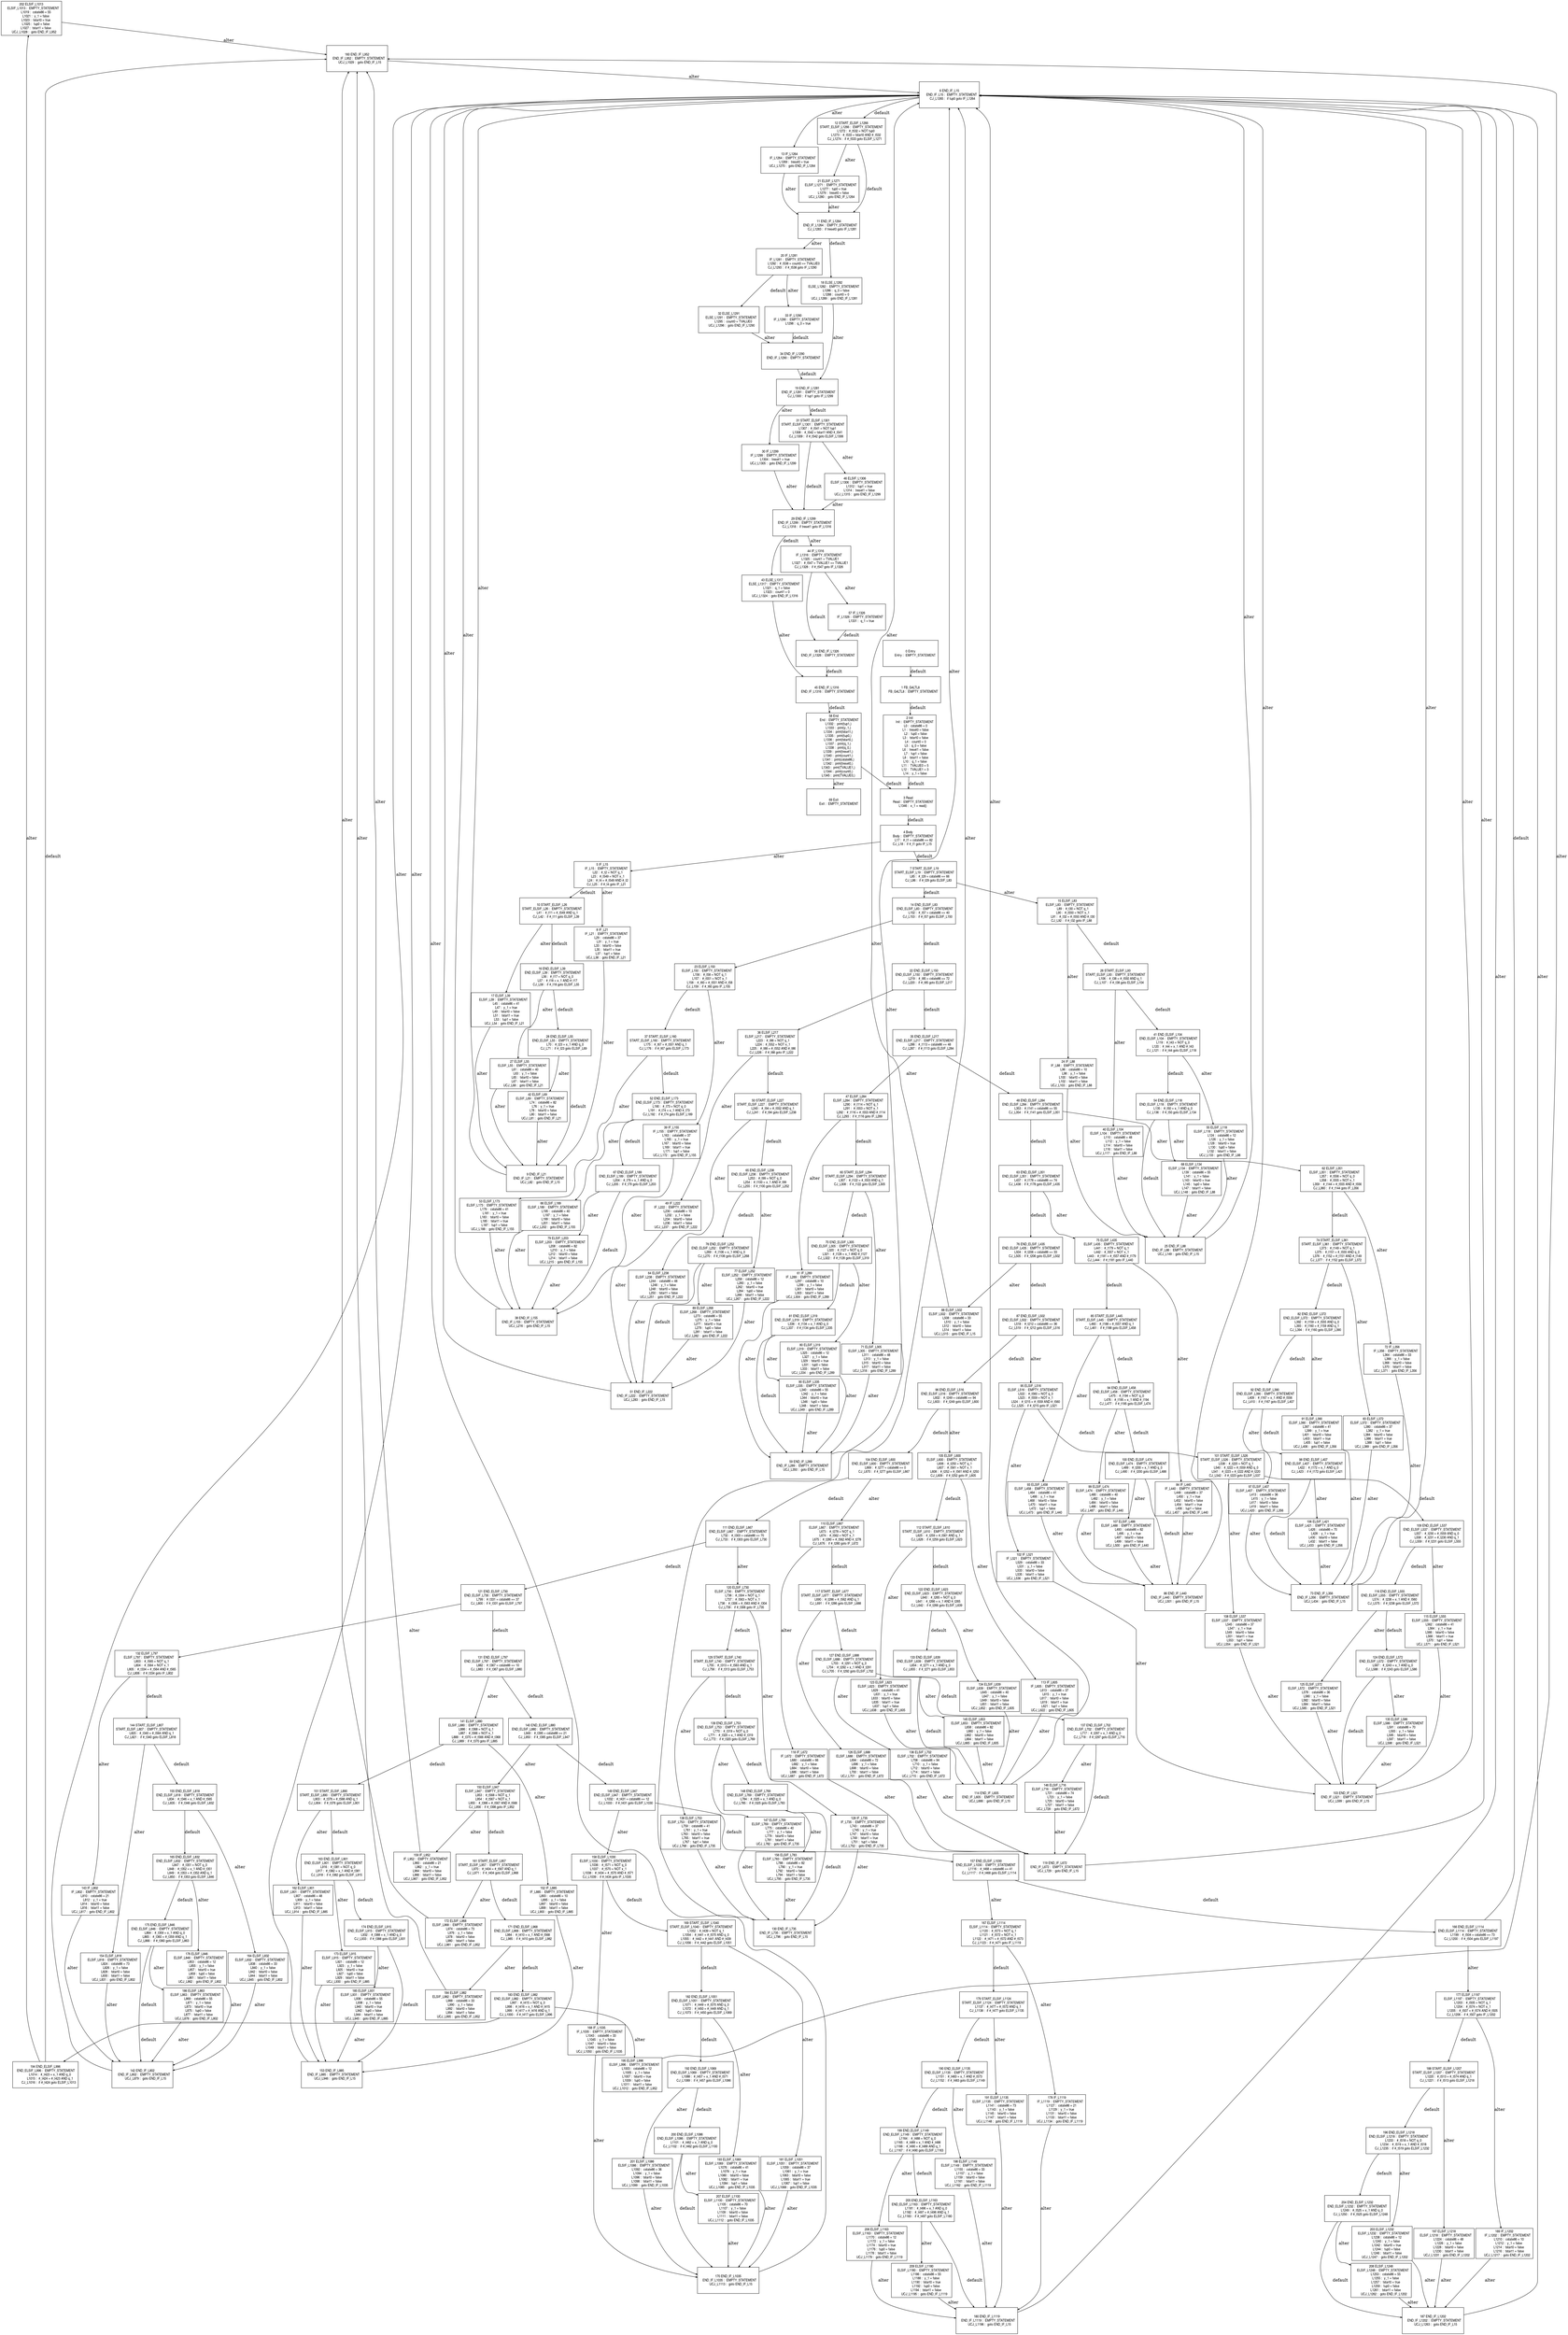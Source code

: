 digraph G {
  ranksep=.25;
  edge [arrowsize=.5]
  node [shape=rectangle, fontname="ArialNarrow",
        fontsize=12,  height=1.2];
  "202 ELSIF_L1013
    ELSIF_L1013 :  EMPTY_STATEMENT
          L1019 :  cstate86 = 55
          L1021 :  y_1 = false
          L1023 :  tstart0 = true
          L1025 :  tup0 = false
          L1027 :  tstart1 = false
      UCJ_L1028 :  goto END_IF_L952
"; "129 START_ELSIF_L740
START_ELSIF_L740 :  EMPTY_STATEMENT
           L755 :  #_t313 = #_t563 AND q_1
        CJ_L756 :  if #_t313 goto ELSIF_L753
"; "171 END_ELSIF_L968
 END_ELSIF_L968 :  EMPTY_STATEMENT
           L984 :  #_t410 = x_1 AND #_t568
        CJ_L985 :  if #_t410 goto ELSIF_L982
"; "99 ELSIF_L474
     ELSIF_L474 :  EMPTY_STATEMENT
           L480 :  cstate86 = 40
           L482 :  y_1 = false
           L484 :  tstart0 = false
           L486 :  tstart1 = false
       UCJ_L487 :  goto END_IF_L440
"; "141 ELSIF_L880
     ELSIF_L880 :  EMPTY_STATEMENT
           L886 :  #_t368 = NOT q_1
           L887 :  #_t566 = NOT x_1
           L888 :  #_t370 = #_t566 AND #_t368
        CJ_L889 :  if #_t370 goto IF_L885
"; "208 ELSIF_L1248
    ELSIF_L1248 :  EMPTY_STATEMENT
          L1253 :  cstate86 = 55
          L1255 :  y_1 = false
          L1257 :  tstart0 = true
          L1259 :  tup0 = false
          L1261 :  tstart1 = false
      UCJ_L1262 :  goto END_IF_L1202
"; "32 ELSE_L1291
     ELSE_L1291 :  EMPTY_STATEMENT
          L1295 :  count0 = TVALUE0
      UCJ_L1296 :  goto END_IF_L1290
"; "43 ELSE_L1317
     ELSE_L1317 :  EMPTY_STATEMENT
          L1321 :  q_1 = false
          L1323 :  count1 = 0
      UCJ_L1324 :  goto END_IF_L1316
"; "170 END_IF_L1035
   END_IF_L1035 :  EMPTY_STATEMENT
      UCJ_L1113 :  goto END_IF_L15
"; "174 END_ELSIF_L915
 END_ELSIF_L915 :  EMPTY_STATEMENT
           L932 :  #_t388 = x_1 AND q_0
        CJ_L933 :  if #_t388 goto ELSIF_L931
"; "185 ELSIF_L931
     ELSIF_L931 :  EMPTY_STATEMENT
           L936 :  cstate86 = 55
           L938 :  y_1 = false
           L940 :  tstart0 = true
           L942 :  tup0 = false
           L944 :  tstart1 = false
       UCJ_L945 :  goto END_IF_L885
"; "28 END_ELSIF_L55
  END_ELSIF_L55 :  EMPTY_STATEMENT
            L70 :  #_t23 = x_1 AND q_0
         CJ_L71 :  if #_t23 goto ELSIF_L69
"; "51 END_IF_L222
    END_IF_L222 :  EMPTY_STATEMENT
       UCJ_L283 :  goto END_IF_L15
"; "188 START_ELSIF_L1207
START_ELSIF_L1207 :  EMPTY_STATEMENT
          L1220 :  #_t513 = #_t574 AND q_1
       CJ_L1221 :  if #_t513 goto ELSIF_L1218
"; "90 ELSIF_L335
     ELSIF_L335 :  EMPTY_STATEMENT
           L340 :  cstate86 = 55
           L342 :  y_1 = false
           L344 :  tstart0 = true
           L346 :  tup0 = false
           L348 :  tstart1 = false
       UCJ_L349 :  goto END_IF_L289
"; "182 END_ELSIF_L1051
END_ELSIF_L1051 :  EMPTY_STATEMENT
          L1071 :  #_t449 = #_t570 AND q_0
          L1072 :  #_t450 = #_t449 AND q_1
       CJ_L1073 :  if #_t450 goto ELSIF_L1069
"; "209 ELSIF_L1180
    ELSIF_L1180 :  EMPTY_STATEMENT
          L1186 :  cstate86 = 55
          L1188 :  y_1 = false
          L1190 :  tstart0 = true
          L1192 :  tup0 = false
          L1194 :  tstart1 = false
      UCJ_L1195 :  goto END_IF_L1119
"; "178 IF_L1119
       IF_L1119 :  EMPTY_STATEMENT
          L1127 :  cstate86 = 21
          L1129 :  y_1 = true
          L1131 :  tstart0 = false
          L1133 :  tstart1 = false
      UCJ_L1134 :  goto END_IF_L1119
"; "4 Body
           Body :  EMPTY_STATEMENT
            L17 :  #_t1 = cstate86 == 82
         CJ_L18 :  if #_t1 goto IF_L15
"; "192 END_ELSIF_L1069
END_ELSIF_L1069 :  EMPTY_STATEMENT
          L1088 :  #_t457 = x_1 AND #_t571
       CJ_L1089 :  if #_t457 goto ELSIF_L1086
"; "54 END_ELSIF_L118
 END_ELSIF_L118 :  EMPTY_STATEMENT
           L135 :  #_t50 = x_1 AND q_0
        CJ_L136 :  if #_t50 goto ELSIF_L134
"; "128 IF_L735
        IF_L735 :  EMPTY_STATEMENT
           L743 :  cstate86 = 37
           L745 :  y_1 = true
           L747 :  tstart0 = false
           L749 :  tstart1 = true
           L751 :  tup1 = false
       UCJ_L752 :  goto END_IF_L735
"; "12 START_ELSIF_L1266
START_ELSIF_L1266 :  EMPTY_STATEMENT
          L1272 :  #_t532 = NOT tup0
          L1273 :  #_t533 = tstart0 AND #_t532
       CJ_L1274 :  if #_t533 goto ELSIF_L1271
"; "46 ELSIF_L1306
    ELSIF_L1306 :  EMPTY_STATEMENT
          L1312 :  tup1 = true
          L1314 :  treset1 = false
      UCJ_L1315 :  goto END_IF_L1299
"; "183 END_ELSIF_L982
 END_ELSIF_L982 :  EMPTY_STATEMENT
           L997 :  #_t415 = NOT q_0
           L998 :  #_t416 = x_1 AND #_t415
           L999 :  #_t417 = #_t416 AND q_1
       CJ_L1000 :  if #_t417 goto ELSIF_L996
"; "3 Read
           Read :  EMPTY_STATEMENT
          L1346 :  x_1 = read()
"; "119 END_IF_L672
    END_IF_L672 :  EMPTY_STATEMENT
       UCJ_L729 :  goto END_IF_L15
"; "161 START_ELSIF_L957
START_ELSIF_L957 :  EMPTY_STATEMENT
           L970 :  #_t404 = #_t567 AND q_1
        CJ_L971 :  if #_t404 goto ELSIF_L968
"; "166 END_ELSIF_L1114
END_ELSIF_L1114 :  EMPTY_STATEMENT
          L1199 :  #_t504 = cstate86 == 73
       CJ_L1200 :  if #_t504 goto ELSIF_L1197
"; "70 END_ELSIF_L305
 END_ELSIF_L305 :  EMPTY_STATEMENT
           L320 :  #_t127 = NOT q_0
           L321 :  #_t128 = x_1 AND #_t127
        CJ_L322 :  if #_t128 goto ELSIF_L319
"; "19 END_IF_L1281
   END_IF_L1281 :  EMPTY_STATEMENT
       CJ_L1300 :  if tup1 goto IF_L1299
"; "0 Entry
          Entry :  EMPTY_STATEMENT
"; "157 END_ELSIF_L1030
END_ELSIF_L1030 :  EMPTY_STATEMENT
          L1116 :  #_t468 = cstate86 == 41
       CJ_L1117 :  if #_t468 goto ELSIF_L1114
"; "75 ELSIF_L435
     ELSIF_L435 :  EMPTY_STATEMENT
           L441 :  #_t179 = NOT q_1
           L442 :  #_t557 = NOT x_1
           L443 :  #_t181 = #_t557 AND #_t179
        CJ_L444 :  if #_t181 goto IF_L440
"; "77 ELSIF_L252
     ELSIF_L252 :  EMPTY_STATEMENT
           L258 :  cstate86 = 12
           L260 :  y_1 = false
           L262 :  tstart0 = true
           L264 :  tup0 = false
           L266 :  tstart1 = false
       UCJ_L267 :  goto END_IF_L222
"; "35 END_ELSIF_L217
 END_ELSIF_L217 :  EMPTY_STATEMENT
           L286 :  #_t113 = cstate86 == 48
        CJ_L287 :  if #_t113 goto ELSIF_L284
"; "136 ELSIF_L702
     ELSIF_L702 :  EMPTY_STATEMENT
           L708 :  cstate86 = 94
           L710 :  y_1 = false
           L712 :  tstart0 = false
           L714 :  tstart1 = false
       UCJ_L715 :  goto END_IF_L672
"; "24 IF_L88
         IF_L88 :  EMPTY_STATEMENT
            L96 :  cstate86 = 10
            L98 :  y_1 = false
           L100 :  tstart0 = false
           L102 :  tstart1 = false
       UCJ_L103 :  goto END_IF_L88
"; "89 ELSIF_L268
     ELSIF_L268 :  EMPTY_STATEMENT
           L273 :  cstate86 = 55
           L275 :  y_1 = false
           L277 :  tstart0 = true
           L279 :  tup0 = false
           L281 :  tstart1 = false
       UCJ_L282 :  goto END_IF_L222
"; "88 ELSIF_L502
     ELSIF_L502 :  EMPTY_STATEMENT
           L508 :  cstate86 = 33
           L510 :  y_1 = false
           L512 :  tstart0 = false
           L514 :  tstart1 = false
       UCJ_L515 :  goto END_IF_L15
"; "145 ELSIF_L653
     ELSIF_L653 :  EMPTY_STATEMENT
           L658 :  cstate86 = 82
           L660 :  y_1 = false
           L662 :  tstart0 = false
           L664 :  tstart1 = false
       UCJ_L665 :  goto END_IF_L605
"; "74 START_ELSIF_L361
START_ELSIF_L361 :  EMPTY_STATEMENT
           L373 :  #_t149 = NOT q_1
           L375 :  #_t151 = #_t555 AND q_0
           L376 :  #_t152 = #_t151 AND #_t149
        CJ_L377 :  if #_t152 goto ELSIF_L372
"; "168 IF_L1035
       IF_L1035 :  EMPTY_STATEMENT
          L1043 :  cstate86 = 33
          L1045 :  y_1 = false
          L1047 :  tstart0 = false
          L1049 :  tstart1 = false
      UCJ_L1050 :  goto END_IF_L1035
"; "196 END_ELSIF_L1218
END_ELSIF_L1218 :  EMPTY_STATEMENT
          L1233 :  #_t518 = NOT q_0
          L1234 :  #_t519 = x_1 AND #_t518
       CJ_L1235 :  if #_t519 goto ELSIF_L1232
"; "65 END_ELSIF_L238
 END_ELSIF_L238 :  EMPTY_STATEMENT
           L253 :  #_t99 = NOT q_0
           L254 :  #_t100 = x_1 AND #_t99
        CJ_L255 :  if #_t100 goto ELSIF_L252
"; "105 ELSIF_L600
     ELSIF_L600 :  EMPTY_STATEMENT
           L606 :  #_t250 = NOT q_1
           L607 :  #_t561 = NOT x_1
           L608 :  #_t252 = #_t561 AND #_t250
        CJ_L609 :  if #_t252 goto IF_L605
"; "156 ELSIF_L783
     ELSIF_L783 :  EMPTY_STATEMENT
           L788 :  cstate86 = 82
           L790 :  y_1 = true
           L792 :  tstart0 = false
           L794 :  tstart1 = false
       UCJ_L795 :  goto END_IF_L735
"; "69 Exit
           Exit :  EMPTY_STATEMENT
"; "6 END_IF_L15
     END_IF_L15 :  EMPTY_STATEMENT
       CJ_L1265 :  if tup0 goto IF_L1264
"; "142 END_IF_L802
    END_IF_L802 :  EMPTY_STATEMENT
       UCJ_L879 :  goto END_IF_L15
"; "160 END_IF_L952
    END_IF_L952 :  EMPTY_STATEMENT
      UCJ_L1029 :  goto END_IF_L15
"; "84 IF_L440
        IF_L440 :  EMPTY_STATEMENT
           L448 :  cstate86 = 37
           L450 :  y_1 = true
           L452 :  tstart0 = false
           L454 :  tstart1 = true
           L456 :  tup1 = false
       UCJ_L457 :  goto END_IF_L440
"; "67 END_ELSIF_L189
 END_ELSIF_L189 :  EMPTY_STATEMENT
           L204 :  #_t79 = x_1 AND q_0
        CJ_L205 :  if #_t79 goto ELSIF_L203
"; "85 START_ELSIF_L445
START_ELSIF_L445 :  EMPTY_STATEMENT
           L460 :  #_t188 = #_t557 AND q_1
        CJ_L461 :  if #_t188 goto ELSIF_L458
"; "95 ELSIF_L516
     ELSIF_L516 :  EMPTY_STATEMENT
           L522 :  #_t560 = NOT q_0
           L523 :  #_t559 = NOT x_1
           L524 :  #_t215 = #_t559 AND #_t560
        CJ_L525 :  if #_t215 goto IF_L521
"; "155 END_ELSIF_L818
 END_ELSIF_L818 :  EMPTY_STATEMENT
           L834 :  #_t346 = x_1 AND #_t565
        CJ_L835 :  if #_t346 goto ELSIF_L832
"; "60 START_ELSIF_L294
START_ELSIF_L294 :  EMPTY_STATEMENT
           L307 :  #_t122 = #_t553 AND q_1
        CJ_L308 :  if #_t122 goto ELSIF_L305
"; "164 ELSIF_L832
     ELSIF_L832 :  EMPTY_STATEMENT
           L838 :  cstate86 = 33
           L840 :  y_1 = false
           L842 :  tstart0 = false
           L844 :  tstart1 = false
       UCJ_L845 :  goto END_IF_L802
"; "25 END_IF_L88
     END_IF_L88 :  EMPTY_STATEMENT
       UCJ_L149 :  goto END_IF_L15
"; "122 END_ELSIF_L623
 END_ELSIF_L623 :  EMPTY_STATEMENT
           L640 :  #_t265 = NOT q_0
           L641 :  #_t266 = x_1 AND #_t265
        CJ_L642 :  if #_t266 goto ELSIF_L639
"; "22 END_ELSIF_L150
 END_ELSIF_L150 :  EMPTY_STATEMENT
           L219 :  #_t85 = cstate86 == 72
        CJ_L220 :  if #_t85 goto ELSIF_L217
"; "112 START_ELSIF_L610
START_ELSIF_L610 :  EMPTY_STATEMENT
           L625 :  #_t259 = #_t561 AND q_1
        CJ_L626 :  if #_t259 goto ELSIF_L623
"; "176 ELSIF_L846
     ELSIF_L846 :  EMPTY_STATEMENT
           L853 :  cstate86 = 12
           L855 :  y_1 = false
           L857 :  tstart0 = true
           L859 :  tup0 = false
           L861 :  tstart1 = false
       UCJ_L862 :  goto END_IF_L802
"; "72 IF_L356
        IF_L356 :  EMPTY_STATEMENT
           L364 :  cstate86 = 33
           L366 :  y_1 = false
           L368 :  tstart0 = false
           L370 :  tstart1 = false
       UCJ_L371 :  goto END_IF_L356
"; "21 ELSIF_L1271
    ELSIF_L1271 :  EMPTY_STATEMENT
          L1277 :  tup0 = true
          L1279 :  treset0 = false
      UCJ_L1280 :  goto END_IF_L1264
"; "123 ELSIF_L623
     ELSIF_L623 :  EMPTY_STATEMENT
           L629 :  cstate86 = 41
           L631 :  y_1 = true
           L633 :  tstart0 = false
           L635 :  tstart1 = true
           L637 :  tup1 = false
       UCJ_L638 :  goto END_IF_L605
"; "57 IF_L1326
       IF_L1326 :  EMPTY_STATEMENT
          L1331 :  q_1 = true
"; "52 END_ELSIF_L173
 END_ELSIF_L173 :  EMPTY_STATEMENT
           L190 :  #_t73 = NOT q_0
           L191 :  #_t74 = x_1 AND #_t73
        CJ_L192 :  if #_t74 goto ELSIF_L189
"; "163 END_ELSIF_L901
 END_ELSIF_L901 :  EMPTY_STATEMENT
           L916 :  #_t381 = NOT q_0
           L917 :  #_t382 = x_1 AND #_t381
        CJ_L918 :  if #_t382 goto ELSIF_L915
"; "94 END_ELSIF_L458
 END_ELSIF_L458 :  EMPTY_STATEMENT
           L475 :  #_t194 = NOT q_0
           L476 :  #_t195 = x_1 AND #_t194
        CJ_L477 :  if #_t195 goto ELSIF_L474
"; "116 END_ELSIF_L555
 END_ELSIF_L555 :  EMPTY_STATEMENT
           L574 :  #_t238 = x_1 AND #_t560
        CJ_L575 :  if #_t238 goto ELSIF_L572
"; "27 ELSIF_L55
      ELSIF_L55 :  EMPTY_STATEMENT
            L61 :  cstate86 = 40
            L63 :  y_1 = false
            L65 :  tstart0 = false
            L67 :  tstart1 = false
        UCJ_L68 :  goto END_IF_L21
"; "39 IF_L155
        IF_L155 :  EMPTY_STATEMENT
           L163 :  cstate86 = 37
           L165 :  y_1 = true
           L167 :  tstart0 = false
           L169 :  tstart1 = true
           L171 :  tup1 = false
       UCJ_L172 :  goto END_IF_L155
"; "172 ELSIF_L968
     ELSIF_L968 :  EMPTY_STATEMENT
           L974 :  cstate86 = 73
           L976 :  y_1 = false
           L978 :  tstart0 = false
           L980 :  tstart1 = false
       UCJ_L981 :  goto END_IF_L952
"; "203 ELSIF_L1232
    ELSIF_L1232 :  EMPTY_STATEMENT
          L1238 :  cstate86 = 12
          L1240 :  y_1 = false
          L1242 :  tstart0 = true
          L1244 :  tup0 = false
          L1246 :  tstart1 = false
      UCJ_L1247 :  goto END_IF_L1202
"; "58 End
            End :  EMPTY_STATEMENT
          L1332 :  print(tup1,)
          L1333 :  print(y_1,)
          L1334 :  print(tstart1,)
          L1335 :  print(tup0,)
          L1336 :  print(tstart0,)
          L1337 :  print(q_1,)
          L1338 :  print(q_0,)
          L1339 :  print(treset1,)
          L1340 :  print(count1,)
          L1341 :  print(cstate86,)
          L1342 :  print(treset0,)
          L1343 :  print(TVALUE1,)
          L1344 :  print(count0,)
          L1345 :  print(TVALUE0,)
"; "17 ELSIF_L39
      ELSIF_L39 :  EMPTY_STATEMENT
            L45 :  cstate86 = 41
            L47 :  y_1 = true
            L49 :  tstart0 = false
            L51 :  tstart1 = true
            L53 :  tup1 = false
        UCJ_L54 :  goto END_IF_L21
"; "124 END_ELSIF_L572
 END_ELSIF_L572 :  EMPTY_STATEMENT
           L587 :  #_t243 = x_1 AND q_0
        CJ_L588 :  if #_t243 goto ELSIF_L586
"; "147 ELSIF_L769
     ELSIF_L769 :  EMPTY_STATEMENT
           L775 :  cstate86 = 40
           L777 :  y_1 = false
           L779 :  tstart0 = false
           L781 :  tstart1 = false
       UCJ_L782 :  goto END_IF_L735
"; "101 START_ELSIF_L526
START_ELSIF_L526 :  EMPTY_STATEMENT
           L538 :  #_t220 = NOT q_1
           L540 :  #_t222 = #_t559 AND q_0
           L541 :  #_t223 = #_t222 AND #_t220
        CJ_L542 :  if #_t223 goto ELSIF_L537
"; "103 END_IF_L521
    END_IF_L521 :  EMPTY_STATEMENT
       UCJ_L599 :  goto END_IF_L15
"; "33 IF_L1290
       IF_L1290 :  EMPTY_STATEMENT
          L1298 :  q_0 = true
"; "2 Init
           Init :  EMPTY_STATEMENT
             L0 :  cstate86 = 0
             L1 :  treset0 = false
             L2 :  tup0 = false
             L3 :  tstart0 = false
             L4 :  count0 = 0
             L5 :  q_0 = false
             L6 :  treset1 = false
             L7 :  tup1 = false
             L8 :  tstart1 = false
            L10 :  q_1 = false
            L11 :  TVALUE0 = 5
            L12 :  TVALUE1 = 3
            L14 :  y_1 = false
"; "91 ELSIF_L390
     ELSIF_L390 :  EMPTY_STATEMENT
           L397 :  cstate86 = 41
           L399 :  y_1 = true
           L401 :  tstart0 = false
           L403 :  tstart1 = true
           L405 :  tup1 = false
       UCJ_L406 :  goto END_IF_L356
"; "86 END_IF_L440
    END_IF_L440 :  EMPTY_STATEMENT
       UCJ_L501 :  goto END_IF_L15
"; "154 ELSIF_L818
     ELSIF_L818 :  EMPTY_STATEMENT
           L824 :  cstate86 = 73
           L826 :  y_1 = false
           L828 :  tstart0 = false
           L830 :  tstart1 = false
       UCJ_L831 :  goto END_IF_L802
"; "48 END_ELSIF_L284
 END_ELSIF_L284 :  EMPTY_STATEMENT
           L353 :  #_t141 = cstate86 == 55
        CJ_L354 :  if #_t141 goto ELSIF_L351
"; "199 END_ELSIF_L1149
END_ELSIF_L1149 :  EMPTY_STATEMENT
          L1164 :  #_t488 = NOT q_0
          L1165 :  #_t489 = x_1 AND #_t488
          L1166 :  #_t490 = #_t489 AND q_1
       CJ_L1167 :  if #_t490 goto ELSIF_L1163
"; "92 END_ELSIF_L390
 END_ELSIF_L390 :  EMPTY_STATEMENT
           L409 :  #_t167 = x_1 AND #_t556
        CJ_L410 :  if #_t167 goto ELSIF_L407
"; "81 END_ELSIF_L319
 END_ELSIF_L319 :  EMPTY_STATEMENT
           L336 :  #_t134 = x_1 AND q_0
        CJ_L337 :  if #_t134 goto ELSIF_L335
"; "26 START_ELSIF_L93
START_ELSIF_L93 :  EMPTY_STATEMENT
           L106 :  #_t38 = #_t550 AND q_1
        CJ_L107 :  if #_t38 goto ELSIF_L104
"; "139 END_ELSIF_L753
 END_ELSIF_L753 :  EMPTY_STATEMENT
           L770 :  #_t319 = NOT q_0
           L771 :  #_t320 = x_1 AND #_t319
        CJ_L772 :  if #_t320 goto ELSIF_L769
"; "173 ELSIF_L915
     ELSIF_L915 :  EMPTY_STATEMENT
           L921 :  cstate86 = 12
           L923 :  y_1 = false
           L925 :  tstart0 = true
           L927 :  tup0 = false
           L929 :  tstart1 = false
       UCJ_L930 :  goto END_IF_L885
"; "1 FB_G4LTL8
      FB_G4LTL8 :  EMPTY_STATEMENT
"; "148 END_ELSIF_L769
 END_ELSIF_L769 :  EMPTY_STATEMENT
           L784 :  #_t325 = x_1 AND q_0
        CJ_L785 :  if #_t325 goto ELSIF_L783
"; "137 END_ELSIF_L702
 END_ELSIF_L702 :  EMPTY_STATEMENT
           L717 :  #_t297 = x_1 AND q_0
        CJ_L718 :  if #_t297 goto ELSIF_L716
"; "125 ELSIF_L572
     ELSIF_L572 :  EMPTY_STATEMENT
           L578 :  cstate86 = 36
           L580 :  y_1 = false
           L582 :  tstart0 = false
           L584 :  tstart1 = false
       UCJ_L585 :  goto END_IF_L521
"; "13 IF_L1264
       IF_L1264 :  EMPTY_STATEMENT
          L1269 :  treset0 = true
      UCJ_L1270 :  goto END_IF_L1264
"; "71 ELSIF_L305
     ELSIF_L305 :  EMPTY_STATEMENT
           L311 :  cstate86 = 48
           L313 :  y_1 = false
           L315 :  tstart0 = false
           L317 :  tstart1 = false
       UCJ_L318 :  goto END_IF_L289
"; "104 END_ELSIF_L600
 END_ELSIF_L600 :  EMPTY_STATEMENT
           L669 :  #_t277 = cstate86 == 0
        CJ_L670 :  if #_t277 goto ELSIF_L667
"; "167 ELSIF_L1114
    ELSIF_L1114 :  EMPTY_STATEMENT
          L1120 :  #_t573 = NOT q_1
          L1121 :  #_t572 = NOT x_1
          L1122 :  #_t471 = #_t572 AND #_t573
       CJ_L1123 :  if #_t471 goto IF_L1119
"; "198 ELSIF_L1149
    ELSIF_L1149 :  EMPTY_STATEMENT
          L1155 :  cstate86 = 33
          L1157 :  y_1 = false
          L1159 :  tstart0 = false
          L1161 :  tstart1 = false
      UCJ_L1162 :  goto END_IF_L1119
"; "73 END_IF_L356
    END_IF_L356 :  EMPTY_STATEMENT
       UCJ_L434 :  goto END_IF_L15
"; "117 START_ELSIF_L677
START_ELSIF_L677 :  EMPTY_STATEMENT
           L690 :  #_t286 = #_t562 AND q_1
        CJ_L691 :  if #_t286 goto ELSIF_L688
"; "31 START_ELSIF_L1301
START_ELSIF_L1301 :  EMPTY_STATEMENT
          L1307 :  #_t541 = NOT tup1
          L1308 :  #_t542 = tstart1 AND #_t541
       CJ_L1309 :  if #_t542 goto ELSIF_L1306
"; "115 ELSIF_L555
     ELSIF_L555 :  EMPTY_STATEMENT
           L562 :  cstate86 = 41
           L564 :  y_1 = true
           L566 :  tstart0 = false
           L568 :  tstart1 = true
           L570 :  tup1 = false
       UCJ_L571 :  goto END_IF_L521
"; "140 END_ELSIF_L880
 END_ELSIF_L880 :  EMPTY_STATEMENT
           L949 :  #_t395 = cstate86 == 21
        CJ_L950 :  if #_t395 goto ELSIF_L947
"; "113 IF_L605
        IF_L605 :  EMPTY_STATEMENT
           L613 :  cstate86 = 37
           L615 :  y_1 = true
           L617 :  tstart0 = false
           L619 :  tstart1 = true
           L621 :  tup1 = false
       UCJ_L622 :  goto END_IF_L605
"; "55 ELSIF_L118
     ELSIF_L118 :  EMPTY_STATEMENT
           L124 :  cstate86 = 12
           L126 :  y_1 = false
           L128 :  tstart0 = true
           L130 :  tup0 = false
           L132 :  tstart1 = false
       UCJ_L133 :  goto END_IF_L88
"; "62 ELSIF_L351
     ELSIF_L351 :  EMPTY_STATEMENT
           L357 :  #_t556 = NOT q_0
           L358 :  #_t555 = NOT x_1
           L359 :  #_t144 = #_t555 AND #_t556
        CJ_L360 :  if #_t144 goto IF_L356
"; "59 END_IF_L289
    END_IF_L289 :  EMPTY_STATEMENT
       UCJ_L350 :  goto END_IF_L15
"; "111 END_ELSIF_L667
 END_ELSIF_L667 :  EMPTY_STATEMENT
           L732 :  #_t303 = cstate86 == 70
        CJ_L733 :  if #_t303 goto ELSIF_L730
"; "44 IF_L1316
       IF_L1316 :  EMPTY_STATEMENT
          L1325 :  count1 = TVALUE1
          L1327 :  #_t547 = TVALUE1 == TVALUE1
       CJ_L1328 :  if #_t547 goto IF_L1326
"; "34 END_IF_L1290
   END_IF_L1290 :  EMPTY_STATEMENT
"; "61 IF_L289
        IF_L289 :  EMPTY_STATEMENT
           L297 :  cstate86 = 10
           L299 :  y_1 = false
           L301 :  tstart0 = false
           L303 :  tstart1 = false
       UCJ_L304 :  goto END_IF_L289
"; "110 ELSIF_L667
     ELSIF_L667 :  EMPTY_STATEMENT
           L673 :  #_t278 = NOT q_1
           L674 :  #_t562 = NOT x_1
           L675 :  #_t280 = #_t562 AND #_t278
        CJ_L676 :  if #_t280 goto IF_L672
"; "149 END_ELSIF_L947
 END_ELSIF_L947 :  EMPTY_STATEMENT
          L1032 :  #_t431 = cstate86 == 12
       CJ_L1033 :  if #_t431 goto ELSIF_L1030
"; "10 START_ELSIF_L26
START_ELSIF_L26 :  EMPTY_STATEMENT
            L41 :  #_t11 = #_t549 AND q_1
         CJ_L42 :  if #_t11 goto ELSIF_L39
"; "14 END_ELSIF_L83
  END_ELSIF_L83 :  EMPTY_STATEMENT
           L152 :  #_t57 = cstate86 == 40
        CJ_L153 :  if #_t57 goto ELSIF_L150
"; "49 IF_L222
        IF_L222 :  EMPTY_STATEMENT
           L230 :  cstate86 = 10
           L232 :  y_1 = false
           L234 :  tstart0 = false
           L236 :  tstart1 = false
       UCJ_L237 :  goto END_IF_L222
"; "11 END_IF_L1264
   END_IF_L1264 :  EMPTY_STATEMENT
       CJ_L1283 :  if treset0 goto IF_L1281
"; "36 ELSIF_L217
     ELSIF_L217 :  EMPTY_STATEMENT
           L223 :  #_t86 = NOT q_1
           L224 :  #_t552 = NOT x_1
           L225 :  #_t88 = #_t552 AND #_t86
        CJ_L226 :  if #_t88 goto IF_L222
"; "50 START_ELSIF_L227
START_ELSIF_L227 :  EMPTY_STATEMENT
           L240 :  #_t94 = #_t552 AND q_1
        CJ_L241 :  if #_t94 goto ELSIF_L238
"; "68 ELSIF_L134
     ELSIF_L134 :  EMPTY_STATEMENT
           L139 :  cstate86 = 55
           L141 :  y_1 = false
           L143 :  tstart0 = true
           L145 :  tup0 = false
           L147 :  tstart1 = false
       UCJ_L148 :  goto END_IF_L88
"; "126 ELSIF_L688
     ELSIF_L688 :  EMPTY_STATEMENT
           L694 :  cstate86 = 72
           L696 :  y_1 = false
           L698 :  tstart0 = false
           L700 :  tstart1 = false
       UCJ_L701 :  goto END_IF_L672
"; "201 ELSIF_L1086
    ELSIF_L1086 :  EMPTY_STATEMENT
          L1092 :  cstate86 = 36
          L1094 :  y_1 = false
          L1096 :  tstart0 = false
          L1098 :  tstart1 = false
      UCJ_L1099 :  goto END_IF_L1035
"; "184 ELSIF_L982
     ELSIF_L982 :  EMPTY_STATEMENT
           L988 :  cstate86 = 33
           L990 :  y_1 = false
           L992 :  tstart0 = false
           L994 :  tstart1 = false
       UCJ_L995 :  goto END_IF_L952
"; "151 START_ELSIF_L890
START_ELSIF_L890 :  EMPTY_STATEMENT
           L903 :  #_t376 = #_t566 AND q_1
        CJ_L904 :  if #_t376 goto ELSIF_L901
"; "150 ELSIF_L947
     ELSIF_L947 :  EMPTY_STATEMENT
           L953 :  #_t568 = NOT q_1
           L954 :  #_t567 = NOT x_1
           L955 :  #_t398 = #_t567 AND #_t568
        CJ_L956 :  if #_t398 goto IF_L952
"; "97 ELSIF_L407
     ELSIF_L407 :  EMPTY_STATEMENT
           L413 :  cstate86 = 36
           L415 :  y_1 = false
           L417 :  tstart0 = false
           L419 :  tstart1 = false
       UCJ_L420 :  goto END_IF_L356
"; "189 IF_L1202
       IF_L1202 :  EMPTY_STATEMENT
          L1210 :  cstate86 = 10
          L1212 :  y_1 = false
          L1214 :  tstart0 = false
          L1216 :  tstart1 = false
      UCJ_L1217 :  goto END_IF_L1202
"; "20 IF_L1281
       IF_L1281 :  EMPTY_STATEMENT
          L1292 :  #_t538 = count0 == TVALUE0
       CJ_L1293 :  if #_t538 goto IF_L1290
"; "42 ELSIF_L69
      ELSIF_L69 :  EMPTY_STATEMENT
            L74 :  cstate86 = 82
            L76 :  y_1 = true
            L78 :  tstart0 = false
            L80 :  tstart1 = false
        UCJ_L81 :  goto END_IF_L21
"; "194 END_ELSIF_L996
 END_ELSIF_L996 :  EMPTY_STATEMENT
          L1014 :  #_t423 = x_1 AND q_0
          L1015 :  #_t424 = #_t423 AND q_1
       CJ_L1016 :  if #_t424 goto ELSIF_L1013
"; "191 ELSIF_L1135
    ELSIF_L1135 :  EMPTY_STATEMENT
          L1141 :  cstate86 = 73
          L1143 :  y_1 = false
          L1145 :  tstart0 = false
          L1147 :  tstart1 = false
      UCJ_L1148 :  goto END_IF_L1119
"; "205 END_ELSIF_L1163
END_ELSIF_L1163 :  EMPTY_STATEMENT
          L1181 :  #_t496 = x_1 AND q_0
          L1182 :  #_t497 = #_t496 AND q_1
       CJ_L1183 :  if #_t497 goto ELSIF_L1180
"; "76 END_ELSIF_L435
 END_ELSIF_L435 :  EMPTY_STATEMENT
           L504 :  #_t206 = cstate86 == 33
        CJ_L505 :  if #_t206 goto ELSIF_L502
"; "132 ELSIF_L797
     ELSIF_L797 :  EMPTY_STATEMENT
           L803 :  #_t565 = NOT q_1
           L804 :  #_t564 = NOT x_1
           L805 :  #_t334 = #_t564 AND #_t565
        CJ_L806 :  if #_t334 goto IF_L802
"; "159 IF_L952
        IF_L952 :  EMPTY_STATEMENT
           L960 :  cstate86 = 21
           L962 :  y_1 = true
           L964 :  tstart0 = false
           L966 :  tstart1 = false
       UCJ_L967 :  goto END_IF_L952
"; "133 END_ELSIF_L639
 END_ELSIF_L639 :  EMPTY_STATEMENT
           L654 :  #_t271 = x_1 AND q_0
        CJ_L655 :  if #_t271 goto ELSIF_L653
"; "109 END_ELSIF_L537
 END_ELSIF_L537 :  EMPTY_STATEMENT
           L557 :  #_t230 = #_t559 AND q_0
           L558 :  #_t231 = #_t230 AND q_1
        CJ_L559 :  if #_t231 goto ELSIF_L555
"; "53 ELSIF_L173
     ELSIF_L173 :  EMPTY_STATEMENT
           L179 :  cstate86 = 41
           L181 :  y_1 = true
           L183 :  tstart0 = false
           L185 :  tstart1 = true
           L187 :  tup1 = false
       UCJ_L188 :  goto END_IF_L155
"; "146 ELSIF_L716
     ELSIF_L716 :  EMPTY_STATEMENT
           L721 :  cstate86 = 74
           L723 :  y_1 = false
           L725 :  tstart0 = false
           L727 :  tstart1 = false
       UCJ_L728 :  goto END_IF_L672
"; "108 ELSIF_L537
     ELSIF_L537 :  EMPTY_STATEMENT
           L545 :  cstate86 = 37
           L547 :  y_1 = true
           L549 :  tstart0 = false
           L551 :  tstart1 = true
           L553 :  tup1 = false
       UCJ_L554 :  goto END_IF_L521
"; "37 START_ELSIF_L160
START_ELSIF_L160 :  EMPTY_STATEMENT
           L175 :  #_t67 = #_t551 AND q_1
        CJ_L176 :  if #_t67 goto ELSIF_L173
"; "106 ELSIF_L421
     ELSIF_L421 :  EMPTY_STATEMENT
           L426 :  cstate86 = 70
           L428 :  y_1 = true
           L430 :  tstart0 = false
           L432 :  tstart1 = false
       UCJ_L433 :  goto END_IF_L356
"; "120 ELSIF_L730
     ELSIF_L730 :  EMPTY_STATEMENT
           L736 :  #_t304 = NOT q_1
           L737 :  #_t563 = NOT x_1
           L738 :  #_t306 = #_t563 AND #_t304
        CJ_L739 :  if #_t306 goto IF_L735
"; "29 END_IF_L1299
   END_IF_L1299 :  EMPTY_STATEMENT
       CJ_L1318 :  if treset1 goto IF_L1316
"; "181 ELSIF_L1051
    ELSIF_L1051 :  EMPTY_STATEMENT
          L1059 :  cstate86 = 37
          L1061 :  y_1 = true
          L1063 :  tstart0 = false
          L1065 :  tstart1 = true
          L1067 :  tup1 = false
      UCJ_L1068 :  goto END_IF_L1035
"; "8 IF_L21
         IF_L21 :  EMPTY_STATEMENT
            L29 :  cstate86 = 37
            L31 :  y_1 = true
            L33 :  tstart0 = false
            L35 :  tstart1 = true
            L37 :  tup1 = false
        UCJ_L38 :  goto END_IF_L21
"; "47 ELSIF_L284
     ELSIF_L284 :  EMPTY_STATEMENT
           L290 :  #_t114 = NOT q_1
           L291 :  #_t553 = NOT x_1
           L292 :  #_t116 = #_t553 AND #_t114
        CJ_L293 :  if #_t116 goto IF_L289
"; "82 END_ELSIF_L372
 END_ELSIF_L372 :  EMPTY_STATEMENT
           L392 :  #_t159 = #_t555 AND q_0
           L393 :  #_t160 = #_t159 AND q_1
        CJ_L394 :  if #_t160 goto ELSIF_L390
"; "16 END_ELSIF_L39
  END_ELSIF_L39 :  EMPTY_STATEMENT
            L56 :  #_t17 = NOT q_0
            L57 :  #_t18 = x_1 AND #_t17
         CJ_L58 :  if #_t18 goto ELSIF_L55
"; "206 ELSIF_L1163
    ELSIF_L1163 :  EMPTY_STATEMENT
          L1170 :  cstate86 = 12
          L1172 :  y_1 = false
          L1174 :  tstart0 = true
          L1176 :  tup0 = false
          L1178 :  tstart1 = false
      UCJ_L1179 :  goto END_IF_L1119
"; "195 ELSIF_L996
     ELSIF_L996 :  EMPTY_STATEMENT
          L1003 :  cstate86 = 12
          L1005 :  y_1 = false
          L1007 :  tstart0 = true
          L1009 :  tup0 = false
          L1011 :  tstart1 = false
      UCJ_L1012 :  goto END_IF_L952
"; "9 END_IF_L21
     END_IF_L21 :  EMPTY_STATEMENT
        UCJ_L82 :  goto END_IF_L15
"; "38 END_IF_L155
    END_IF_L155 :  EMPTY_STATEMENT
       UCJ_L216 :  goto END_IF_L15
"; "78 END_ELSIF_L252
 END_ELSIF_L252 :  EMPTY_STATEMENT
           L269 :  #_t106 = x_1 AND q_0
        CJ_L270 :  if #_t106 goto ELSIF_L268
"; "193 ELSIF_L1069
    ELSIF_L1069 :  EMPTY_STATEMENT
          L1076 :  cstate86 = 41
          L1078 :  y_1 = true
          L1080 :  tstart0 = false
          L1082 :  tstart1 = true
          L1084 :  tup1 = false
      UCJ_L1085 :  goto END_IF_L1035
"; "187 END_IF_L1202
   END_IF_L1202 :  EMPTY_STATEMENT
      UCJ_L1263 :  goto END_IF_L15
"; "204 END_ELSIF_L1232
END_ELSIF_L1232 :  EMPTY_STATEMENT
          L1249 :  #_t525 = x_1 AND q_0
       CJ_L1250 :  if #_t525 goto ELSIF_L1248
"; "83 ELSIF_L372
     ELSIF_L372 :  EMPTY_STATEMENT
           L380 :  cstate86 = 37
           L382 :  y_1 = true
           L384 :  tstart0 = false
           L386 :  tstart1 = true
           L388 :  tup1 = false
       UCJ_L389 :  goto END_IF_L356
"; "30 IF_L1299
       IF_L1299 :  EMPTY_STATEMENT
          L1304 :  treset1 = true
      UCJ_L1305 :  goto END_IF_L1299
"; "200 END_ELSIF_L1086
END_ELSIF_L1086 :  EMPTY_STATEMENT
          L1101 :  #_t462 = x_1 AND q_0
       CJ_L1102 :  if #_t462 goto ELSIF_L1100
"; "23 ELSIF_L150
     ELSIF_L150 :  EMPTY_STATEMENT
           L156 :  #_t58 = NOT q_1
           L157 :  #_t551 = NOT x_1
           L158 :  #_t60 = #_t551 AND #_t58
        CJ_L159 :  if #_t60 goto IF_L155
"; "127 END_ELSIF_L688
 END_ELSIF_L688 :  EMPTY_STATEMENT
           L703 :  #_t291 = NOT q_0
           L704 :  #_t292 = x_1 AND #_t291
        CJ_L705 :  if #_t292 goto ELSIF_L702
"; "118 IF_L672
        IF_L672 :  EMPTY_STATEMENT
           L680 :  cstate86 = 66
           L682 :  y_1 = false
           L684 :  tstart0 = false
           L686 :  tstart1 = false
       UCJ_L687 :  goto END_IF_L672
"; "175 END_ELSIF_L846
 END_ELSIF_L846 :  EMPTY_STATEMENT
           L864 :  #_t359 = x_1 AND q_0
           L865 :  #_t360 = #_t359 AND q_1
        CJ_L866 :  if #_t360 goto ELSIF_L863
"; "180 END_IF_L1119
   END_IF_L1119 :  EMPTY_STATEMENT
      UCJ_L1196 :  goto END_IF_L15
"; "121 END_ELSIF_L730
 END_ELSIF_L730 :  EMPTY_STATEMENT
           L799 :  #_t331 = cstate86 == 37
        CJ_L800 :  if #_t331 goto ELSIF_L797
"; "130 END_IF_L735
    END_IF_L735 :  EMPTY_STATEMENT
       UCJ_L796 :  goto END_IF_L15
"; "179 START_ELSIF_L1124
START_ELSIF_L1124 :  EMPTY_STATEMENT
          L1137 :  #_t477 = #_t572 AND q_1
       CJ_L1138 :  if #_t477 goto ELSIF_L1135
"; "197 ELSIF_L1218
    ELSIF_L1218 :  EMPTY_STATEMENT
          L1224 :  cstate86 = 48
          L1226 :  y_1 = false
          L1228 :  tstart0 = false
          L1230 :  tstart1 = false
      UCJ_L1231 :  goto END_IF_L1202
"; "41 END_ELSIF_L104
 END_ELSIF_L104 :  EMPTY_STATEMENT
           L119 :  #_t43 = NOT q_0
           L120 :  #_t44 = x_1 AND #_t43
        CJ_L121 :  if #_t44 goto ELSIF_L118
"; "87 END_ELSIF_L502
 END_ELSIF_L502 :  EMPTY_STATEMENT
           L518 :  #_t212 = cstate86 == 36
        CJ_L519 :  if #_t212 goto ELSIF_L516
"; "134 ELSIF_L639
     ELSIF_L639 :  EMPTY_STATEMENT
           L645 :  cstate86 = 40
           L647 :  y_1 = false
           L649 :  tstart0 = false
           L651 :  tstart1 = false
       UCJ_L652 :  goto END_IF_L605
"; "40 ELSIF_L104
     ELSIF_L104 :  EMPTY_STATEMENT
           L110 :  cstate86 = 48
           L112 :  y_1 = false
           L114 :  tstart0 = false
           L116 :  tstart1 = false
       UCJ_L117 :  goto END_IF_L88
"; "93 ELSIF_L458
     ELSIF_L458 :  EMPTY_STATEMENT
           L464 :  cstate86 = 41
           L466 :  y_1 = true
           L468 :  tstart0 = false
           L470 :  tstart1 = true
           L472 :  tup1 = false
       UCJ_L473 :  goto END_IF_L440
"; "18 ELSE_L1282
     ELSE_L1282 :  EMPTY_STATEMENT
          L1286 :  q_0 = false
          L1288 :  count0 = 0
      UCJ_L1289 :  goto END_IF_L1281
"; "207 ELSIF_L1100
    ELSIF_L1100 :  EMPTY_STATEMENT
          L1105 :  cstate86 = 70
          L1107 :  y_1 = false
          L1109 :  tstart0 = false
          L1111 :  tstart1 = false
      UCJ_L1112 :  goto END_IF_L1035
"; "138 ELSIF_L753
     ELSIF_L753 :  EMPTY_STATEMENT
           L759 :  cstate86 = 41
           L761 :  y_1 = true
           L763 :  tstart0 = false
           L765 :  tstart1 = true
           L767 :  tup1 = false
       UCJ_L768 :  goto END_IF_L735
"; "152 IF_L885
        IF_L885 :  EMPTY_STATEMENT
           L893 :  cstate86 = 10
           L895 :  y_1 = false
           L897 :  tstart0 = false
           L899 :  tstart1 = false
       UCJ_L900 :  goto END_IF_L885
"; "143 IF_L802
        IF_L802 :  EMPTY_STATEMENT
           L810 :  cstate86 = 21
           L812 :  y_1 = true
           L814 :  tstart0 = false
           L816 :  tstart1 = false
       UCJ_L817 :  goto END_IF_L802
"; "162 ELSIF_L901
     ELSIF_L901 :  EMPTY_STATEMENT
           L907 :  cstate86 = 48
           L909 :  y_1 = false
           L911 :  tstart0 = false
           L913 :  tstart1 = false
       UCJ_L914 :  goto END_IF_L885
"; "107 ELSIF_L488
     ELSIF_L488 :  EMPTY_STATEMENT
           L493 :  cstate86 = 82
           L495 :  y_1 = true
           L497 :  tstart0 = false
           L499 :  tstart1 = false
       UCJ_L500 :  goto END_IF_L440
"; "165 END_ELSIF_L832
 END_ELSIF_L832 :  EMPTY_STATEMENT
           L847 :  #_t351 = NOT q_0
           L848 :  #_t352 = x_1 AND #_t351
           L849 :  #_t353 = #_t352 AND q_1
        CJ_L850 :  if #_t353 goto ELSIF_L846
"; "153 END_IF_L885
    END_IF_L885 :  EMPTY_STATEMENT
       UCJ_L946 :  goto END_IF_L15
"; "98 END_ELSIF_L407
 END_ELSIF_L407 :  EMPTY_STATEMENT
           L422 :  #_t172 = x_1 AND q_0
        CJ_L423 :  if #_t172 goto ELSIF_L421
"; "169 START_ELSIF_L1040
START_ELSIF_L1040 :  EMPTY_STATEMENT
          L1052 :  #_t439 = NOT q_1
          L1054 :  #_t441 = #_t570 AND q_0
          L1055 :  #_t442 = #_t441 AND #_t439
       CJ_L1056 :  if #_t442 goto ELSIF_L1051
"; "64 ELSIF_L238
     ELSIF_L238 :  EMPTY_STATEMENT
           L244 :  cstate86 = 48
           L246 :  y_1 = false
           L248 :  tstart0 = false
           L250 :  tstart1 = false
       UCJ_L251 :  goto END_IF_L222
"; "45 END_IF_L1316
   END_IF_L1316 :  EMPTY_STATEMENT
"; "63 END_ELSIF_L351
 END_ELSIF_L351 :  EMPTY_STATEMENT
           L437 :  #_t178 = cstate86 == 74
        CJ_L438 :  if #_t178 goto ELSIF_L435
"; "190 END_ELSIF_L1135
END_ELSIF_L1135 :  EMPTY_STATEMENT
          L1151 :  #_t483 = x_1 AND #_t573
       CJ_L1152 :  if #_t483 goto ELSIF_L1149
"; "66 ELSIF_L189
     ELSIF_L189 :  EMPTY_STATEMENT
           L195 :  cstate86 = 40
           L197 :  y_1 = false
           L199 :  tstart0 = false
           L201 :  tstart1 = false
       UCJ_L202 :  goto END_IF_L155
"; "186 ELSIF_L863
     ELSIF_L863 :  EMPTY_STATEMENT
           L869 :  cstate86 = 55
           L871 :  y_1 = false
           L873 :  tstart0 = true
           L875 :  tup0 = false
           L877 :  tstart1 = false
       UCJ_L878 :  goto END_IF_L802
"; "131 END_ELSIF_L797
 END_ELSIF_L797 :  EMPTY_STATEMENT
           L882 :  #_t367 = cstate86 == 10
        CJ_L883 :  if #_t367 goto ELSIF_L880
"; "177 ELSIF_L1197
    ELSIF_L1197 :  EMPTY_STATEMENT
          L1203 :  #_t505 = NOT q_1
          L1204 :  #_t574 = NOT x_1
          L1205 :  #_t507 = #_t574 AND #_t505
       CJ_L1206 :  if #_t507 goto IF_L1202
"; "96 END_ELSIF_L516
 END_ELSIF_L516 :  EMPTY_STATEMENT
           L602 :  #_t249 = cstate86 == 94
        CJ_L603 :  if #_t249 goto ELSIF_L600
"; "158 ELSIF_L1030
    ELSIF_L1030 :  EMPTY_STATEMENT
          L1036 :  #_t571 = NOT q_0
          L1037 :  #_t570 = NOT x_1
          L1038 :  #_t434 = #_t570 AND #_t571
       CJ_L1039 :  if #_t434 goto IF_L1035
"; "102 IF_L521
        IF_L521 :  EMPTY_STATEMENT
           L529 :  cstate86 = 33
           L531 :  y_1 = false
           L533 :  tstart0 = false
           L535 :  tstart1 = false
       UCJ_L536 :  goto END_IF_L521
"; "5 IF_L15
         IF_L15 :  EMPTY_STATEMENT
            L22 :  #_t2 = NOT q_1
            L23 :  #_t549 = NOT x_1
            L24 :  #_t4 = #_t549 AND #_t2
         CJ_L25 :  if #_t4 goto IF_L21
"; "144 START_ELSIF_L807
START_ELSIF_L807 :  EMPTY_STATEMENT
           L820 :  #_t340 = #_t564 AND q_1
        CJ_L821 :  if #_t340 goto ELSIF_L818
"; "56 END_IF_L1326
   END_IF_L1326 :  EMPTY_STATEMENT
"; "114 END_IF_L605
    END_IF_L605 :  EMPTY_STATEMENT
       UCJ_L666 :  goto END_IF_L15
"; "7 START_ELSIF_L19
START_ELSIF_L19 :  EMPTY_STATEMENT
            L85 :  #_t29 = cstate86 == 66
         CJ_L86 :  if #_t29 goto ELSIF_L83
"; "79 ELSIF_L203
     ELSIF_L203 :  EMPTY_STATEMENT
           L208 :  cstate86 = 82
           L210 :  y_1 = false
           L212 :  tstart0 = false
           L214 :  tstart1 = false
       UCJ_L215 :  goto END_IF_L155
"; "15 ELSIF_L83
      ELSIF_L83 :  EMPTY_STATEMENT
            L89 :  #_t30 = NOT q_1
            L90 :  #_t550 = NOT x_1
            L91 :  #_t32 = #_t550 AND #_t30
         CJ_L92 :  if #_t32 goto IF_L88
"; "80 ELSIF_L319
     ELSIF_L319 :  EMPTY_STATEMENT
           L325 :  cstate86 = 12
           L327 :  y_1 = false
           L329 :  tstart0 = true
           L331 :  tup0 = false
           L333 :  tstart1 = false
       UCJ_L334 :  goto END_IF_L289
"; "135 ELSIF_L586
     ELSIF_L586 :  EMPTY_STATEMENT
           L591 :  cstate86 = 70
           L593 :  y_1 = false
           L595 :  tstart0 = false
           L597 :  tstart1 = false
       UCJ_L598 :  goto END_IF_L521
"; "100 END_ELSIF_L474
 END_ELSIF_L474 :  EMPTY_STATEMENT
           L489 :  #_t200 = x_1 AND q_0
        CJ_L490 :  if #_t200 goto ELSIF_L488
"; 
  "1 FB_G4LTL8
      FB_G4LTL8 :  EMPTY_STATEMENT
" -> "2 Init
           Init :  EMPTY_STATEMENT
             L0 :  cstate86 = 0
             L1 :  treset0 = false
             L2 :  tup0 = false
             L3 :  tstart0 = false
             L4 :  count0 = 0
             L5 :  q_0 = false
             L6 :  treset1 = false
             L7 :  tup1 = false
             L8 :  tstart1 = false
            L10 :  q_1 = false
            L11 :  TVALUE0 = 5
            L12 :  TVALUE1 = 3
            L14 :  y_1 = false
"  [label="default"];
  "2 Init
           Init :  EMPTY_STATEMENT
             L0 :  cstate86 = 0
             L1 :  treset0 = false
             L2 :  tup0 = false
             L3 :  tstart0 = false
             L4 :  count0 = 0
             L5 :  q_0 = false
             L6 :  treset1 = false
             L7 :  tup1 = false
             L8 :  tstart1 = false
            L10 :  q_1 = false
            L11 :  TVALUE0 = 5
            L12 :  TVALUE1 = 3
            L14 :  y_1 = false
" -> "3 Read
           Read :  EMPTY_STATEMENT
          L1346 :  x_1 = read()
"  [label="default"];
  "4 Body
           Body :  EMPTY_STATEMENT
            L17 :  #_t1 = cstate86 == 82
         CJ_L18 :  if #_t1 goto IF_L15
" -> "7 START_ELSIF_L19
START_ELSIF_L19 :  EMPTY_STATEMENT
            L85 :  #_t29 = cstate86 == 66
         CJ_L86 :  if #_t29 goto ELSIF_L83
"  [label="default"];
  "4 Body
           Body :  EMPTY_STATEMENT
            L17 :  #_t1 = cstate86 == 82
         CJ_L18 :  if #_t1 goto IF_L15
" -> "5 IF_L15
         IF_L15 :  EMPTY_STATEMENT
            L22 :  #_t2 = NOT q_1
            L23 :  #_t549 = NOT x_1
            L24 :  #_t4 = #_t549 AND #_t2
         CJ_L25 :  if #_t4 goto IF_L21
"  [label="alter"];
  "5 IF_L15
         IF_L15 :  EMPTY_STATEMENT
            L22 :  #_t2 = NOT q_1
            L23 :  #_t549 = NOT x_1
            L24 :  #_t4 = #_t549 AND #_t2
         CJ_L25 :  if #_t4 goto IF_L21
" -> "10 START_ELSIF_L26
START_ELSIF_L26 :  EMPTY_STATEMENT
            L41 :  #_t11 = #_t549 AND q_1
         CJ_L42 :  if #_t11 goto ELSIF_L39
"  [label="default"];
  "5 IF_L15
         IF_L15 :  EMPTY_STATEMENT
            L22 :  #_t2 = NOT q_1
            L23 :  #_t549 = NOT x_1
            L24 :  #_t4 = #_t549 AND #_t2
         CJ_L25 :  if #_t4 goto IF_L21
" -> "8 IF_L21
         IF_L21 :  EMPTY_STATEMENT
            L29 :  cstate86 = 37
            L31 :  y_1 = true
            L33 :  tstart0 = false
            L35 :  tstart1 = true
            L37 :  tup1 = false
        UCJ_L38 :  goto END_IF_L21
"  [label="alter"];
  "8 IF_L21
         IF_L21 :  EMPTY_STATEMENT
            L29 :  cstate86 = 37
            L31 :  y_1 = true
            L33 :  tstart0 = false
            L35 :  tstart1 = true
            L37 :  tup1 = false
        UCJ_L38 :  goto END_IF_L21
" -> "9 END_IF_L21
     END_IF_L21 :  EMPTY_STATEMENT
        UCJ_L82 :  goto END_IF_L15
"  [label="alter"];
  "10 START_ELSIF_L26
START_ELSIF_L26 :  EMPTY_STATEMENT
            L41 :  #_t11 = #_t549 AND q_1
         CJ_L42 :  if #_t11 goto ELSIF_L39
" -> "16 END_ELSIF_L39
  END_ELSIF_L39 :  EMPTY_STATEMENT
            L56 :  #_t17 = NOT q_0
            L57 :  #_t18 = x_1 AND #_t17
         CJ_L58 :  if #_t18 goto ELSIF_L55
"  [label="default"];
  "10 START_ELSIF_L26
START_ELSIF_L26 :  EMPTY_STATEMENT
            L41 :  #_t11 = #_t549 AND q_1
         CJ_L42 :  if #_t11 goto ELSIF_L39
" -> "17 ELSIF_L39
      ELSIF_L39 :  EMPTY_STATEMENT
            L45 :  cstate86 = 41
            L47 :  y_1 = true
            L49 :  tstart0 = false
            L51 :  tstart1 = true
            L53 :  tup1 = false
        UCJ_L54 :  goto END_IF_L21
"  [label="alter"];
  "17 ELSIF_L39
      ELSIF_L39 :  EMPTY_STATEMENT
            L45 :  cstate86 = 41
            L47 :  y_1 = true
            L49 :  tstart0 = false
            L51 :  tstart1 = true
            L53 :  tup1 = false
        UCJ_L54 :  goto END_IF_L21
" -> "9 END_IF_L21
     END_IF_L21 :  EMPTY_STATEMENT
        UCJ_L82 :  goto END_IF_L15
"  [label="alter"];
  "16 END_ELSIF_L39
  END_ELSIF_L39 :  EMPTY_STATEMENT
            L56 :  #_t17 = NOT q_0
            L57 :  #_t18 = x_1 AND #_t17
         CJ_L58 :  if #_t18 goto ELSIF_L55
" -> "28 END_ELSIF_L55
  END_ELSIF_L55 :  EMPTY_STATEMENT
            L70 :  #_t23 = x_1 AND q_0
         CJ_L71 :  if #_t23 goto ELSIF_L69
"  [label="default"];
  "16 END_ELSIF_L39
  END_ELSIF_L39 :  EMPTY_STATEMENT
            L56 :  #_t17 = NOT q_0
            L57 :  #_t18 = x_1 AND #_t17
         CJ_L58 :  if #_t18 goto ELSIF_L55
" -> "27 ELSIF_L55
      ELSIF_L55 :  EMPTY_STATEMENT
            L61 :  cstate86 = 40
            L63 :  y_1 = false
            L65 :  tstart0 = false
            L67 :  tstart1 = false
        UCJ_L68 :  goto END_IF_L21
"  [label="alter"];
  "27 ELSIF_L55
      ELSIF_L55 :  EMPTY_STATEMENT
            L61 :  cstate86 = 40
            L63 :  y_1 = false
            L65 :  tstart0 = false
            L67 :  tstart1 = false
        UCJ_L68 :  goto END_IF_L21
" -> "9 END_IF_L21
     END_IF_L21 :  EMPTY_STATEMENT
        UCJ_L82 :  goto END_IF_L15
"  [label="alter"];
  "28 END_ELSIF_L55
  END_ELSIF_L55 :  EMPTY_STATEMENT
            L70 :  #_t23 = x_1 AND q_0
         CJ_L71 :  if #_t23 goto ELSIF_L69
" -> "9 END_IF_L21
     END_IF_L21 :  EMPTY_STATEMENT
        UCJ_L82 :  goto END_IF_L15
"  [label="default"];
  "28 END_ELSIF_L55
  END_ELSIF_L55 :  EMPTY_STATEMENT
            L70 :  #_t23 = x_1 AND q_0
         CJ_L71 :  if #_t23 goto ELSIF_L69
" -> "42 ELSIF_L69
      ELSIF_L69 :  EMPTY_STATEMENT
            L74 :  cstate86 = 82
            L76 :  y_1 = true
            L78 :  tstart0 = false
            L80 :  tstart1 = false
        UCJ_L81 :  goto END_IF_L21
"  [label="alter"];
  "42 ELSIF_L69
      ELSIF_L69 :  EMPTY_STATEMENT
            L74 :  cstate86 = 82
            L76 :  y_1 = true
            L78 :  tstart0 = false
            L80 :  tstart1 = false
        UCJ_L81 :  goto END_IF_L21
" -> "9 END_IF_L21
     END_IF_L21 :  EMPTY_STATEMENT
        UCJ_L82 :  goto END_IF_L15
"  [label="alter"];
  "9 END_IF_L21
     END_IF_L21 :  EMPTY_STATEMENT
        UCJ_L82 :  goto END_IF_L15
" -> "6 END_IF_L15
     END_IF_L15 :  EMPTY_STATEMENT
       CJ_L1265 :  if tup0 goto IF_L1264
"  [label="alter"];
  "7 START_ELSIF_L19
START_ELSIF_L19 :  EMPTY_STATEMENT
            L85 :  #_t29 = cstate86 == 66
         CJ_L86 :  if #_t29 goto ELSIF_L83
" -> "14 END_ELSIF_L83
  END_ELSIF_L83 :  EMPTY_STATEMENT
           L152 :  #_t57 = cstate86 == 40
        CJ_L153 :  if #_t57 goto ELSIF_L150
"  [label="default"];
  "7 START_ELSIF_L19
START_ELSIF_L19 :  EMPTY_STATEMENT
            L85 :  #_t29 = cstate86 == 66
         CJ_L86 :  if #_t29 goto ELSIF_L83
" -> "15 ELSIF_L83
      ELSIF_L83 :  EMPTY_STATEMENT
            L89 :  #_t30 = NOT q_1
            L90 :  #_t550 = NOT x_1
            L91 :  #_t32 = #_t550 AND #_t30
         CJ_L92 :  if #_t32 goto IF_L88
"  [label="alter"];
  "15 ELSIF_L83
      ELSIF_L83 :  EMPTY_STATEMENT
            L89 :  #_t30 = NOT q_1
            L90 :  #_t550 = NOT x_1
            L91 :  #_t32 = #_t550 AND #_t30
         CJ_L92 :  if #_t32 goto IF_L88
" -> "26 START_ELSIF_L93
START_ELSIF_L93 :  EMPTY_STATEMENT
           L106 :  #_t38 = #_t550 AND q_1
        CJ_L107 :  if #_t38 goto ELSIF_L104
"  [label="default"];
  "15 ELSIF_L83
      ELSIF_L83 :  EMPTY_STATEMENT
            L89 :  #_t30 = NOT q_1
            L90 :  #_t550 = NOT x_1
            L91 :  #_t32 = #_t550 AND #_t30
         CJ_L92 :  if #_t32 goto IF_L88
" -> "24 IF_L88
         IF_L88 :  EMPTY_STATEMENT
            L96 :  cstate86 = 10
            L98 :  y_1 = false
           L100 :  tstart0 = false
           L102 :  tstart1 = false
       UCJ_L103 :  goto END_IF_L88
"  [label="alter"];
  "24 IF_L88
         IF_L88 :  EMPTY_STATEMENT
            L96 :  cstate86 = 10
            L98 :  y_1 = false
           L100 :  tstart0 = false
           L102 :  tstart1 = false
       UCJ_L103 :  goto END_IF_L88
" -> "25 END_IF_L88
     END_IF_L88 :  EMPTY_STATEMENT
       UCJ_L149 :  goto END_IF_L15
"  [label="alter"];
  "26 START_ELSIF_L93
START_ELSIF_L93 :  EMPTY_STATEMENT
           L106 :  #_t38 = #_t550 AND q_1
        CJ_L107 :  if #_t38 goto ELSIF_L104
" -> "41 END_ELSIF_L104
 END_ELSIF_L104 :  EMPTY_STATEMENT
           L119 :  #_t43 = NOT q_0
           L120 :  #_t44 = x_1 AND #_t43
        CJ_L121 :  if #_t44 goto ELSIF_L118
"  [label="default"];
  "26 START_ELSIF_L93
START_ELSIF_L93 :  EMPTY_STATEMENT
           L106 :  #_t38 = #_t550 AND q_1
        CJ_L107 :  if #_t38 goto ELSIF_L104
" -> "40 ELSIF_L104
     ELSIF_L104 :  EMPTY_STATEMENT
           L110 :  cstate86 = 48
           L112 :  y_1 = false
           L114 :  tstart0 = false
           L116 :  tstart1 = false
       UCJ_L117 :  goto END_IF_L88
"  [label="alter"];
  "40 ELSIF_L104
     ELSIF_L104 :  EMPTY_STATEMENT
           L110 :  cstate86 = 48
           L112 :  y_1 = false
           L114 :  tstart0 = false
           L116 :  tstart1 = false
       UCJ_L117 :  goto END_IF_L88
" -> "25 END_IF_L88
     END_IF_L88 :  EMPTY_STATEMENT
       UCJ_L149 :  goto END_IF_L15
"  [label="alter"];
  "41 END_ELSIF_L104
 END_ELSIF_L104 :  EMPTY_STATEMENT
           L119 :  #_t43 = NOT q_0
           L120 :  #_t44 = x_1 AND #_t43
        CJ_L121 :  if #_t44 goto ELSIF_L118
" -> "54 END_ELSIF_L118
 END_ELSIF_L118 :  EMPTY_STATEMENT
           L135 :  #_t50 = x_1 AND q_0
        CJ_L136 :  if #_t50 goto ELSIF_L134
"  [label="default"];
  "41 END_ELSIF_L104
 END_ELSIF_L104 :  EMPTY_STATEMENT
           L119 :  #_t43 = NOT q_0
           L120 :  #_t44 = x_1 AND #_t43
        CJ_L121 :  if #_t44 goto ELSIF_L118
" -> "55 ELSIF_L118
     ELSIF_L118 :  EMPTY_STATEMENT
           L124 :  cstate86 = 12
           L126 :  y_1 = false
           L128 :  tstart0 = true
           L130 :  tup0 = false
           L132 :  tstart1 = false
       UCJ_L133 :  goto END_IF_L88
"  [label="alter"];
  "55 ELSIF_L118
     ELSIF_L118 :  EMPTY_STATEMENT
           L124 :  cstate86 = 12
           L126 :  y_1 = false
           L128 :  tstart0 = true
           L130 :  tup0 = false
           L132 :  tstart1 = false
       UCJ_L133 :  goto END_IF_L88
" -> "25 END_IF_L88
     END_IF_L88 :  EMPTY_STATEMENT
       UCJ_L149 :  goto END_IF_L15
"  [label="alter"];
  "54 END_ELSIF_L118
 END_ELSIF_L118 :  EMPTY_STATEMENT
           L135 :  #_t50 = x_1 AND q_0
        CJ_L136 :  if #_t50 goto ELSIF_L134
" -> "25 END_IF_L88
     END_IF_L88 :  EMPTY_STATEMENT
       UCJ_L149 :  goto END_IF_L15
"  [label="default"];
  "54 END_ELSIF_L118
 END_ELSIF_L118 :  EMPTY_STATEMENT
           L135 :  #_t50 = x_1 AND q_0
        CJ_L136 :  if #_t50 goto ELSIF_L134
" -> "68 ELSIF_L134
     ELSIF_L134 :  EMPTY_STATEMENT
           L139 :  cstate86 = 55
           L141 :  y_1 = false
           L143 :  tstart0 = true
           L145 :  tup0 = false
           L147 :  tstart1 = false
       UCJ_L148 :  goto END_IF_L88
"  [label="alter"];
  "68 ELSIF_L134
     ELSIF_L134 :  EMPTY_STATEMENT
           L139 :  cstate86 = 55
           L141 :  y_1 = false
           L143 :  tstart0 = true
           L145 :  tup0 = false
           L147 :  tstart1 = false
       UCJ_L148 :  goto END_IF_L88
" -> "25 END_IF_L88
     END_IF_L88 :  EMPTY_STATEMENT
       UCJ_L149 :  goto END_IF_L15
"  [label="alter"];
  "25 END_IF_L88
     END_IF_L88 :  EMPTY_STATEMENT
       UCJ_L149 :  goto END_IF_L15
" -> "6 END_IF_L15
     END_IF_L15 :  EMPTY_STATEMENT
       CJ_L1265 :  if tup0 goto IF_L1264
"  [label="alter"];
  "14 END_ELSIF_L83
  END_ELSIF_L83 :  EMPTY_STATEMENT
           L152 :  #_t57 = cstate86 == 40
        CJ_L153 :  if #_t57 goto ELSIF_L150
" -> "22 END_ELSIF_L150
 END_ELSIF_L150 :  EMPTY_STATEMENT
           L219 :  #_t85 = cstate86 == 72
        CJ_L220 :  if #_t85 goto ELSIF_L217
"  [label="default"];
  "14 END_ELSIF_L83
  END_ELSIF_L83 :  EMPTY_STATEMENT
           L152 :  #_t57 = cstate86 == 40
        CJ_L153 :  if #_t57 goto ELSIF_L150
" -> "23 ELSIF_L150
     ELSIF_L150 :  EMPTY_STATEMENT
           L156 :  #_t58 = NOT q_1
           L157 :  #_t551 = NOT x_1
           L158 :  #_t60 = #_t551 AND #_t58
        CJ_L159 :  if #_t60 goto IF_L155
"  [label="alter"];
  "23 ELSIF_L150
     ELSIF_L150 :  EMPTY_STATEMENT
           L156 :  #_t58 = NOT q_1
           L157 :  #_t551 = NOT x_1
           L158 :  #_t60 = #_t551 AND #_t58
        CJ_L159 :  if #_t60 goto IF_L155
" -> "37 START_ELSIF_L160
START_ELSIF_L160 :  EMPTY_STATEMENT
           L175 :  #_t67 = #_t551 AND q_1
        CJ_L176 :  if #_t67 goto ELSIF_L173
"  [label="default"];
  "23 ELSIF_L150
     ELSIF_L150 :  EMPTY_STATEMENT
           L156 :  #_t58 = NOT q_1
           L157 :  #_t551 = NOT x_1
           L158 :  #_t60 = #_t551 AND #_t58
        CJ_L159 :  if #_t60 goto IF_L155
" -> "39 IF_L155
        IF_L155 :  EMPTY_STATEMENT
           L163 :  cstate86 = 37
           L165 :  y_1 = true
           L167 :  tstart0 = false
           L169 :  tstart1 = true
           L171 :  tup1 = false
       UCJ_L172 :  goto END_IF_L155
"  [label="alter"];
  "39 IF_L155
        IF_L155 :  EMPTY_STATEMENT
           L163 :  cstate86 = 37
           L165 :  y_1 = true
           L167 :  tstart0 = false
           L169 :  tstart1 = true
           L171 :  tup1 = false
       UCJ_L172 :  goto END_IF_L155
" -> "38 END_IF_L155
    END_IF_L155 :  EMPTY_STATEMENT
       UCJ_L216 :  goto END_IF_L15
"  [label="alter"];
  "37 START_ELSIF_L160
START_ELSIF_L160 :  EMPTY_STATEMENT
           L175 :  #_t67 = #_t551 AND q_1
        CJ_L176 :  if #_t67 goto ELSIF_L173
" -> "52 END_ELSIF_L173
 END_ELSIF_L173 :  EMPTY_STATEMENT
           L190 :  #_t73 = NOT q_0
           L191 :  #_t74 = x_1 AND #_t73
        CJ_L192 :  if #_t74 goto ELSIF_L189
"  [label="default"];
  "37 START_ELSIF_L160
START_ELSIF_L160 :  EMPTY_STATEMENT
           L175 :  #_t67 = #_t551 AND q_1
        CJ_L176 :  if #_t67 goto ELSIF_L173
" -> "53 ELSIF_L173
     ELSIF_L173 :  EMPTY_STATEMENT
           L179 :  cstate86 = 41
           L181 :  y_1 = true
           L183 :  tstart0 = false
           L185 :  tstart1 = true
           L187 :  tup1 = false
       UCJ_L188 :  goto END_IF_L155
"  [label="alter"];
  "53 ELSIF_L173
     ELSIF_L173 :  EMPTY_STATEMENT
           L179 :  cstate86 = 41
           L181 :  y_1 = true
           L183 :  tstart0 = false
           L185 :  tstart1 = true
           L187 :  tup1 = false
       UCJ_L188 :  goto END_IF_L155
" -> "38 END_IF_L155
    END_IF_L155 :  EMPTY_STATEMENT
       UCJ_L216 :  goto END_IF_L15
"  [label="alter"];
  "52 END_ELSIF_L173
 END_ELSIF_L173 :  EMPTY_STATEMENT
           L190 :  #_t73 = NOT q_0
           L191 :  #_t74 = x_1 AND #_t73
        CJ_L192 :  if #_t74 goto ELSIF_L189
" -> "67 END_ELSIF_L189
 END_ELSIF_L189 :  EMPTY_STATEMENT
           L204 :  #_t79 = x_1 AND q_0
        CJ_L205 :  if #_t79 goto ELSIF_L203
"  [label="default"];
  "52 END_ELSIF_L173
 END_ELSIF_L173 :  EMPTY_STATEMENT
           L190 :  #_t73 = NOT q_0
           L191 :  #_t74 = x_1 AND #_t73
        CJ_L192 :  if #_t74 goto ELSIF_L189
" -> "66 ELSIF_L189
     ELSIF_L189 :  EMPTY_STATEMENT
           L195 :  cstate86 = 40
           L197 :  y_1 = false
           L199 :  tstart0 = false
           L201 :  tstart1 = false
       UCJ_L202 :  goto END_IF_L155
"  [label="alter"];
  "66 ELSIF_L189
     ELSIF_L189 :  EMPTY_STATEMENT
           L195 :  cstate86 = 40
           L197 :  y_1 = false
           L199 :  tstart0 = false
           L201 :  tstart1 = false
       UCJ_L202 :  goto END_IF_L155
" -> "38 END_IF_L155
    END_IF_L155 :  EMPTY_STATEMENT
       UCJ_L216 :  goto END_IF_L15
"  [label="alter"];
  "67 END_ELSIF_L189
 END_ELSIF_L189 :  EMPTY_STATEMENT
           L204 :  #_t79 = x_1 AND q_0
        CJ_L205 :  if #_t79 goto ELSIF_L203
" -> "38 END_IF_L155
    END_IF_L155 :  EMPTY_STATEMENT
       UCJ_L216 :  goto END_IF_L15
"  [label="default"];
  "67 END_ELSIF_L189
 END_ELSIF_L189 :  EMPTY_STATEMENT
           L204 :  #_t79 = x_1 AND q_0
        CJ_L205 :  if #_t79 goto ELSIF_L203
" -> "79 ELSIF_L203
     ELSIF_L203 :  EMPTY_STATEMENT
           L208 :  cstate86 = 82
           L210 :  y_1 = false
           L212 :  tstart0 = false
           L214 :  tstart1 = false
       UCJ_L215 :  goto END_IF_L155
"  [label="alter"];
  "79 ELSIF_L203
     ELSIF_L203 :  EMPTY_STATEMENT
           L208 :  cstate86 = 82
           L210 :  y_1 = false
           L212 :  tstart0 = false
           L214 :  tstart1 = false
       UCJ_L215 :  goto END_IF_L155
" -> "38 END_IF_L155
    END_IF_L155 :  EMPTY_STATEMENT
       UCJ_L216 :  goto END_IF_L15
"  [label="alter"];
  "38 END_IF_L155
    END_IF_L155 :  EMPTY_STATEMENT
       UCJ_L216 :  goto END_IF_L15
" -> "6 END_IF_L15
     END_IF_L15 :  EMPTY_STATEMENT
       CJ_L1265 :  if tup0 goto IF_L1264
"  [label="alter"];
  "22 END_ELSIF_L150
 END_ELSIF_L150 :  EMPTY_STATEMENT
           L219 :  #_t85 = cstate86 == 72
        CJ_L220 :  if #_t85 goto ELSIF_L217
" -> "35 END_ELSIF_L217
 END_ELSIF_L217 :  EMPTY_STATEMENT
           L286 :  #_t113 = cstate86 == 48
        CJ_L287 :  if #_t113 goto ELSIF_L284
"  [label="default"];
  "22 END_ELSIF_L150
 END_ELSIF_L150 :  EMPTY_STATEMENT
           L219 :  #_t85 = cstate86 == 72
        CJ_L220 :  if #_t85 goto ELSIF_L217
" -> "36 ELSIF_L217
     ELSIF_L217 :  EMPTY_STATEMENT
           L223 :  #_t86 = NOT q_1
           L224 :  #_t552 = NOT x_1
           L225 :  #_t88 = #_t552 AND #_t86
        CJ_L226 :  if #_t88 goto IF_L222
"  [label="alter"];
  "36 ELSIF_L217
     ELSIF_L217 :  EMPTY_STATEMENT
           L223 :  #_t86 = NOT q_1
           L224 :  #_t552 = NOT x_1
           L225 :  #_t88 = #_t552 AND #_t86
        CJ_L226 :  if #_t88 goto IF_L222
" -> "50 START_ELSIF_L227
START_ELSIF_L227 :  EMPTY_STATEMENT
           L240 :  #_t94 = #_t552 AND q_1
        CJ_L241 :  if #_t94 goto ELSIF_L238
"  [label="default"];
  "36 ELSIF_L217
     ELSIF_L217 :  EMPTY_STATEMENT
           L223 :  #_t86 = NOT q_1
           L224 :  #_t552 = NOT x_1
           L225 :  #_t88 = #_t552 AND #_t86
        CJ_L226 :  if #_t88 goto IF_L222
" -> "49 IF_L222
        IF_L222 :  EMPTY_STATEMENT
           L230 :  cstate86 = 10
           L232 :  y_1 = false
           L234 :  tstart0 = false
           L236 :  tstart1 = false
       UCJ_L237 :  goto END_IF_L222
"  [label="alter"];
  "49 IF_L222
        IF_L222 :  EMPTY_STATEMENT
           L230 :  cstate86 = 10
           L232 :  y_1 = false
           L234 :  tstart0 = false
           L236 :  tstart1 = false
       UCJ_L237 :  goto END_IF_L222
" -> "51 END_IF_L222
    END_IF_L222 :  EMPTY_STATEMENT
       UCJ_L283 :  goto END_IF_L15
"  [label="alter"];
  "50 START_ELSIF_L227
START_ELSIF_L227 :  EMPTY_STATEMENT
           L240 :  #_t94 = #_t552 AND q_1
        CJ_L241 :  if #_t94 goto ELSIF_L238
" -> "65 END_ELSIF_L238
 END_ELSIF_L238 :  EMPTY_STATEMENT
           L253 :  #_t99 = NOT q_0
           L254 :  #_t100 = x_1 AND #_t99
        CJ_L255 :  if #_t100 goto ELSIF_L252
"  [label="default"];
  "50 START_ELSIF_L227
START_ELSIF_L227 :  EMPTY_STATEMENT
           L240 :  #_t94 = #_t552 AND q_1
        CJ_L241 :  if #_t94 goto ELSIF_L238
" -> "64 ELSIF_L238
     ELSIF_L238 :  EMPTY_STATEMENT
           L244 :  cstate86 = 48
           L246 :  y_1 = false
           L248 :  tstart0 = false
           L250 :  tstart1 = false
       UCJ_L251 :  goto END_IF_L222
"  [label="alter"];
  "64 ELSIF_L238
     ELSIF_L238 :  EMPTY_STATEMENT
           L244 :  cstate86 = 48
           L246 :  y_1 = false
           L248 :  tstart0 = false
           L250 :  tstart1 = false
       UCJ_L251 :  goto END_IF_L222
" -> "51 END_IF_L222
    END_IF_L222 :  EMPTY_STATEMENT
       UCJ_L283 :  goto END_IF_L15
"  [label="alter"];
  "65 END_ELSIF_L238
 END_ELSIF_L238 :  EMPTY_STATEMENT
           L253 :  #_t99 = NOT q_0
           L254 :  #_t100 = x_1 AND #_t99
        CJ_L255 :  if #_t100 goto ELSIF_L252
" -> "78 END_ELSIF_L252
 END_ELSIF_L252 :  EMPTY_STATEMENT
           L269 :  #_t106 = x_1 AND q_0
        CJ_L270 :  if #_t106 goto ELSIF_L268
"  [label="default"];
  "65 END_ELSIF_L238
 END_ELSIF_L238 :  EMPTY_STATEMENT
           L253 :  #_t99 = NOT q_0
           L254 :  #_t100 = x_1 AND #_t99
        CJ_L255 :  if #_t100 goto ELSIF_L252
" -> "77 ELSIF_L252
     ELSIF_L252 :  EMPTY_STATEMENT
           L258 :  cstate86 = 12
           L260 :  y_1 = false
           L262 :  tstart0 = true
           L264 :  tup0 = false
           L266 :  tstart1 = false
       UCJ_L267 :  goto END_IF_L222
"  [label="alter"];
  "77 ELSIF_L252
     ELSIF_L252 :  EMPTY_STATEMENT
           L258 :  cstate86 = 12
           L260 :  y_1 = false
           L262 :  tstart0 = true
           L264 :  tup0 = false
           L266 :  tstart1 = false
       UCJ_L267 :  goto END_IF_L222
" -> "51 END_IF_L222
    END_IF_L222 :  EMPTY_STATEMENT
       UCJ_L283 :  goto END_IF_L15
"  [label="alter"];
  "78 END_ELSIF_L252
 END_ELSIF_L252 :  EMPTY_STATEMENT
           L269 :  #_t106 = x_1 AND q_0
        CJ_L270 :  if #_t106 goto ELSIF_L268
" -> "51 END_IF_L222
    END_IF_L222 :  EMPTY_STATEMENT
       UCJ_L283 :  goto END_IF_L15
"  [label="default"];
  "78 END_ELSIF_L252
 END_ELSIF_L252 :  EMPTY_STATEMENT
           L269 :  #_t106 = x_1 AND q_0
        CJ_L270 :  if #_t106 goto ELSIF_L268
" -> "89 ELSIF_L268
     ELSIF_L268 :  EMPTY_STATEMENT
           L273 :  cstate86 = 55
           L275 :  y_1 = false
           L277 :  tstart0 = true
           L279 :  tup0 = false
           L281 :  tstart1 = false
       UCJ_L282 :  goto END_IF_L222
"  [label="alter"];
  "89 ELSIF_L268
     ELSIF_L268 :  EMPTY_STATEMENT
           L273 :  cstate86 = 55
           L275 :  y_1 = false
           L277 :  tstart0 = true
           L279 :  tup0 = false
           L281 :  tstart1 = false
       UCJ_L282 :  goto END_IF_L222
" -> "51 END_IF_L222
    END_IF_L222 :  EMPTY_STATEMENT
       UCJ_L283 :  goto END_IF_L15
"  [label="alter"];
  "51 END_IF_L222
    END_IF_L222 :  EMPTY_STATEMENT
       UCJ_L283 :  goto END_IF_L15
" -> "6 END_IF_L15
     END_IF_L15 :  EMPTY_STATEMENT
       CJ_L1265 :  if tup0 goto IF_L1264
"  [label="alter"];
  "35 END_ELSIF_L217
 END_ELSIF_L217 :  EMPTY_STATEMENT
           L286 :  #_t113 = cstate86 == 48
        CJ_L287 :  if #_t113 goto ELSIF_L284
" -> "48 END_ELSIF_L284
 END_ELSIF_L284 :  EMPTY_STATEMENT
           L353 :  #_t141 = cstate86 == 55
        CJ_L354 :  if #_t141 goto ELSIF_L351
"  [label="default"];
  "35 END_ELSIF_L217
 END_ELSIF_L217 :  EMPTY_STATEMENT
           L286 :  #_t113 = cstate86 == 48
        CJ_L287 :  if #_t113 goto ELSIF_L284
" -> "47 ELSIF_L284
     ELSIF_L284 :  EMPTY_STATEMENT
           L290 :  #_t114 = NOT q_1
           L291 :  #_t553 = NOT x_1
           L292 :  #_t116 = #_t553 AND #_t114
        CJ_L293 :  if #_t116 goto IF_L289
"  [label="alter"];
  "47 ELSIF_L284
     ELSIF_L284 :  EMPTY_STATEMENT
           L290 :  #_t114 = NOT q_1
           L291 :  #_t553 = NOT x_1
           L292 :  #_t116 = #_t553 AND #_t114
        CJ_L293 :  if #_t116 goto IF_L289
" -> "60 START_ELSIF_L294
START_ELSIF_L294 :  EMPTY_STATEMENT
           L307 :  #_t122 = #_t553 AND q_1
        CJ_L308 :  if #_t122 goto ELSIF_L305
"  [label="default"];
  "47 ELSIF_L284
     ELSIF_L284 :  EMPTY_STATEMENT
           L290 :  #_t114 = NOT q_1
           L291 :  #_t553 = NOT x_1
           L292 :  #_t116 = #_t553 AND #_t114
        CJ_L293 :  if #_t116 goto IF_L289
" -> "61 IF_L289
        IF_L289 :  EMPTY_STATEMENT
           L297 :  cstate86 = 10
           L299 :  y_1 = false
           L301 :  tstart0 = false
           L303 :  tstart1 = false
       UCJ_L304 :  goto END_IF_L289
"  [label="alter"];
  "61 IF_L289
        IF_L289 :  EMPTY_STATEMENT
           L297 :  cstate86 = 10
           L299 :  y_1 = false
           L301 :  tstart0 = false
           L303 :  tstart1 = false
       UCJ_L304 :  goto END_IF_L289
" -> "59 END_IF_L289
    END_IF_L289 :  EMPTY_STATEMENT
       UCJ_L350 :  goto END_IF_L15
"  [label="alter"];
  "60 START_ELSIF_L294
START_ELSIF_L294 :  EMPTY_STATEMENT
           L307 :  #_t122 = #_t553 AND q_1
        CJ_L308 :  if #_t122 goto ELSIF_L305
" -> "70 END_ELSIF_L305
 END_ELSIF_L305 :  EMPTY_STATEMENT
           L320 :  #_t127 = NOT q_0
           L321 :  #_t128 = x_1 AND #_t127
        CJ_L322 :  if #_t128 goto ELSIF_L319
"  [label="default"];
  "60 START_ELSIF_L294
START_ELSIF_L294 :  EMPTY_STATEMENT
           L307 :  #_t122 = #_t553 AND q_1
        CJ_L308 :  if #_t122 goto ELSIF_L305
" -> "71 ELSIF_L305
     ELSIF_L305 :  EMPTY_STATEMENT
           L311 :  cstate86 = 48
           L313 :  y_1 = false
           L315 :  tstart0 = false
           L317 :  tstart1 = false
       UCJ_L318 :  goto END_IF_L289
"  [label="alter"];
  "71 ELSIF_L305
     ELSIF_L305 :  EMPTY_STATEMENT
           L311 :  cstate86 = 48
           L313 :  y_1 = false
           L315 :  tstart0 = false
           L317 :  tstart1 = false
       UCJ_L318 :  goto END_IF_L289
" -> "59 END_IF_L289
    END_IF_L289 :  EMPTY_STATEMENT
       UCJ_L350 :  goto END_IF_L15
"  [label="alter"];
  "70 END_ELSIF_L305
 END_ELSIF_L305 :  EMPTY_STATEMENT
           L320 :  #_t127 = NOT q_0
           L321 :  #_t128 = x_1 AND #_t127
        CJ_L322 :  if #_t128 goto ELSIF_L319
" -> "81 END_ELSIF_L319
 END_ELSIF_L319 :  EMPTY_STATEMENT
           L336 :  #_t134 = x_1 AND q_0
        CJ_L337 :  if #_t134 goto ELSIF_L335
"  [label="default"];
  "70 END_ELSIF_L305
 END_ELSIF_L305 :  EMPTY_STATEMENT
           L320 :  #_t127 = NOT q_0
           L321 :  #_t128 = x_1 AND #_t127
        CJ_L322 :  if #_t128 goto ELSIF_L319
" -> "80 ELSIF_L319
     ELSIF_L319 :  EMPTY_STATEMENT
           L325 :  cstate86 = 12
           L327 :  y_1 = false
           L329 :  tstart0 = true
           L331 :  tup0 = false
           L333 :  tstart1 = false
       UCJ_L334 :  goto END_IF_L289
"  [label="alter"];
  "80 ELSIF_L319
     ELSIF_L319 :  EMPTY_STATEMENT
           L325 :  cstate86 = 12
           L327 :  y_1 = false
           L329 :  tstart0 = true
           L331 :  tup0 = false
           L333 :  tstart1 = false
       UCJ_L334 :  goto END_IF_L289
" -> "59 END_IF_L289
    END_IF_L289 :  EMPTY_STATEMENT
       UCJ_L350 :  goto END_IF_L15
"  [label="alter"];
  "81 END_ELSIF_L319
 END_ELSIF_L319 :  EMPTY_STATEMENT
           L336 :  #_t134 = x_1 AND q_0
        CJ_L337 :  if #_t134 goto ELSIF_L335
" -> "59 END_IF_L289
    END_IF_L289 :  EMPTY_STATEMENT
       UCJ_L350 :  goto END_IF_L15
"  [label="default"];
  "81 END_ELSIF_L319
 END_ELSIF_L319 :  EMPTY_STATEMENT
           L336 :  #_t134 = x_1 AND q_0
        CJ_L337 :  if #_t134 goto ELSIF_L335
" -> "90 ELSIF_L335
     ELSIF_L335 :  EMPTY_STATEMENT
           L340 :  cstate86 = 55
           L342 :  y_1 = false
           L344 :  tstart0 = true
           L346 :  tup0 = false
           L348 :  tstart1 = false
       UCJ_L349 :  goto END_IF_L289
"  [label="alter"];
  "90 ELSIF_L335
     ELSIF_L335 :  EMPTY_STATEMENT
           L340 :  cstate86 = 55
           L342 :  y_1 = false
           L344 :  tstart0 = true
           L346 :  tup0 = false
           L348 :  tstart1 = false
       UCJ_L349 :  goto END_IF_L289
" -> "59 END_IF_L289
    END_IF_L289 :  EMPTY_STATEMENT
       UCJ_L350 :  goto END_IF_L15
"  [label="alter"];
  "59 END_IF_L289
    END_IF_L289 :  EMPTY_STATEMENT
       UCJ_L350 :  goto END_IF_L15
" -> "6 END_IF_L15
     END_IF_L15 :  EMPTY_STATEMENT
       CJ_L1265 :  if tup0 goto IF_L1264
"  [label="alter"];
  "48 END_ELSIF_L284
 END_ELSIF_L284 :  EMPTY_STATEMENT
           L353 :  #_t141 = cstate86 == 55
        CJ_L354 :  if #_t141 goto ELSIF_L351
" -> "63 END_ELSIF_L351
 END_ELSIF_L351 :  EMPTY_STATEMENT
           L437 :  #_t178 = cstate86 == 74
        CJ_L438 :  if #_t178 goto ELSIF_L435
"  [label="default"];
  "48 END_ELSIF_L284
 END_ELSIF_L284 :  EMPTY_STATEMENT
           L353 :  #_t141 = cstate86 == 55
        CJ_L354 :  if #_t141 goto ELSIF_L351
" -> "62 ELSIF_L351
     ELSIF_L351 :  EMPTY_STATEMENT
           L357 :  #_t556 = NOT q_0
           L358 :  #_t555 = NOT x_1
           L359 :  #_t144 = #_t555 AND #_t556
        CJ_L360 :  if #_t144 goto IF_L356
"  [label="alter"];
  "62 ELSIF_L351
     ELSIF_L351 :  EMPTY_STATEMENT
           L357 :  #_t556 = NOT q_0
           L358 :  #_t555 = NOT x_1
           L359 :  #_t144 = #_t555 AND #_t556
        CJ_L360 :  if #_t144 goto IF_L356
" -> "74 START_ELSIF_L361
START_ELSIF_L361 :  EMPTY_STATEMENT
           L373 :  #_t149 = NOT q_1
           L375 :  #_t151 = #_t555 AND q_0
           L376 :  #_t152 = #_t151 AND #_t149
        CJ_L377 :  if #_t152 goto ELSIF_L372
"  [label="default"];
  "62 ELSIF_L351
     ELSIF_L351 :  EMPTY_STATEMENT
           L357 :  #_t556 = NOT q_0
           L358 :  #_t555 = NOT x_1
           L359 :  #_t144 = #_t555 AND #_t556
        CJ_L360 :  if #_t144 goto IF_L356
" -> "72 IF_L356
        IF_L356 :  EMPTY_STATEMENT
           L364 :  cstate86 = 33
           L366 :  y_1 = false
           L368 :  tstart0 = false
           L370 :  tstart1 = false
       UCJ_L371 :  goto END_IF_L356
"  [label="alter"];
  "72 IF_L356
        IF_L356 :  EMPTY_STATEMENT
           L364 :  cstate86 = 33
           L366 :  y_1 = false
           L368 :  tstart0 = false
           L370 :  tstart1 = false
       UCJ_L371 :  goto END_IF_L356
" -> "73 END_IF_L356
    END_IF_L356 :  EMPTY_STATEMENT
       UCJ_L434 :  goto END_IF_L15
"  [label="alter"];
  "74 START_ELSIF_L361
START_ELSIF_L361 :  EMPTY_STATEMENT
           L373 :  #_t149 = NOT q_1
           L375 :  #_t151 = #_t555 AND q_0
           L376 :  #_t152 = #_t151 AND #_t149
        CJ_L377 :  if #_t152 goto ELSIF_L372
" -> "82 END_ELSIF_L372
 END_ELSIF_L372 :  EMPTY_STATEMENT
           L392 :  #_t159 = #_t555 AND q_0
           L393 :  #_t160 = #_t159 AND q_1
        CJ_L394 :  if #_t160 goto ELSIF_L390
"  [label="default"];
  "74 START_ELSIF_L361
START_ELSIF_L361 :  EMPTY_STATEMENT
           L373 :  #_t149 = NOT q_1
           L375 :  #_t151 = #_t555 AND q_0
           L376 :  #_t152 = #_t151 AND #_t149
        CJ_L377 :  if #_t152 goto ELSIF_L372
" -> "83 ELSIF_L372
     ELSIF_L372 :  EMPTY_STATEMENT
           L380 :  cstate86 = 37
           L382 :  y_1 = true
           L384 :  tstart0 = false
           L386 :  tstart1 = true
           L388 :  tup1 = false
       UCJ_L389 :  goto END_IF_L356
"  [label="alter"];
  "83 ELSIF_L372
     ELSIF_L372 :  EMPTY_STATEMENT
           L380 :  cstate86 = 37
           L382 :  y_1 = true
           L384 :  tstart0 = false
           L386 :  tstart1 = true
           L388 :  tup1 = false
       UCJ_L389 :  goto END_IF_L356
" -> "73 END_IF_L356
    END_IF_L356 :  EMPTY_STATEMENT
       UCJ_L434 :  goto END_IF_L15
"  [label="alter"];
  "82 END_ELSIF_L372
 END_ELSIF_L372 :  EMPTY_STATEMENT
           L392 :  #_t159 = #_t555 AND q_0
           L393 :  #_t160 = #_t159 AND q_1
        CJ_L394 :  if #_t160 goto ELSIF_L390
" -> "92 END_ELSIF_L390
 END_ELSIF_L390 :  EMPTY_STATEMENT
           L409 :  #_t167 = x_1 AND #_t556
        CJ_L410 :  if #_t167 goto ELSIF_L407
"  [label="default"];
  "82 END_ELSIF_L372
 END_ELSIF_L372 :  EMPTY_STATEMENT
           L392 :  #_t159 = #_t555 AND q_0
           L393 :  #_t160 = #_t159 AND q_1
        CJ_L394 :  if #_t160 goto ELSIF_L390
" -> "91 ELSIF_L390
     ELSIF_L390 :  EMPTY_STATEMENT
           L397 :  cstate86 = 41
           L399 :  y_1 = true
           L401 :  tstart0 = false
           L403 :  tstart1 = true
           L405 :  tup1 = false
       UCJ_L406 :  goto END_IF_L356
"  [label="alter"];
  "91 ELSIF_L390
     ELSIF_L390 :  EMPTY_STATEMENT
           L397 :  cstate86 = 41
           L399 :  y_1 = true
           L401 :  tstart0 = false
           L403 :  tstart1 = true
           L405 :  tup1 = false
       UCJ_L406 :  goto END_IF_L356
" -> "73 END_IF_L356
    END_IF_L356 :  EMPTY_STATEMENT
       UCJ_L434 :  goto END_IF_L15
"  [label="alter"];
  "92 END_ELSIF_L390
 END_ELSIF_L390 :  EMPTY_STATEMENT
           L409 :  #_t167 = x_1 AND #_t556
        CJ_L410 :  if #_t167 goto ELSIF_L407
" -> "98 END_ELSIF_L407
 END_ELSIF_L407 :  EMPTY_STATEMENT
           L422 :  #_t172 = x_1 AND q_0
        CJ_L423 :  if #_t172 goto ELSIF_L421
"  [label="default"];
  "92 END_ELSIF_L390
 END_ELSIF_L390 :  EMPTY_STATEMENT
           L409 :  #_t167 = x_1 AND #_t556
        CJ_L410 :  if #_t167 goto ELSIF_L407
" -> "97 ELSIF_L407
     ELSIF_L407 :  EMPTY_STATEMENT
           L413 :  cstate86 = 36
           L415 :  y_1 = false
           L417 :  tstart0 = false
           L419 :  tstart1 = false
       UCJ_L420 :  goto END_IF_L356
"  [label="alter"];
  "97 ELSIF_L407
     ELSIF_L407 :  EMPTY_STATEMENT
           L413 :  cstate86 = 36
           L415 :  y_1 = false
           L417 :  tstart0 = false
           L419 :  tstart1 = false
       UCJ_L420 :  goto END_IF_L356
" -> "73 END_IF_L356
    END_IF_L356 :  EMPTY_STATEMENT
       UCJ_L434 :  goto END_IF_L15
"  [label="alter"];
  "98 END_ELSIF_L407
 END_ELSIF_L407 :  EMPTY_STATEMENT
           L422 :  #_t172 = x_1 AND q_0
        CJ_L423 :  if #_t172 goto ELSIF_L421
" -> "73 END_IF_L356
    END_IF_L356 :  EMPTY_STATEMENT
       UCJ_L434 :  goto END_IF_L15
"  [label="default"];
  "98 END_ELSIF_L407
 END_ELSIF_L407 :  EMPTY_STATEMENT
           L422 :  #_t172 = x_1 AND q_0
        CJ_L423 :  if #_t172 goto ELSIF_L421
" -> "106 ELSIF_L421
     ELSIF_L421 :  EMPTY_STATEMENT
           L426 :  cstate86 = 70
           L428 :  y_1 = true
           L430 :  tstart0 = false
           L432 :  tstart1 = false
       UCJ_L433 :  goto END_IF_L356
"  [label="alter"];
  "106 ELSIF_L421
     ELSIF_L421 :  EMPTY_STATEMENT
           L426 :  cstate86 = 70
           L428 :  y_1 = true
           L430 :  tstart0 = false
           L432 :  tstart1 = false
       UCJ_L433 :  goto END_IF_L356
" -> "73 END_IF_L356
    END_IF_L356 :  EMPTY_STATEMENT
       UCJ_L434 :  goto END_IF_L15
"  [label="alter"];
  "73 END_IF_L356
    END_IF_L356 :  EMPTY_STATEMENT
       UCJ_L434 :  goto END_IF_L15
" -> "6 END_IF_L15
     END_IF_L15 :  EMPTY_STATEMENT
       CJ_L1265 :  if tup0 goto IF_L1264
"  [label="alter"];
  "63 END_ELSIF_L351
 END_ELSIF_L351 :  EMPTY_STATEMENT
           L437 :  #_t178 = cstate86 == 74
        CJ_L438 :  if #_t178 goto ELSIF_L435
" -> "76 END_ELSIF_L435
 END_ELSIF_L435 :  EMPTY_STATEMENT
           L504 :  #_t206 = cstate86 == 33
        CJ_L505 :  if #_t206 goto ELSIF_L502
"  [label="default"];
  "63 END_ELSIF_L351
 END_ELSIF_L351 :  EMPTY_STATEMENT
           L437 :  #_t178 = cstate86 == 74
        CJ_L438 :  if #_t178 goto ELSIF_L435
" -> "75 ELSIF_L435
     ELSIF_L435 :  EMPTY_STATEMENT
           L441 :  #_t179 = NOT q_1
           L442 :  #_t557 = NOT x_1
           L443 :  #_t181 = #_t557 AND #_t179
        CJ_L444 :  if #_t181 goto IF_L440
"  [label="alter"];
  "75 ELSIF_L435
     ELSIF_L435 :  EMPTY_STATEMENT
           L441 :  #_t179 = NOT q_1
           L442 :  #_t557 = NOT x_1
           L443 :  #_t181 = #_t557 AND #_t179
        CJ_L444 :  if #_t181 goto IF_L440
" -> "85 START_ELSIF_L445
START_ELSIF_L445 :  EMPTY_STATEMENT
           L460 :  #_t188 = #_t557 AND q_1
        CJ_L461 :  if #_t188 goto ELSIF_L458
"  [label="default"];
  "75 ELSIF_L435
     ELSIF_L435 :  EMPTY_STATEMENT
           L441 :  #_t179 = NOT q_1
           L442 :  #_t557 = NOT x_1
           L443 :  #_t181 = #_t557 AND #_t179
        CJ_L444 :  if #_t181 goto IF_L440
" -> "84 IF_L440
        IF_L440 :  EMPTY_STATEMENT
           L448 :  cstate86 = 37
           L450 :  y_1 = true
           L452 :  tstart0 = false
           L454 :  tstart1 = true
           L456 :  tup1 = false
       UCJ_L457 :  goto END_IF_L440
"  [label="alter"];
  "84 IF_L440
        IF_L440 :  EMPTY_STATEMENT
           L448 :  cstate86 = 37
           L450 :  y_1 = true
           L452 :  tstart0 = false
           L454 :  tstart1 = true
           L456 :  tup1 = false
       UCJ_L457 :  goto END_IF_L440
" -> "86 END_IF_L440
    END_IF_L440 :  EMPTY_STATEMENT
       UCJ_L501 :  goto END_IF_L15
"  [label="alter"];
  "85 START_ELSIF_L445
START_ELSIF_L445 :  EMPTY_STATEMENT
           L460 :  #_t188 = #_t557 AND q_1
        CJ_L461 :  if #_t188 goto ELSIF_L458
" -> "94 END_ELSIF_L458
 END_ELSIF_L458 :  EMPTY_STATEMENT
           L475 :  #_t194 = NOT q_0
           L476 :  #_t195 = x_1 AND #_t194
        CJ_L477 :  if #_t195 goto ELSIF_L474
"  [label="default"];
  "85 START_ELSIF_L445
START_ELSIF_L445 :  EMPTY_STATEMENT
           L460 :  #_t188 = #_t557 AND q_1
        CJ_L461 :  if #_t188 goto ELSIF_L458
" -> "93 ELSIF_L458
     ELSIF_L458 :  EMPTY_STATEMENT
           L464 :  cstate86 = 41
           L466 :  y_1 = true
           L468 :  tstart0 = false
           L470 :  tstart1 = true
           L472 :  tup1 = false
       UCJ_L473 :  goto END_IF_L440
"  [label="alter"];
  "93 ELSIF_L458
     ELSIF_L458 :  EMPTY_STATEMENT
           L464 :  cstate86 = 41
           L466 :  y_1 = true
           L468 :  tstart0 = false
           L470 :  tstart1 = true
           L472 :  tup1 = false
       UCJ_L473 :  goto END_IF_L440
" -> "86 END_IF_L440
    END_IF_L440 :  EMPTY_STATEMENT
       UCJ_L501 :  goto END_IF_L15
"  [label="alter"];
  "94 END_ELSIF_L458
 END_ELSIF_L458 :  EMPTY_STATEMENT
           L475 :  #_t194 = NOT q_0
           L476 :  #_t195 = x_1 AND #_t194
        CJ_L477 :  if #_t195 goto ELSIF_L474
" -> "100 END_ELSIF_L474
 END_ELSIF_L474 :  EMPTY_STATEMENT
           L489 :  #_t200 = x_1 AND q_0
        CJ_L490 :  if #_t200 goto ELSIF_L488
"  [label="default"];
  "94 END_ELSIF_L458
 END_ELSIF_L458 :  EMPTY_STATEMENT
           L475 :  #_t194 = NOT q_0
           L476 :  #_t195 = x_1 AND #_t194
        CJ_L477 :  if #_t195 goto ELSIF_L474
" -> "99 ELSIF_L474
     ELSIF_L474 :  EMPTY_STATEMENT
           L480 :  cstate86 = 40
           L482 :  y_1 = false
           L484 :  tstart0 = false
           L486 :  tstart1 = false
       UCJ_L487 :  goto END_IF_L440
"  [label="alter"];
  "99 ELSIF_L474
     ELSIF_L474 :  EMPTY_STATEMENT
           L480 :  cstate86 = 40
           L482 :  y_1 = false
           L484 :  tstart0 = false
           L486 :  tstart1 = false
       UCJ_L487 :  goto END_IF_L440
" -> "86 END_IF_L440
    END_IF_L440 :  EMPTY_STATEMENT
       UCJ_L501 :  goto END_IF_L15
"  [label="alter"];
  "100 END_ELSIF_L474
 END_ELSIF_L474 :  EMPTY_STATEMENT
           L489 :  #_t200 = x_1 AND q_0
        CJ_L490 :  if #_t200 goto ELSIF_L488
" -> "86 END_IF_L440
    END_IF_L440 :  EMPTY_STATEMENT
       UCJ_L501 :  goto END_IF_L15
"  [label="default"];
  "100 END_ELSIF_L474
 END_ELSIF_L474 :  EMPTY_STATEMENT
           L489 :  #_t200 = x_1 AND q_0
        CJ_L490 :  if #_t200 goto ELSIF_L488
" -> "107 ELSIF_L488
     ELSIF_L488 :  EMPTY_STATEMENT
           L493 :  cstate86 = 82
           L495 :  y_1 = true
           L497 :  tstart0 = false
           L499 :  tstart1 = false
       UCJ_L500 :  goto END_IF_L440
"  [label="alter"];
  "107 ELSIF_L488
     ELSIF_L488 :  EMPTY_STATEMENT
           L493 :  cstate86 = 82
           L495 :  y_1 = true
           L497 :  tstart0 = false
           L499 :  tstart1 = false
       UCJ_L500 :  goto END_IF_L440
" -> "86 END_IF_L440
    END_IF_L440 :  EMPTY_STATEMENT
       UCJ_L501 :  goto END_IF_L15
"  [label="alter"];
  "86 END_IF_L440
    END_IF_L440 :  EMPTY_STATEMENT
       UCJ_L501 :  goto END_IF_L15
" -> "6 END_IF_L15
     END_IF_L15 :  EMPTY_STATEMENT
       CJ_L1265 :  if tup0 goto IF_L1264
"  [label="alter"];
  "76 END_ELSIF_L435
 END_ELSIF_L435 :  EMPTY_STATEMENT
           L504 :  #_t206 = cstate86 == 33
        CJ_L505 :  if #_t206 goto ELSIF_L502
" -> "87 END_ELSIF_L502
 END_ELSIF_L502 :  EMPTY_STATEMENT
           L518 :  #_t212 = cstate86 == 36
        CJ_L519 :  if #_t212 goto ELSIF_L516
"  [label="default"];
  "76 END_ELSIF_L435
 END_ELSIF_L435 :  EMPTY_STATEMENT
           L504 :  #_t206 = cstate86 == 33
        CJ_L505 :  if #_t206 goto ELSIF_L502
" -> "88 ELSIF_L502
     ELSIF_L502 :  EMPTY_STATEMENT
           L508 :  cstate86 = 33
           L510 :  y_1 = false
           L512 :  tstart0 = false
           L514 :  tstart1 = false
       UCJ_L515 :  goto END_IF_L15
"  [label="alter"];
  "88 ELSIF_L502
     ELSIF_L502 :  EMPTY_STATEMENT
           L508 :  cstate86 = 33
           L510 :  y_1 = false
           L512 :  tstart0 = false
           L514 :  tstart1 = false
       UCJ_L515 :  goto END_IF_L15
" -> "6 END_IF_L15
     END_IF_L15 :  EMPTY_STATEMENT
       CJ_L1265 :  if tup0 goto IF_L1264
"  [label="alter"];
  "87 END_ELSIF_L502
 END_ELSIF_L502 :  EMPTY_STATEMENT
           L518 :  #_t212 = cstate86 == 36
        CJ_L519 :  if #_t212 goto ELSIF_L516
" -> "96 END_ELSIF_L516
 END_ELSIF_L516 :  EMPTY_STATEMENT
           L602 :  #_t249 = cstate86 == 94
        CJ_L603 :  if #_t249 goto ELSIF_L600
"  [label="default"];
  "87 END_ELSIF_L502
 END_ELSIF_L502 :  EMPTY_STATEMENT
           L518 :  #_t212 = cstate86 == 36
        CJ_L519 :  if #_t212 goto ELSIF_L516
" -> "95 ELSIF_L516
     ELSIF_L516 :  EMPTY_STATEMENT
           L522 :  #_t560 = NOT q_0
           L523 :  #_t559 = NOT x_1
           L524 :  #_t215 = #_t559 AND #_t560
        CJ_L525 :  if #_t215 goto IF_L521
"  [label="alter"];
  "95 ELSIF_L516
     ELSIF_L516 :  EMPTY_STATEMENT
           L522 :  #_t560 = NOT q_0
           L523 :  #_t559 = NOT x_1
           L524 :  #_t215 = #_t559 AND #_t560
        CJ_L525 :  if #_t215 goto IF_L521
" -> "101 START_ELSIF_L526
START_ELSIF_L526 :  EMPTY_STATEMENT
           L538 :  #_t220 = NOT q_1
           L540 :  #_t222 = #_t559 AND q_0
           L541 :  #_t223 = #_t222 AND #_t220
        CJ_L542 :  if #_t223 goto ELSIF_L537
"  [label="default"];
  "95 ELSIF_L516
     ELSIF_L516 :  EMPTY_STATEMENT
           L522 :  #_t560 = NOT q_0
           L523 :  #_t559 = NOT x_1
           L524 :  #_t215 = #_t559 AND #_t560
        CJ_L525 :  if #_t215 goto IF_L521
" -> "102 IF_L521
        IF_L521 :  EMPTY_STATEMENT
           L529 :  cstate86 = 33
           L531 :  y_1 = false
           L533 :  tstart0 = false
           L535 :  tstart1 = false
       UCJ_L536 :  goto END_IF_L521
"  [label="alter"];
  "102 IF_L521
        IF_L521 :  EMPTY_STATEMENT
           L529 :  cstate86 = 33
           L531 :  y_1 = false
           L533 :  tstart0 = false
           L535 :  tstart1 = false
       UCJ_L536 :  goto END_IF_L521
" -> "103 END_IF_L521
    END_IF_L521 :  EMPTY_STATEMENT
       UCJ_L599 :  goto END_IF_L15
"  [label="alter"];
  "101 START_ELSIF_L526
START_ELSIF_L526 :  EMPTY_STATEMENT
           L538 :  #_t220 = NOT q_1
           L540 :  #_t222 = #_t559 AND q_0
           L541 :  #_t223 = #_t222 AND #_t220
        CJ_L542 :  if #_t223 goto ELSIF_L537
" -> "109 END_ELSIF_L537
 END_ELSIF_L537 :  EMPTY_STATEMENT
           L557 :  #_t230 = #_t559 AND q_0
           L558 :  #_t231 = #_t230 AND q_1
        CJ_L559 :  if #_t231 goto ELSIF_L555
"  [label="default"];
  "101 START_ELSIF_L526
START_ELSIF_L526 :  EMPTY_STATEMENT
           L538 :  #_t220 = NOT q_1
           L540 :  #_t222 = #_t559 AND q_0
           L541 :  #_t223 = #_t222 AND #_t220
        CJ_L542 :  if #_t223 goto ELSIF_L537
" -> "108 ELSIF_L537
     ELSIF_L537 :  EMPTY_STATEMENT
           L545 :  cstate86 = 37
           L547 :  y_1 = true
           L549 :  tstart0 = false
           L551 :  tstart1 = true
           L553 :  tup1 = false
       UCJ_L554 :  goto END_IF_L521
"  [label="alter"];
  "108 ELSIF_L537
     ELSIF_L537 :  EMPTY_STATEMENT
           L545 :  cstate86 = 37
           L547 :  y_1 = true
           L549 :  tstart0 = false
           L551 :  tstart1 = true
           L553 :  tup1 = false
       UCJ_L554 :  goto END_IF_L521
" -> "103 END_IF_L521
    END_IF_L521 :  EMPTY_STATEMENT
       UCJ_L599 :  goto END_IF_L15
"  [label="alter"];
  "109 END_ELSIF_L537
 END_ELSIF_L537 :  EMPTY_STATEMENT
           L557 :  #_t230 = #_t559 AND q_0
           L558 :  #_t231 = #_t230 AND q_1
        CJ_L559 :  if #_t231 goto ELSIF_L555
" -> "116 END_ELSIF_L555
 END_ELSIF_L555 :  EMPTY_STATEMENT
           L574 :  #_t238 = x_1 AND #_t560
        CJ_L575 :  if #_t238 goto ELSIF_L572
"  [label="default"];
  "109 END_ELSIF_L537
 END_ELSIF_L537 :  EMPTY_STATEMENT
           L557 :  #_t230 = #_t559 AND q_0
           L558 :  #_t231 = #_t230 AND q_1
        CJ_L559 :  if #_t231 goto ELSIF_L555
" -> "115 ELSIF_L555
     ELSIF_L555 :  EMPTY_STATEMENT
           L562 :  cstate86 = 41
           L564 :  y_1 = true
           L566 :  tstart0 = false
           L568 :  tstart1 = true
           L570 :  tup1 = false
       UCJ_L571 :  goto END_IF_L521
"  [label="alter"];
  "115 ELSIF_L555
     ELSIF_L555 :  EMPTY_STATEMENT
           L562 :  cstate86 = 41
           L564 :  y_1 = true
           L566 :  tstart0 = false
           L568 :  tstart1 = true
           L570 :  tup1 = false
       UCJ_L571 :  goto END_IF_L521
" -> "103 END_IF_L521
    END_IF_L521 :  EMPTY_STATEMENT
       UCJ_L599 :  goto END_IF_L15
"  [label="alter"];
  "116 END_ELSIF_L555
 END_ELSIF_L555 :  EMPTY_STATEMENT
           L574 :  #_t238 = x_1 AND #_t560
        CJ_L575 :  if #_t238 goto ELSIF_L572
" -> "124 END_ELSIF_L572
 END_ELSIF_L572 :  EMPTY_STATEMENT
           L587 :  #_t243 = x_1 AND q_0
        CJ_L588 :  if #_t243 goto ELSIF_L586
"  [label="default"];
  "116 END_ELSIF_L555
 END_ELSIF_L555 :  EMPTY_STATEMENT
           L574 :  #_t238 = x_1 AND #_t560
        CJ_L575 :  if #_t238 goto ELSIF_L572
" -> "125 ELSIF_L572
     ELSIF_L572 :  EMPTY_STATEMENT
           L578 :  cstate86 = 36
           L580 :  y_1 = false
           L582 :  tstart0 = false
           L584 :  tstart1 = false
       UCJ_L585 :  goto END_IF_L521
"  [label="alter"];
  "125 ELSIF_L572
     ELSIF_L572 :  EMPTY_STATEMENT
           L578 :  cstate86 = 36
           L580 :  y_1 = false
           L582 :  tstart0 = false
           L584 :  tstart1 = false
       UCJ_L585 :  goto END_IF_L521
" -> "103 END_IF_L521
    END_IF_L521 :  EMPTY_STATEMENT
       UCJ_L599 :  goto END_IF_L15
"  [label="alter"];
  "124 END_ELSIF_L572
 END_ELSIF_L572 :  EMPTY_STATEMENT
           L587 :  #_t243 = x_1 AND q_0
        CJ_L588 :  if #_t243 goto ELSIF_L586
" -> "103 END_IF_L521
    END_IF_L521 :  EMPTY_STATEMENT
       UCJ_L599 :  goto END_IF_L15
"  [label="default"];
  "124 END_ELSIF_L572
 END_ELSIF_L572 :  EMPTY_STATEMENT
           L587 :  #_t243 = x_1 AND q_0
        CJ_L588 :  if #_t243 goto ELSIF_L586
" -> "135 ELSIF_L586
     ELSIF_L586 :  EMPTY_STATEMENT
           L591 :  cstate86 = 70
           L593 :  y_1 = false
           L595 :  tstart0 = false
           L597 :  tstart1 = false
       UCJ_L598 :  goto END_IF_L521
"  [label="alter"];
  "135 ELSIF_L586
     ELSIF_L586 :  EMPTY_STATEMENT
           L591 :  cstate86 = 70
           L593 :  y_1 = false
           L595 :  tstart0 = false
           L597 :  tstart1 = false
       UCJ_L598 :  goto END_IF_L521
" -> "103 END_IF_L521
    END_IF_L521 :  EMPTY_STATEMENT
       UCJ_L599 :  goto END_IF_L15
"  [label="alter"];
  "103 END_IF_L521
    END_IF_L521 :  EMPTY_STATEMENT
       UCJ_L599 :  goto END_IF_L15
" -> "6 END_IF_L15
     END_IF_L15 :  EMPTY_STATEMENT
       CJ_L1265 :  if tup0 goto IF_L1264
"  [label="alter"];
  "96 END_ELSIF_L516
 END_ELSIF_L516 :  EMPTY_STATEMENT
           L602 :  #_t249 = cstate86 == 94
        CJ_L603 :  if #_t249 goto ELSIF_L600
" -> "104 END_ELSIF_L600
 END_ELSIF_L600 :  EMPTY_STATEMENT
           L669 :  #_t277 = cstate86 == 0
        CJ_L670 :  if #_t277 goto ELSIF_L667
"  [label="default"];
  "96 END_ELSIF_L516
 END_ELSIF_L516 :  EMPTY_STATEMENT
           L602 :  #_t249 = cstate86 == 94
        CJ_L603 :  if #_t249 goto ELSIF_L600
" -> "105 ELSIF_L600
     ELSIF_L600 :  EMPTY_STATEMENT
           L606 :  #_t250 = NOT q_1
           L607 :  #_t561 = NOT x_1
           L608 :  #_t252 = #_t561 AND #_t250
        CJ_L609 :  if #_t252 goto IF_L605
"  [label="alter"];
  "105 ELSIF_L600
     ELSIF_L600 :  EMPTY_STATEMENT
           L606 :  #_t250 = NOT q_1
           L607 :  #_t561 = NOT x_1
           L608 :  #_t252 = #_t561 AND #_t250
        CJ_L609 :  if #_t252 goto IF_L605
" -> "112 START_ELSIF_L610
START_ELSIF_L610 :  EMPTY_STATEMENT
           L625 :  #_t259 = #_t561 AND q_1
        CJ_L626 :  if #_t259 goto ELSIF_L623
"  [label="default"];
  "105 ELSIF_L600
     ELSIF_L600 :  EMPTY_STATEMENT
           L606 :  #_t250 = NOT q_1
           L607 :  #_t561 = NOT x_1
           L608 :  #_t252 = #_t561 AND #_t250
        CJ_L609 :  if #_t252 goto IF_L605
" -> "113 IF_L605
        IF_L605 :  EMPTY_STATEMENT
           L613 :  cstate86 = 37
           L615 :  y_1 = true
           L617 :  tstart0 = false
           L619 :  tstart1 = true
           L621 :  tup1 = false
       UCJ_L622 :  goto END_IF_L605
"  [label="alter"];
  "113 IF_L605
        IF_L605 :  EMPTY_STATEMENT
           L613 :  cstate86 = 37
           L615 :  y_1 = true
           L617 :  tstart0 = false
           L619 :  tstart1 = true
           L621 :  tup1 = false
       UCJ_L622 :  goto END_IF_L605
" -> "114 END_IF_L605
    END_IF_L605 :  EMPTY_STATEMENT
       UCJ_L666 :  goto END_IF_L15
"  [label="alter"];
  "112 START_ELSIF_L610
START_ELSIF_L610 :  EMPTY_STATEMENT
           L625 :  #_t259 = #_t561 AND q_1
        CJ_L626 :  if #_t259 goto ELSIF_L623
" -> "122 END_ELSIF_L623
 END_ELSIF_L623 :  EMPTY_STATEMENT
           L640 :  #_t265 = NOT q_0
           L641 :  #_t266 = x_1 AND #_t265
        CJ_L642 :  if #_t266 goto ELSIF_L639
"  [label="default"];
  "112 START_ELSIF_L610
START_ELSIF_L610 :  EMPTY_STATEMENT
           L625 :  #_t259 = #_t561 AND q_1
        CJ_L626 :  if #_t259 goto ELSIF_L623
" -> "123 ELSIF_L623
     ELSIF_L623 :  EMPTY_STATEMENT
           L629 :  cstate86 = 41
           L631 :  y_1 = true
           L633 :  tstart0 = false
           L635 :  tstart1 = true
           L637 :  tup1 = false
       UCJ_L638 :  goto END_IF_L605
"  [label="alter"];
  "123 ELSIF_L623
     ELSIF_L623 :  EMPTY_STATEMENT
           L629 :  cstate86 = 41
           L631 :  y_1 = true
           L633 :  tstart0 = false
           L635 :  tstart1 = true
           L637 :  tup1 = false
       UCJ_L638 :  goto END_IF_L605
" -> "114 END_IF_L605
    END_IF_L605 :  EMPTY_STATEMENT
       UCJ_L666 :  goto END_IF_L15
"  [label="alter"];
  "122 END_ELSIF_L623
 END_ELSIF_L623 :  EMPTY_STATEMENT
           L640 :  #_t265 = NOT q_0
           L641 :  #_t266 = x_1 AND #_t265
        CJ_L642 :  if #_t266 goto ELSIF_L639
" -> "133 END_ELSIF_L639
 END_ELSIF_L639 :  EMPTY_STATEMENT
           L654 :  #_t271 = x_1 AND q_0
        CJ_L655 :  if #_t271 goto ELSIF_L653
"  [label="default"];
  "122 END_ELSIF_L623
 END_ELSIF_L623 :  EMPTY_STATEMENT
           L640 :  #_t265 = NOT q_0
           L641 :  #_t266 = x_1 AND #_t265
        CJ_L642 :  if #_t266 goto ELSIF_L639
" -> "134 ELSIF_L639
     ELSIF_L639 :  EMPTY_STATEMENT
           L645 :  cstate86 = 40
           L647 :  y_1 = false
           L649 :  tstart0 = false
           L651 :  tstart1 = false
       UCJ_L652 :  goto END_IF_L605
"  [label="alter"];
  "134 ELSIF_L639
     ELSIF_L639 :  EMPTY_STATEMENT
           L645 :  cstate86 = 40
           L647 :  y_1 = false
           L649 :  tstart0 = false
           L651 :  tstart1 = false
       UCJ_L652 :  goto END_IF_L605
" -> "114 END_IF_L605
    END_IF_L605 :  EMPTY_STATEMENT
       UCJ_L666 :  goto END_IF_L15
"  [label="alter"];
  "133 END_ELSIF_L639
 END_ELSIF_L639 :  EMPTY_STATEMENT
           L654 :  #_t271 = x_1 AND q_0
        CJ_L655 :  if #_t271 goto ELSIF_L653
" -> "114 END_IF_L605
    END_IF_L605 :  EMPTY_STATEMENT
       UCJ_L666 :  goto END_IF_L15
"  [label="default"];
  "133 END_ELSIF_L639
 END_ELSIF_L639 :  EMPTY_STATEMENT
           L654 :  #_t271 = x_1 AND q_0
        CJ_L655 :  if #_t271 goto ELSIF_L653
" -> "145 ELSIF_L653
     ELSIF_L653 :  EMPTY_STATEMENT
           L658 :  cstate86 = 82
           L660 :  y_1 = false
           L662 :  tstart0 = false
           L664 :  tstart1 = false
       UCJ_L665 :  goto END_IF_L605
"  [label="alter"];
  "145 ELSIF_L653
     ELSIF_L653 :  EMPTY_STATEMENT
           L658 :  cstate86 = 82
           L660 :  y_1 = false
           L662 :  tstart0 = false
           L664 :  tstart1 = false
       UCJ_L665 :  goto END_IF_L605
" -> "114 END_IF_L605
    END_IF_L605 :  EMPTY_STATEMENT
       UCJ_L666 :  goto END_IF_L15
"  [label="alter"];
  "114 END_IF_L605
    END_IF_L605 :  EMPTY_STATEMENT
       UCJ_L666 :  goto END_IF_L15
" -> "6 END_IF_L15
     END_IF_L15 :  EMPTY_STATEMENT
       CJ_L1265 :  if tup0 goto IF_L1264
"  [label="alter"];
  "104 END_ELSIF_L600
 END_ELSIF_L600 :  EMPTY_STATEMENT
           L669 :  #_t277 = cstate86 == 0
        CJ_L670 :  if #_t277 goto ELSIF_L667
" -> "111 END_ELSIF_L667
 END_ELSIF_L667 :  EMPTY_STATEMENT
           L732 :  #_t303 = cstate86 == 70
        CJ_L733 :  if #_t303 goto ELSIF_L730
"  [label="default"];
  "104 END_ELSIF_L600
 END_ELSIF_L600 :  EMPTY_STATEMENT
           L669 :  #_t277 = cstate86 == 0
        CJ_L670 :  if #_t277 goto ELSIF_L667
" -> "110 ELSIF_L667
     ELSIF_L667 :  EMPTY_STATEMENT
           L673 :  #_t278 = NOT q_1
           L674 :  #_t562 = NOT x_1
           L675 :  #_t280 = #_t562 AND #_t278
        CJ_L676 :  if #_t280 goto IF_L672
"  [label="alter"];
  "110 ELSIF_L667
     ELSIF_L667 :  EMPTY_STATEMENT
           L673 :  #_t278 = NOT q_1
           L674 :  #_t562 = NOT x_1
           L675 :  #_t280 = #_t562 AND #_t278
        CJ_L676 :  if #_t280 goto IF_L672
" -> "117 START_ELSIF_L677
START_ELSIF_L677 :  EMPTY_STATEMENT
           L690 :  #_t286 = #_t562 AND q_1
        CJ_L691 :  if #_t286 goto ELSIF_L688
"  [label="default"];
  "110 ELSIF_L667
     ELSIF_L667 :  EMPTY_STATEMENT
           L673 :  #_t278 = NOT q_1
           L674 :  #_t562 = NOT x_1
           L675 :  #_t280 = #_t562 AND #_t278
        CJ_L676 :  if #_t280 goto IF_L672
" -> "118 IF_L672
        IF_L672 :  EMPTY_STATEMENT
           L680 :  cstate86 = 66
           L682 :  y_1 = false
           L684 :  tstart0 = false
           L686 :  tstart1 = false
       UCJ_L687 :  goto END_IF_L672
"  [label="alter"];
  "118 IF_L672
        IF_L672 :  EMPTY_STATEMENT
           L680 :  cstate86 = 66
           L682 :  y_1 = false
           L684 :  tstart0 = false
           L686 :  tstart1 = false
       UCJ_L687 :  goto END_IF_L672
" -> "119 END_IF_L672
    END_IF_L672 :  EMPTY_STATEMENT
       UCJ_L729 :  goto END_IF_L15
"  [label="alter"];
  "117 START_ELSIF_L677
START_ELSIF_L677 :  EMPTY_STATEMENT
           L690 :  #_t286 = #_t562 AND q_1
        CJ_L691 :  if #_t286 goto ELSIF_L688
" -> "127 END_ELSIF_L688
 END_ELSIF_L688 :  EMPTY_STATEMENT
           L703 :  #_t291 = NOT q_0
           L704 :  #_t292 = x_1 AND #_t291
        CJ_L705 :  if #_t292 goto ELSIF_L702
"  [label="default"];
  "117 START_ELSIF_L677
START_ELSIF_L677 :  EMPTY_STATEMENT
           L690 :  #_t286 = #_t562 AND q_1
        CJ_L691 :  if #_t286 goto ELSIF_L688
" -> "126 ELSIF_L688
     ELSIF_L688 :  EMPTY_STATEMENT
           L694 :  cstate86 = 72
           L696 :  y_1 = false
           L698 :  tstart0 = false
           L700 :  tstart1 = false
       UCJ_L701 :  goto END_IF_L672
"  [label="alter"];
  "126 ELSIF_L688
     ELSIF_L688 :  EMPTY_STATEMENT
           L694 :  cstate86 = 72
           L696 :  y_1 = false
           L698 :  tstart0 = false
           L700 :  tstart1 = false
       UCJ_L701 :  goto END_IF_L672
" -> "119 END_IF_L672
    END_IF_L672 :  EMPTY_STATEMENT
       UCJ_L729 :  goto END_IF_L15
"  [label="alter"];
  "127 END_ELSIF_L688
 END_ELSIF_L688 :  EMPTY_STATEMENT
           L703 :  #_t291 = NOT q_0
           L704 :  #_t292 = x_1 AND #_t291
        CJ_L705 :  if #_t292 goto ELSIF_L702
" -> "137 END_ELSIF_L702
 END_ELSIF_L702 :  EMPTY_STATEMENT
           L717 :  #_t297 = x_1 AND q_0
        CJ_L718 :  if #_t297 goto ELSIF_L716
"  [label="default"];
  "127 END_ELSIF_L688
 END_ELSIF_L688 :  EMPTY_STATEMENT
           L703 :  #_t291 = NOT q_0
           L704 :  #_t292 = x_1 AND #_t291
        CJ_L705 :  if #_t292 goto ELSIF_L702
" -> "136 ELSIF_L702
     ELSIF_L702 :  EMPTY_STATEMENT
           L708 :  cstate86 = 94
           L710 :  y_1 = false
           L712 :  tstart0 = false
           L714 :  tstart1 = false
       UCJ_L715 :  goto END_IF_L672
"  [label="alter"];
  "136 ELSIF_L702
     ELSIF_L702 :  EMPTY_STATEMENT
           L708 :  cstate86 = 94
           L710 :  y_1 = false
           L712 :  tstart0 = false
           L714 :  tstart1 = false
       UCJ_L715 :  goto END_IF_L672
" -> "119 END_IF_L672
    END_IF_L672 :  EMPTY_STATEMENT
       UCJ_L729 :  goto END_IF_L15
"  [label="alter"];
  "137 END_ELSIF_L702
 END_ELSIF_L702 :  EMPTY_STATEMENT
           L717 :  #_t297 = x_1 AND q_0
        CJ_L718 :  if #_t297 goto ELSIF_L716
" -> "119 END_IF_L672
    END_IF_L672 :  EMPTY_STATEMENT
       UCJ_L729 :  goto END_IF_L15
"  [label="default"];
  "137 END_ELSIF_L702
 END_ELSIF_L702 :  EMPTY_STATEMENT
           L717 :  #_t297 = x_1 AND q_0
        CJ_L718 :  if #_t297 goto ELSIF_L716
" -> "146 ELSIF_L716
     ELSIF_L716 :  EMPTY_STATEMENT
           L721 :  cstate86 = 74
           L723 :  y_1 = false
           L725 :  tstart0 = false
           L727 :  tstart1 = false
       UCJ_L728 :  goto END_IF_L672
"  [label="alter"];
  "146 ELSIF_L716
     ELSIF_L716 :  EMPTY_STATEMENT
           L721 :  cstate86 = 74
           L723 :  y_1 = false
           L725 :  tstart0 = false
           L727 :  tstart1 = false
       UCJ_L728 :  goto END_IF_L672
" -> "119 END_IF_L672
    END_IF_L672 :  EMPTY_STATEMENT
       UCJ_L729 :  goto END_IF_L15
"  [label="alter"];
  "119 END_IF_L672
    END_IF_L672 :  EMPTY_STATEMENT
       UCJ_L729 :  goto END_IF_L15
" -> "6 END_IF_L15
     END_IF_L15 :  EMPTY_STATEMENT
       CJ_L1265 :  if tup0 goto IF_L1264
"  [label="alter"];
  "111 END_ELSIF_L667
 END_ELSIF_L667 :  EMPTY_STATEMENT
           L732 :  #_t303 = cstate86 == 70
        CJ_L733 :  if #_t303 goto ELSIF_L730
" -> "121 END_ELSIF_L730
 END_ELSIF_L730 :  EMPTY_STATEMENT
           L799 :  #_t331 = cstate86 == 37
        CJ_L800 :  if #_t331 goto ELSIF_L797
"  [label="default"];
  "111 END_ELSIF_L667
 END_ELSIF_L667 :  EMPTY_STATEMENT
           L732 :  #_t303 = cstate86 == 70
        CJ_L733 :  if #_t303 goto ELSIF_L730
" -> "120 ELSIF_L730
     ELSIF_L730 :  EMPTY_STATEMENT
           L736 :  #_t304 = NOT q_1
           L737 :  #_t563 = NOT x_1
           L738 :  #_t306 = #_t563 AND #_t304
        CJ_L739 :  if #_t306 goto IF_L735
"  [label="alter"];
  "120 ELSIF_L730
     ELSIF_L730 :  EMPTY_STATEMENT
           L736 :  #_t304 = NOT q_1
           L737 :  #_t563 = NOT x_1
           L738 :  #_t306 = #_t563 AND #_t304
        CJ_L739 :  if #_t306 goto IF_L735
" -> "129 START_ELSIF_L740
START_ELSIF_L740 :  EMPTY_STATEMENT
           L755 :  #_t313 = #_t563 AND q_1
        CJ_L756 :  if #_t313 goto ELSIF_L753
"  [label="default"];
  "120 ELSIF_L730
     ELSIF_L730 :  EMPTY_STATEMENT
           L736 :  #_t304 = NOT q_1
           L737 :  #_t563 = NOT x_1
           L738 :  #_t306 = #_t563 AND #_t304
        CJ_L739 :  if #_t306 goto IF_L735
" -> "128 IF_L735
        IF_L735 :  EMPTY_STATEMENT
           L743 :  cstate86 = 37
           L745 :  y_1 = true
           L747 :  tstart0 = false
           L749 :  tstart1 = true
           L751 :  tup1 = false
       UCJ_L752 :  goto END_IF_L735
"  [label="alter"];
  "128 IF_L735
        IF_L735 :  EMPTY_STATEMENT
           L743 :  cstate86 = 37
           L745 :  y_1 = true
           L747 :  tstart0 = false
           L749 :  tstart1 = true
           L751 :  tup1 = false
       UCJ_L752 :  goto END_IF_L735
" -> "130 END_IF_L735
    END_IF_L735 :  EMPTY_STATEMENT
       UCJ_L796 :  goto END_IF_L15
"  [label="alter"];
  "129 START_ELSIF_L740
START_ELSIF_L740 :  EMPTY_STATEMENT
           L755 :  #_t313 = #_t563 AND q_1
        CJ_L756 :  if #_t313 goto ELSIF_L753
" -> "139 END_ELSIF_L753
 END_ELSIF_L753 :  EMPTY_STATEMENT
           L770 :  #_t319 = NOT q_0
           L771 :  #_t320 = x_1 AND #_t319
        CJ_L772 :  if #_t320 goto ELSIF_L769
"  [label="default"];
  "129 START_ELSIF_L740
START_ELSIF_L740 :  EMPTY_STATEMENT
           L755 :  #_t313 = #_t563 AND q_1
        CJ_L756 :  if #_t313 goto ELSIF_L753
" -> "138 ELSIF_L753
     ELSIF_L753 :  EMPTY_STATEMENT
           L759 :  cstate86 = 41
           L761 :  y_1 = true
           L763 :  tstart0 = false
           L765 :  tstart1 = true
           L767 :  tup1 = false
       UCJ_L768 :  goto END_IF_L735
"  [label="alter"];
  "138 ELSIF_L753
     ELSIF_L753 :  EMPTY_STATEMENT
           L759 :  cstate86 = 41
           L761 :  y_1 = true
           L763 :  tstart0 = false
           L765 :  tstart1 = true
           L767 :  tup1 = false
       UCJ_L768 :  goto END_IF_L735
" -> "130 END_IF_L735
    END_IF_L735 :  EMPTY_STATEMENT
       UCJ_L796 :  goto END_IF_L15
"  [label="alter"];
  "139 END_ELSIF_L753
 END_ELSIF_L753 :  EMPTY_STATEMENT
           L770 :  #_t319 = NOT q_0
           L771 :  #_t320 = x_1 AND #_t319
        CJ_L772 :  if #_t320 goto ELSIF_L769
" -> "148 END_ELSIF_L769
 END_ELSIF_L769 :  EMPTY_STATEMENT
           L784 :  #_t325 = x_1 AND q_0
        CJ_L785 :  if #_t325 goto ELSIF_L783
"  [label="default"];
  "139 END_ELSIF_L753
 END_ELSIF_L753 :  EMPTY_STATEMENT
           L770 :  #_t319 = NOT q_0
           L771 :  #_t320 = x_1 AND #_t319
        CJ_L772 :  if #_t320 goto ELSIF_L769
" -> "147 ELSIF_L769
     ELSIF_L769 :  EMPTY_STATEMENT
           L775 :  cstate86 = 40
           L777 :  y_1 = false
           L779 :  tstart0 = false
           L781 :  tstart1 = false
       UCJ_L782 :  goto END_IF_L735
"  [label="alter"];
  "147 ELSIF_L769
     ELSIF_L769 :  EMPTY_STATEMENT
           L775 :  cstate86 = 40
           L777 :  y_1 = false
           L779 :  tstart0 = false
           L781 :  tstart1 = false
       UCJ_L782 :  goto END_IF_L735
" -> "130 END_IF_L735
    END_IF_L735 :  EMPTY_STATEMENT
       UCJ_L796 :  goto END_IF_L15
"  [label="alter"];
  "148 END_ELSIF_L769
 END_ELSIF_L769 :  EMPTY_STATEMENT
           L784 :  #_t325 = x_1 AND q_0
        CJ_L785 :  if #_t325 goto ELSIF_L783
" -> "130 END_IF_L735
    END_IF_L735 :  EMPTY_STATEMENT
       UCJ_L796 :  goto END_IF_L15
"  [label="default"];
  "148 END_ELSIF_L769
 END_ELSIF_L769 :  EMPTY_STATEMENT
           L784 :  #_t325 = x_1 AND q_0
        CJ_L785 :  if #_t325 goto ELSIF_L783
" -> "156 ELSIF_L783
     ELSIF_L783 :  EMPTY_STATEMENT
           L788 :  cstate86 = 82
           L790 :  y_1 = true
           L792 :  tstart0 = false
           L794 :  tstart1 = false
       UCJ_L795 :  goto END_IF_L735
"  [label="alter"];
  "156 ELSIF_L783
     ELSIF_L783 :  EMPTY_STATEMENT
           L788 :  cstate86 = 82
           L790 :  y_1 = true
           L792 :  tstart0 = false
           L794 :  tstart1 = false
       UCJ_L795 :  goto END_IF_L735
" -> "130 END_IF_L735
    END_IF_L735 :  EMPTY_STATEMENT
       UCJ_L796 :  goto END_IF_L15
"  [label="alter"];
  "130 END_IF_L735
    END_IF_L735 :  EMPTY_STATEMENT
       UCJ_L796 :  goto END_IF_L15
" -> "6 END_IF_L15
     END_IF_L15 :  EMPTY_STATEMENT
       CJ_L1265 :  if tup0 goto IF_L1264
"  [label="alter"];
  "121 END_ELSIF_L730
 END_ELSIF_L730 :  EMPTY_STATEMENT
           L799 :  #_t331 = cstate86 == 37
        CJ_L800 :  if #_t331 goto ELSIF_L797
" -> "131 END_ELSIF_L797
 END_ELSIF_L797 :  EMPTY_STATEMENT
           L882 :  #_t367 = cstate86 == 10
        CJ_L883 :  if #_t367 goto ELSIF_L880
"  [label="default"];
  "121 END_ELSIF_L730
 END_ELSIF_L730 :  EMPTY_STATEMENT
           L799 :  #_t331 = cstate86 == 37
        CJ_L800 :  if #_t331 goto ELSIF_L797
" -> "132 ELSIF_L797
     ELSIF_L797 :  EMPTY_STATEMENT
           L803 :  #_t565 = NOT q_1
           L804 :  #_t564 = NOT x_1
           L805 :  #_t334 = #_t564 AND #_t565
        CJ_L806 :  if #_t334 goto IF_L802
"  [label="alter"];
  "132 ELSIF_L797
     ELSIF_L797 :  EMPTY_STATEMENT
           L803 :  #_t565 = NOT q_1
           L804 :  #_t564 = NOT x_1
           L805 :  #_t334 = #_t564 AND #_t565
        CJ_L806 :  if #_t334 goto IF_L802
" -> "144 START_ELSIF_L807
START_ELSIF_L807 :  EMPTY_STATEMENT
           L820 :  #_t340 = #_t564 AND q_1
        CJ_L821 :  if #_t340 goto ELSIF_L818
"  [label="default"];
  "132 ELSIF_L797
     ELSIF_L797 :  EMPTY_STATEMENT
           L803 :  #_t565 = NOT q_1
           L804 :  #_t564 = NOT x_1
           L805 :  #_t334 = #_t564 AND #_t565
        CJ_L806 :  if #_t334 goto IF_L802
" -> "143 IF_L802
        IF_L802 :  EMPTY_STATEMENT
           L810 :  cstate86 = 21
           L812 :  y_1 = true
           L814 :  tstart0 = false
           L816 :  tstart1 = false
       UCJ_L817 :  goto END_IF_L802
"  [label="alter"];
  "143 IF_L802
        IF_L802 :  EMPTY_STATEMENT
           L810 :  cstate86 = 21
           L812 :  y_1 = true
           L814 :  tstart0 = false
           L816 :  tstart1 = false
       UCJ_L817 :  goto END_IF_L802
" -> "142 END_IF_L802
    END_IF_L802 :  EMPTY_STATEMENT
       UCJ_L879 :  goto END_IF_L15
"  [label="alter"];
  "144 START_ELSIF_L807
START_ELSIF_L807 :  EMPTY_STATEMENT
           L820 :  #_t340 = #_t564 AND q_1
        CJ_L821 :  if #_t340 goto ELSIF_L818
" -> "155 END_ELSIF_L818
 END_ELSIF_L818 :  EMPTY_STATEMENT
           L834 :  #_t346 = x_1 AND #_t565
        CJ_L835 :  if #_t346 goto ELSIF_L832
"  [label="default"];
  "144 START_ELSIF_L807
START_ELSIF_L807 :  EMPTY_STATEMENT
           L820 :  #_t340 = #_t564 AND q_1
        CJ_L821 :  if #_t340 goto ELSIF_L818
" -> "154 ELSIF_L818
     ELSIF_L818 :  EMPTY_STATEMENT
           L824 :  cstate86 = 73
           L826 :  y_1 = false
           L828 :  tstart0 = false
           L830 :  tstart1 = false
       UCJ_L831 :  goto END_IF_L802
"  [label="alter"];
  "154 ELSIF_L818
     ELSIF_L818 :  EMPTY_STATEMENT
           L824 :  cstate86 = 73
           L826 :  y_1 = false
           L828 :  tstart0 = false
           L830 :  tstart1 = false
       UCJ_L831 :  goto END_IF_L802
" -> "142 END_IF_L802
    END_IF_L802 :  EMPTY_STATEMENT
       UCJ_L879 :  goto END_IF_L15
"  [label="alter"];
  "155 END_ELSIF_L818
 END_ELSIF_L818 :  EMPTY_STATEMENT
           L834 :  #_t346 = x_1 AND #_t565
        CJ_L835 :  if #_t346 goto ELSIF_L832
" -> "165 END_ELSIF_L832
 END_ELSIF_L832 :  EMPTY_STATEMENT
           L847 :  #_t351 = NOT q_0
           L848 :  #_t352 = x_1 AND #_t351
           L849 :  #_t353 = #_t352 AND q_1
        CJ_L850 :  if #_t353 goto ELSIF_L846
"  [label="default"];
  "155 END_ELSIF_L818
 END_ELSIF_L818 :  EMPTY_STATEMENT
           L834 :  #_t346 = x_1 AND #_t565
        CJ_L835 :  if #_t346 goto ELSIF_L832
" -> "164 ELSIF_L832
     ELSIF_L832 :  EMPTY_STATEMENT
           L838 :  cstate86 = 33
           L840 :  y_1 = false
           L842 :  tstart0 = false
           L844 :  tstart1 = false
       UCJ_L845 :  goto END_IF_L802
"  [label="alter"];
  "164 ELSIF_L832
     ELSIF_L832 :  EMPTY_STATEMENT
           L838 :  cstate86 = 33
           L840 :  y_1 = false
           L842 :  tstart0 = false
           L844 :  tstart1 = false
       UCJ_L845 :  goto END_IF_L802
" -> "142 END_IF_L802
    END_IF_L802 :  EMPTY_STATEMENT
       UCJ_L879 :  goto END_IF_L15
"  [label="alter"];
  "165 END_ELSIF_L832
 END_ELSIF_L832 :  EMPTY_STATEMENT
           L847 :  #_t351 = NOT q_0
           L848 :  #_t352 = x_1 AND #_t351
           L849 :  #_t353 = #_t352 AND q_1
        CJ_L850 :  if #_t353 goto ELSIF_L846
" -> "175 END_ELSIF_L846
 END_ELSIF_L846 :  EMPTY_STATEMENT
           L864 :  #_t359 = x_1 AND q_0
           L865 :  #_t360 = #_t359 AND q_1
        CJ_L866 :  if #_t360 goto ELSIF_L863
"  [label="default"];
  "165 END_ELSIF_L832
 END_ELSIF_L832 :  EMPTY_STATEMENT
           L847 :  #_t351 = NOT q_0
           L848 :  #_t352 = x_1 AND #_t351
           L849 :  #_t353 = #_t352 AND q_1
        CJ_L850 :  if #_t353 goto ELSIF_L846
" -> "176 ELSIF_L846
     ELSIF_L846 :  EMPTY_STATEMENT
           L853 :  cstate86 = 12
           L855 :  y_1 = false
           L857 :  tstart0 = true
           L859 :  tup0 = false
           L861 :  tstart1 = false
       UCJ_L862 :  goto END_IF_L802
"  [label="alter"];
  "176 ELSIF_L846
     ELSIF_L846 :  EMPTY_STATEMENT
           L853 :  cstate86 = 12
           L855 :  y_1 = false
           L857 :  tstart0 = true
           L859 :  tup0 = false
           L861 :  tstart1 = false
       UCJ_L862 :  goto END_IF_L802
" -> "142 END_IF_L802
    END_IF_L802 :  EMPTY_STATEMENT
       UCJ_L879 :  goto END_IF_L15
"  [label="alter"];
  "175 END_ELSIF_L846
 END_ELSIF_L846 :  EMPTY_STATEMENT
           L864 :  #_t359 = x_1 AND q_0
           L865 :  #_t360 = #_t359 AND q_1
        CJ_L866 :  if #_t360 goto ELSIF_L863
" -> "142 END_IF_L802
    END_IF_L802 :  EMPTY_STATEMENT
       UCJ_L879 :  goto END_IF_L15
"  [label="default"];
  "175 END_ELSIF_L846
 END_ELSIF_L846 :  EMPTY_STATEMENT
           L864 :  #_t359 = x_1 AND q_0
           L865 :  #_t360 = #_t359 AND q_1
        CJ_L866 :  if #_t360 goto ELSIF_L863
" -> "186 ELSIF_L863
     ELSIF_L863 :  EMPTY_STATEMENT
           L869 :  cstate86 = 55
           L871 :  y_1 = false
           L873 :  tstart0 = true
           L875 :  tup0 = false
           L877 :  tstart1 = false
       UCJ_L878 :  goto END_IF_L802
"  [label="alter"];
  "186 ELSIF_L863
     ELSIF_L863 :  EMPTY_STATEMENT
           L869 :  cstate86 = 55
           L871 :  y_1 = false
           L873 :  tstart0 = true
           L875 :  tup0 = false
           L877 :  tstart1 = false
       UCJ_L878 :  goto END_IF_L802
" -> "142 END_IF_L802
    END_IF_L802 :  EMPTY_STATEMENT
       UCJ_L879 :  goto END_IF_L15
"  [label="alter"];
  "142 END_IF_L802
    END_IF_L802 :  EMPTY_STATEMENT
       UCJ_L879 :  goto END_IF_L15
" -> "6 END_IF_L15
     END_IF_L15 :  EMPTY_STATEMENT
       CJ_L1265 :  if tup0 goto IF_L1264
"  [label="alter"];
  "131 END_ELSIF_L797
 END_ELSIF_L797 :  EMPTY_STATEMENT
           L882 :  #_t367 = cstate86 == 10
        CJ_L883 :  if #_t367 goto ELSIF_L880
" -> "140 END_ELSIF_L880
 END_ELSIF_L880 :  EMPTY_STATEMENT
           L949 :  #_t395 = cstate86 == 21
        CJ_L950 :  if #_t395 goto ELSIF_L947
"  [label="default"];
  "131 END_ELSIF_L797
 END_ELSIF_L797 :  EMPTY_STATEMENT
           L882 :  #_t367 = cstate86 == 10
        CJ_L883 :  if #_t367 goto ELSIF_L880
" -> "141 ELSIF_L880
     ELSIF_L880 :  EMPTY_STATEMENT
           L886 :  #_t368 = NOT q_1
           L887 :  #_t566 = NOT x_1
           L888 :  #_t370 = #_t566 AND #_t368
        CJ_L889 :  if #_t370 goto IF_L885
"  [label="alter"];
  "141 ELSIF_L880
     ELSIF_L880 :  EMPTY_STATEMENT
           L886 :  #_t368 = NOT q_1
           L887 :  #_t566 = NOT x_1
           L888 :  #_t370 = #_t566 AND #_t368
        CJ_L889 :  if #_t370 goto IF_L885
" -> "151 START_ELSIF_L890
START_ELSIF_L890 :  EMPTY_STATEMENT
           L903 :  #_t376 = #_t566 AND q_1
        CJ_L904 :  if #_t376 goto ELSIF_L901
"  [label="default"];
  "141 ELSIF_L880
     ELSIF_L880 :  EMPTY_STATEMENT
           L886 :  #_t368 = NOT q_1
           L887 :  #_t566 = NOT x_1
           L888 :  #_t370 = #_t566 AND #_t368
        CJ_L889 :  if #_t370 goto IF_L885
" -> "152 IF_L885
        IF_L885 :  EMPTY_STATEMENT
           L893 :  cstate86 = 10
           L895 :  y_1 = false
           L897 :  tstart0 = false
           L899 :  tstart1 = false
       UCJ_L900 :  goto END_IF_L885
"  [label="alter"];
  "152 IF_L885
        IF_L885 :  EMPTY_STATEMENT
           L893 :  cstate86 = 10
           L895 :  y_1 = false
           L897 :  tstart0 = false
           L899 :  tstart1 = false
       UCJ_L900 :  goto END_IF_L885
" -> "153 END_IF_L885
    END_IF_L885 :  EMPTY_STATEMENT
       UCJ_L946 :  goto END_IF_L15
"  [label="alter"];
  "151 START_ELSIF_L890
START_ELSIF_L890 :  EMPTY_STATEMENT
           L903 :  #_t376 = #_t566 AND q_1
        CJ_L904 :  if #_t376 goto ELSIF_L901
" -> "163 END_ELSIF_L901
 END_ELSIF_L901 :  EMPTY_STATEMENT
           L916 :  #_t381 = NOT q_0
           L917 :  #_t382 = x_1 AND #_t381
        CJ_L918 :  if #_t382 goto ELSIF_L915
"  [label="default"];
  "151 START_ELSIF_L890
START_ELSIF_L890 :  EMPTY_STATEMENT
           L903 :  #_t376 = #_t566 AND q_1
        CJ_L904 :  if #_t376 goto ELSIF_L901
" -> "162 ELSIF_L901
     ELSIF_L901 :  EMPTY_STATEMENT
           L907 :  cstate86 = 48
           L909 :  y_1 = false
           L911 :  tstart0 = false
           L913 :  tstart1 = false
       UCJ_L914 :  goto END_IF_L885
"  [label="alter"];
  "162 ELSIF_L901
     ELSIF_L901 :  EMPTY_STATEMENT
           L907 :  cstate86 = 48
           L909 :  y_1 = false
           L911 :  tstart0 = false
           L913 :  tstart1 = false
       UCJ_L914 :  goto END_IF_L885
" -> "153 END_IF_L885
    END_IF_L885 :  EMPTY_STATEMENT
       UCJ_L946 :  goto END_IF_L15
"  [label="alter"];
  "163 END_ELSIF_L901
 END_ELSIF_L901 :  EMPTY_STATEMENT
           L916 :  #_t381 = NOT q_0
           L917 :  #_t382 = x_1 AND #_t381
        CJ_L918 :  if #_t382 goto ELSIF_L915
" -> "174 END_ELSIF_L915
 END_ELSIF_L915 :  EMPTY_STATEMENT
           L932 :  #_t388 = x_1 AND q_0
        CJ_L933 :  if #_t388 goto ELSIF_L931
"  [label="default"];
  "163 END_ELSIF_L901
 END_ELSIF_L901 :  EMPTY_STATEMENT
           L916 :  #_t381 = NOT q_0
           L917 :  #_t382 = x_1 AND #_t381
        CJ_L918 :  if #_t382 goto ELSIF_L915
" -> "173 ELSIF_L915
     ELSIF_L915 :  EMPTY_STATEMENT
           L921 :  cstate86 = 12
           L923 :  y_1 = false
           L925 :  tstart0 = true
           L927 :  tup0 = false
           L929 :  tstart1 = false
       UCJ_L930 :  goto END_IF_L885
"  [label="alter"];
  "173 ELSIF_L915
     ELSIF_L915 :  EMPTY_STATEMENT
           L921 :  cstate86 = 12
           L923 :  y_1 = false
           L925 :  tstart0 = true
           L927 :  tup0 = false
           L929 :  tstart1 = false
       UCJ_L930 :  goto END_IF_L885
" -> "153 END_IF_L885
    END_IF_L885 :  EMPTY_STATEMENT
       UCJ_L946 :  goto END_IF_L15
"  [label="alter"];
  "174 END_ELSIF_L915
 END_ELSIF_L915 :  EMPTY_STATEMENT
           L932 :  #_t388 = x_1 AND q_0
        CJ_L933 :  if #_t388 goto ELSIF_L931
" -> "153 END_IF_L885
    END_IF_L885 :  EMPTY_STATEMENT
       UCJ_L946 :  goto END_IF_L15
"  [label="default"];
  "174 END_ELSIF_L915
 END_ELSIF_L915 :  EMPTY_STATEMENT
           L932 :  #_t388 = x_1 AND q_0
        CJ_L933 :  if #_t388 goto ELSIF_L931
" -> "185 ELSIF_L931
     ELSIF_L931 :  EMPTY_STATEMENT
           L936 :  cstate86 = 55
           L938 :  y_1 = false
           L940 :  tstart0 = true
           L942 :  tup0 = false
           L944 :  tstart1 = false
       UCJ_L945 :  goto END_IF_L885
"  [label="alter"];
  "185 ELSIF_L931
     ELSIF_L931 :  EMPTY_STATEMENT
           L936 :  cstate86 = 55
           L938 :  y_1 = false
           L940 :  tstart0 = true
           L942 :  tup0 = false
           L944 :  tstart1 = false
       UCJ_L945 :  goto END_IF_L885
" -> "153 END_IF_L885
    END_IF_L885 :  EMPTY_STATEMENT
       UCJ_L946 :  goto END_IF_L15
"  [label="alter"];
  "153 END_IF_L885
    END_IF_L885 :  EMPTY_STATEMENT
       UCJ_L946 :  goto END_IF_L15
" -> "6 END_IF_L15
     END_IF_L15 :  EMPTY_STATEMENT
       CJ_L1265 :  if tup0 goto IF_L1264
"  [label="alter"];
  "140 END_ELSIF_L880
 END_ELSIF_L880 :  EMPTY_STATEMENT
           L949 :  #_t395 = cstate86 == 21
        CJ_L950 :  if #_t395 goto ELSIF_L947
" -> "149 END_ELSIF_L947
 END_ELSIF_L947 :  EMPTY_STATEMENT
          L1032 :  #_t431 = cstate86 == 12
       CJ_L1033 :  if #_t431 goto ELSIF_L1030
"  [label="default"];
  "140 END_ELSIF_L880
 END_ELSIF_L880 :  EMPTY_STATEMENT
           L949 :  #_t395 = cstate86 == 21
        CJ_L950 :  if #_t395 goto ELSIF_L947
" -> "150 ELSIF_L947
     ELSIF_L947 :  EMPTY_STATEMENT
           L953 :  #_t568 = NOT q_1
           L954 :  #_t567 = NOT x_1
           L955 :  #_t398 = #_t567 AND #_t568
        CJ_L956 :  if #_t398 goto IF_L952
"  [label="alter"];
  "150 ELSIF_L947
     ELSIF_L947 :  EMPTY_STATEMENT
           L953 :  #_t568 = NOT q_1
           L954 :  #_t567 = NOT x_1
           L955 :  #_t398 = #_t567 AND #_t568
        CJ_L956 :  if #_t398 goto IF_L952
" -> "161 START_ELSIF_L957
START_ELSIF_L957 :  EMPTY_STATEMENT
           L970 :  #_t404 = #_t567 AND q_1
        CJ_L971 :  if #_t404 goto ELSIF_L968
"  [label="default"];
  "150 ELSIF_L947
     ELSIF_L947 :  EMPTY_STATEMENT
           L953 :  #_t568 = NOT q_1
           L954 :  #_t567 = NOT x_1
           L955 :  #_t398 = #_t567 AND #_t568
        CJ_L956 :  if #_t398 goto IF_L952
" -> "159 IF_L952
        IF_L952 :  EMPTY_STATEMENT
           L960 :  cstate86 = 21
           L962 :  y_1 = true
           L964 :  tstart0 = false
           L966 :  tstart1 = false
       UCJ_L967 :  goto END_IF_L952
"  [label="alter"];
  "159 IF_L952
        IF_L952 :  EMPTY_STATEMENT
           L960 :  cstate86 = 21
           L962 :  y_1 = true
           L964 :  tstart0 = false
           L966 :  tstart1 = false
       UCJ_L967 :  goto END_IF_L952
" -> "160 END_IF_L952
    END_IF_L952 :  EMPTY_STATEMENT
      UCJ_L1029 :  goto END_IF_L15
"  [label="alter"];
  "161 START_ELSIF_L957
START_ELSIF_L957 :  EMPTY_STATEMENT
           L970 :  #_t404 = #_t567 AND q_1
        CJ_L971 :  if #_t404 goto ELSIF_L968
" -> "171 END_ELSIF_L968
 END_ELSIF_L968 :  EMPTY_STATEMENT
           L984 :  #_t410 = x_1 AND #_t568
        CJ_L985 :  if #_t410 goto ELSIF_L982
"  [label="default"];
  "161 START_ELSIF_L957
START_ELSIF_L957 :  EMPTY_STATEMENT
           L970 :  #_t404 = #_t567 AND q_1
        CJ_L971 :  if #_t404 goto ELSIF_L968
" -> "172 ELSIF_L968
     ELSIF_L968 :  EMPTY_STATEMENT
           L974 :  cstate86 = 73
           L976 :  y_1 = false
           L978 :  tstart0 = false
           L980 :  tstart1 = false
       UCJ_L981 :  goto END_IF_L952
"  [label="alter"];
  "172 ELSIF_L968
     ELSIF_L968 :  EMPTY_STATEMENT
           L974 :  cstate86 = 73
           L976 :  y_1 = false
           L978 :  tstart0 = false
           L980 :  tstart1 = false
       UCJ_L981 :  goto END_IF_L952
" -> "160 END_IF_L952
    END_IF_L952 :  EMPTY_STATEMENT
      UCJ_L1029 :  goto END_IF_L15
"  [label="alter"];
  "171 END_ELSIF_L968
 END_ELSIF_L968 :  EMPTY_STATEMENT
           L984 :  #_t410 = x_1 AND #_t568
        CJ_L985 :  if #_t410 goto ELSIF_L982
" -> "183 END_ELSIF_L982
 END_ELSIF_L982 :  EMPTY_STATEMENT
           L997 :  #_t415 = NOT q_0
           L998 :  #_t416 = x_1 AND #_t415
           L999 :  #_t417 = #_t416 AND q_1
       CJ_L1000 :  if #_t417 goto ELSIF_L996
"  [label="default"];
  "171 END_ELSIF_L968
 END_ELSIF_L968 :  EMPTY_STATEMENT
           L984 :  #_t410 = x_1 AND #_t568
        CJ_L985 :  if #_t410 goto ELSIF_L982
" -> "184 ELSIF_L982
     ELSIF_L982 :  EMPTY_STATEMENT
           L988 :  cstate86 = 33
           L990 :  y_1 = false
           L992 :  tstart0 = false
           L994 :  tstart1 = false
       UCJ_L995 :  goto END_IF_L952
"  [label="alter"];
  "184 ELSIF_L982
     ELSIF_L982 :  EMPTY_STATEMENT
           L988 :  cstate86 = 33
           L990 :  y_1 = false
           L992 :  tstart0 = false
           L994 :  tstart1 = false
       UCJ_L995 :  goto END_IF_L952
" -> "160 END_IF_L952
    END_IF_L952 :  EMPTY_STATEMENT
      UCJ_L1029 :  goto END_IF_L15
"  [label="alter"];
  "183 END_ELSIF_L982
 END_ELSIF_L982 :  EMPTY_STATEMENT
           L997 :  #_t415 = NOT q_0
           L998 :  #_t416 = x_1 AND #_t415
           L999 :  #_t417 = #_t416 AND q_1
       CJ_L1000 :  if #_t417 goto ELSIF_L996
" -> "194 END_ELSIF_L996
 END_ELSIF_L996 :  EMPTY_STATEMENT
          L1014 :  #_t423 = x_1 AND q_0
          L1015 :  #_t424 = #_t423 AND q_1
       CJ_L1016 :  if #_t424 goto ELSIF_L1013
"  [label="default"];
  "183 END_ELSIF_L982
 END_ELSIF_L982 :  EMPTY_STATEMENT
           L997 :  #_t415 = NOT q_0
           L998 :  #_t416 = x_1 AND #_t415
           L999 :  #_t417 = #_t416 AND q_1
       CJ_L1000 :  if #_t417 goto ELSIF_L996
" -> "195 ELSIF_L996
     ELSIF_L996 :  EMPTY_STATEMENT
          L1003 :  cstate86 = 12
          L1005 :  y_1 = false
          L1007 :  tstart0 = true
          L1009 :  tup0 = false
          L1011 :  tstart1 = false
      UCJ_L1012 :  goto END_IF_L952
"  [label="alter"];
  "195 ELSIF_L996
     ELSIF_L996 :  EMPTY_STATEMENT
          L1003 :  cstate86 = 12
          L1005 :  y_1 = false
          L1007 :  tstart0 = true
          L1009 :  tup0 = false
          L1011 :  tstart1 = false
      UCJ_L1012 :  goto END_IF_L952
" -> "160 END_IF_L952
    END_IF_L952 :  EMPTY_STATEMENT
      UCJ_L1029 :  goto END_IF_L15
"  [label="alter"];
  "194 END_ELSIF_L996
 END_ELSIF_L996 :  EMPTY_STATEMENT
          L1014 :  #_t423 = x_1 AND q_0
          L1015 :  #_t424 = #_t423 AND q_1
       CJ_L1016 :  if #_t424 goto ELSIF_L1013
" -> "160 END_IF_L952
    END_IF_L952 :  EMPTY_STATEMENT
      UCJ_L1029 :  goto END_IF_L15
"  [label="default"];
  "194 END_ELSIF_L996
 END_ELSIF_L996 :  EMPTY_STATEMENT
          L1014 :  #_t423 = x_1 AND q_0
          L1015 :  #_t424 = #_t423 AND q_1
       CJ_L1016 :  if #_t424 goto ELSIF_L1013
" -> "202 ELSIF_L1013
    ELSIF_L1013 :  EMPTY_STATEMENT
          L1019 :  cstate86 = 55
          L1021 :  y_1 = false
          L1023 :  tstart0 = true
          L1025 :  tup0 = false
          L1027 :  tstart1 = false
      UCJ_L1028 :  goto END_IF_L952
"  [label="alter"];
  "202 ELSIF_L1013
    ELSIF_L1013 :  EMPTY_STATEMENT
          L1019 :  cstate86 = 55
          L1021 :  y_1 = false
          L1023 :  tstart0 = true
          L1025 :  tup0 = false
          L1027 :  tstart1 = false
      UCJ_L1028 :  goto END_IF_L952
" -> "160 END_IF_L952
    END_IF_L952 :  EMPTY_STATEMENT
      UCJ_L1029 :  goto END_IF_L15
"  [label="alter"];
  "160 END_IF_L952
    END_IF_L952 :  EMPTY_STATEMENT
      UCJ_L1029 :  goto END_IF_L15
" -> "6 END_IF_L15
     END_IF_L15 :  EMPTY_STATEMENT
       CJ_L1265 :  if tup0 goto IF_L1264
"  [label="alter"];
  "149 END_ELSIF_L947
 END_ELSIF_L947 :  EMPTY_STATEMENT
          L1032 :  #_t431 = cstate86 == 12
       CJ_L1033 :  if #_t431 goto ELSIF_L1030
" -> "157 END_ELSIF_L1030
END_ELSIF_L1030 :  EMPTY_STATEMENT
          L1116 :  #_t468 = cstate86 == 41
       CJ_L1117 :  if #_t468 goto ELSIF_L1114
"  [label="default"];
  "149 END_ELSIF_L947
 END_ELSIF_L947 :  EMPTY_STATEMENT
          L1032 :  #_t431 = cstate86 == 12
       CJ_L1033 :  if #_t431 goto ELSIF_L1030
" -> "158 ELSIF_L1030
    ELSIF_L1030 :  EMPTY_STATEMENT
          L1036 :  #_t571 = NOT q_0
          L1037 :  #_t570 = NOT x_1
          L1038 :  #_t434 = #_t570 AND #_t571
       CJ_L1039 :  if #_t434 goto IF_L1035
"  [label="alter"];
  "158 ELSIF_L1030
    ELSIF_L1030 :  EMPTY_STATEMENT
          L1036 :  #_t571 = NOT q_0
          L1037 :  #_t570 = NOT x_1
          L1038 :  #_t434 = #_t570 AND #_t571
       CJ_L1039 :  if #_t434 goto IF_L1035
" -> "169 START_ELSIF_L1040
START_ELSIF_L1040 :  EMPTY_STATEMENT
          L1052 :  #_t439 = NOT q_1
          L1054 :  #_t441 = #_t570 AND q_0
          L1055 :  #_t442 = #_t441 AND #_t439
       CJ_L1056 :  if #_t442 goto ELSIF_L1051
"  [label="default"];
  "158 ELSIF_L1030
    ELSIF_L1030 :  EMPTY_STATEMENT
          L1036 :  #_t571 = NOT q_0
          L1037 :  #_t570 = NOT x_1
          L1038 :  #_t434 = #_t570 AND #_t571
       CJ_L1039 :  if #_t434 goto IF_L1035
" -> "168 IF_L1035
       IF_L1035 :  EMPTY_STATEMENT
          L1043 :  cstate86 = 33
          L1045 :  y_1 = false
          L1047 :  tstart0 = false
          L1049 :  tstart1 = false
      UCJ_L1050 :  goto END_IF_L1035
"  [label="alter"];
  "168 IF_L1035
       IF_L1035 :  EMPTY_STATEMENT
          L1043 :  cstate86 = 33
          L1045 :  y_1 = false
          L1047 :  tstart0 = false
          L1049 :  tstart1 = false
      UCJ_L1050 :  goto END_IF_L1035
" -> "170 END_IF_L1035
   END_IF_L1035 :  EMPTY_STATEMENT
      UCJ_L1113 :  goto END_IF_L15
"  [label="alter"];
  "169 START_ELSIF_L1040
START_ELSIF_L1040 :  EMPTY_STATEMENT
          L1052 :  #_t439 = NOT q_1
          L1054 :  #_t441 = #_t570 AND q_0
          L1055 :  #_t442 = #_t441 AND #_t439
       CJ_L1056 :  if #_t442 goto ELSIF_L1051
" -> "182 END_ELSIF_L1051
END_ELSIF_L1051 :  EMPTY_STATEMENT
          L1071 :  #_t449 = #_t570 AND q_0
          L1072 :  #_t450 = #_t449 AND q_1
       CJ_L1073 :  if #_t450 goto ELSIF_L1069
"  [label="default"];
  "169 START_ELSIF_L1040
START_ELSIF_L1040 :  EMPTY_STATEMENT
          L1052 :  #_t439 = NOT q_1
          L1054 :  #_t441 = #_t570 AND q_0
          L1055 :  #_t442 = #_t441 AND #_t439
       CJ_L1056 :  if #_t442 goto ELSIF_L1051
" -> "181 ELSIF_L1051
    ELSIF_L1051 :  EMPTY_STATEMENT
          L1059 :  cstate86 = 37
          L1061 :  y_1 = true
          L1063 :  tstart0 = false
          L1065 :  tstart1 = true
          L1067 :  tup1 = false
      UCJ_L1068 :  goto END_IF_L1035
"  [label="alter"];
  "181 ELSIF_L1051
    ELSIF_L1051 :  EMPTY_STATEMENT
          L1059 :  cstate86 = 37
          L1061 :  y_1 = true
          L1063 :  tstart0 = false
          L1065 :  tstart1 = true
          L1067 :  tup1 = false
      UCJ_L1068 :  goto END_IF_L1035
" -> "170 END_IF_L1035
   END_IF_L1035 :  EMPTY_STATEMENT
      UCJ_L1113 :  goto END_IF_L15
"  [label="alter"];
  "182 END_ELSIF_L1051
END_ELSIF_L1051 :  EMPTY_STATEMENT
          L1071 :  #_t449 = #_t570 AND q_0
          L1072 :  #_t450 = #_t449 AND q_1
       CJ_L1073 :  if #_t450 goto ELSIF_L1069
" -> "192 END_ELSIF_L1069
END_ELSIF_L1069 :  EMPTY_STATEMENT
          L1088 :  #_t457 = x_1 AND #_t571
       CJ_L1089 :  if #_t457 goto ELSIF_L1086
"  [label="default"];
  "182 END_ELSIF_L1051
END_ELSIF_L1051 :  EMPTY_STATEMENT
          L1071 :  #_t449 = #_t570 AND q_0
          L1072 :  #_t450 = #_t449 AND q_1
       CJ_L1073 :  if #_t450 goto ELSIF_L1069
" -> "193 ELSIF_L1069
    ELSIF_L1069 :  EMPTY_STATEMENT
          L1076 :  cstate86 = 41
          L1078 :  y_1 = true
          L1080 :  tstart0 = false
          L1082 :  tstart1 = true
          L1084 :  tup1 = false
      UCJ_L1085 :  goto END_IF_L1035
"  [label="alter"];
  "193 ELSIF_L1069
    ELSIF_L1069 :  EMPTY_STATEMENT
          L1076 :  cstate86 = 41
          L1078 :  y_1 = true
          L1080 :  tstart0 = false
          L1082 :  tstart1 = true
          L1084 :  tup1 = false
      UCJ_L1085 :  goto END_IF_L1035
" -> "170 END_IF_L1035
   END_IF_L1035 :  EMPTY_STATEMENT
      UCJ_L1113 :  goto END_IF_L15
"  [label="alter"];
  "192 END_ELSIF_L1069
END_ELSIF_L1069 :  EMPTY_STATEMENT
          L1088 :  #_t457 = x_1 AND #_t571
       CJ_L1089 :  if #_t457 goto ELSIF_L1086
" -> "200 END_ELSIF_L1086
END_ELSIF_L1086 :  EMPTY_STATEMENT
          L1101 :  #_t462 = x_1 AND q_0
       CJ_L1102 :  if #_t462 goto ELSIF_L1100
"  [label="default"];
  "192 END_ELSIF_L1069
END_ELSIF_L1069 :  EMPTY_STATEMENT
          L1088 :  #_t457 = x_1 AND #_t571
       CJ_L1089 :  if #_t457 goto ELSIF_L1086
" -> "201 ELSIF_L1086
    ELSIF_L1086 :  EMPTY_STATEMENT
          L1092 :  cstate86 = 36
          L1094 :  y_1 = false
          L1096 :  tstart0 = false
          L1098 :  tstart1 = false
      UCJ_L1099 :  goto END_IF_L1035
"  [label="alter"];
  "201 ELSIF_L1086
    ELSIF_L1086 :  EMPTY_STATEMENT
          L1092 :  cstate86 = 36
          L1094 :  y_1 = false
          L1096 :  tstart0 = false
          L1098 :  tstart1 = false
      UCJ_L1099 :  goto END_IF_L1035
" -> "170 END_IF_L1035
   END_IF_L1035 :  EMPTY_STATEMENT
      UCJ_L1113 :  goto END_IF_L15
"  [label="alter"];
  "200 END_ELSIF_L1086
END_ELSIF_L1086 :  EMPTY_STATEMENT
          L1101 :  #_t462 = x_1 AND q_0
       CJ_L1102 :  if #_t462 goto ELSIF_L1100
" -> "170 END_IF_L1035
   END_IF_L1035 :  EMPTY_STATEMENT
      UCJ_L1113 :  goto END_IF_L15
"  [label="default"];
  "200 END_ELSIF_L1086
END_ELSIF_L1086 :  EMPTY_STATEMENT
          L1101 :  #_t462 = x_1 AND q_0
       CJ_L1102 :  if #_t462 goto ELSIF_L1100
" -> "207 ELSIF_L1100
    ELSIF_L1100 :  EMPTY_STATEMENT
          L1105 :  cstate86 = 70
          L1107 :  y_1 = false
          L1109 :  tstart0 = false
          L1111 :  tstart1 = false
      UCJ_L1112 :  goto END_IF_L1035
"  [label="alter"];
  "207 ELSIF_L1100
    ELSIF_L1100 :  EMPTY_STATEMENT
          L1105 :  cstate86 = 70
          L1107 :  y_1 = false
          L1109 :  tstart0 = false
          L1111 :  tstart1 = false
      UCJ_L1112 :  goto END_IF_L1035
" -> "170 END_IF_L1035
   END_IF_L1035 :  EMPTY_STATEMENT
      UCJ_L1113 :  goto END_IF_L15
"  [label="alter"];
  "170 END_IF_L1035
   END_IF_L1035 :  EMPTY_STATEMENT
      UCJ_L1113 :  goto END_IF_L15
" -> "6 END_IF_L15
     END_IF_L15 :  EMPTY_STATEMENT
       CJ_L1265 :  if tup0 goto IF_L1264
"  [label="alter"];
  "157 END_ELSIF_L1030
END_ELSIF_L1030 :  EMPTY_STATEMENT
          L1116 :  #_t468 = cstate86 == 41
       CJ_L1117 :  if #_t468 goto ELSIF_L1114
" -> "166 END_ELSIF_L1114
END_ELSIF_L1114 :  EMPTY_STATEMENT
          L1199 :  #_t504 = cstate86 == 73
       CJ_L1200 :  if #_t504 goto ELSIF_L1197
"  [label="default"];
  "157 END_ELSIF_L1030
END_ELSIF_L1030 :  EMPTY_STATEMENT
          L1116 :  #_t468 = cstate86 == 41
       CJ_L1117 :  if #_t468 goto ELSIF_L1114
" -> "167 ELSIF_L1114
    ELSIF_L1114 :  EMPTY_STATEMENT
          L1120 :  #_t573 = NOT q_1
          L1121 :  #_t572 = NOT x_1
          L1122 :  #_t471 = #_t572 AND #_t573
       CJ_L1123 :  if #_t471 goto IF_L1119
"  [label="alter"];
  "167 ELSIF_L1114
    ELSIF_L1114 :  EMPTY_STATEMENT
          L1120 :  #_t573 = NOT q_1
          L1121 :  #_t572 = NOT x_1
          L1122 :  #_t471 = #_t572 AND #_t573
       CJ_L1123 :  if #_t471 goto IF_L1119
" -> "179 START_ELSIF_L1124
START_ELSIF_L1124 :  EMPTY_STATEMENT
          L1137 :  #_t477 = #_t572 AND q_1
       CJ_L1138 :  if #_t477 goto ELSIF_L1135
"  [label="default"];
  "167 ELSIF_L1114
    ELSIF_L1114 :  EMPTY_STATEMENT
          L1120 :  #_t573 = NOT q_1
          L1121 :  #_t572 = NOT x_1
          L1122 :  #_t471 = #_t572 AND #_t573
       CJ_L1123 :  if #_t471 goto IF_L1119
" -> "178 IF_L1119
       IF_L1119 :  EMPTY_STATEMENT
          L1127 :  cstate86 = 21
          L1129 :  y_1 = true
          L1131 :  tstart0 = false
          L1133 :  tstart1 = false
      UCJ_L1134 :  goto END_IF_L1119
"  [label="alter"];
  "178 IF_L1119
       IF_L1119 :  EMPTY_STATEMENT
          L1127 :  cstate86 = 21
          L1129 :  y_1 = true
          L1131 :  tstart0 = false
          L1133 :  tstart1 = false
      UCJ_L1134 :  goto END_IF_L1119
" -> "180 END_IF_L1119
   END_IF_L1119 :  EMPTY_STATEMENT
      UCJ_L1196 :  goto END_IF_L15
"  [label="alter"];
  "179 START_ELSIF_L1124
START_ELSIF_L1124 :  EMPTY_STATEMENT
          L1137 :  #_t477 = #_t572 AND q_1
       CJ_L1138 :  if #_t477 goto ELSIF_L1135
" -> "190 END_ELSIF_L1135
END_ELSIF_L1135 :  EMPTY_STATEMENT
          L1151 :  #_t483 = x_1 AND #_t573
       CJ_L1152 :  if #_t483 goto ELSIF_L1149
"  [label="default"];
  "179 START_ELSIF_L1124
START_ELSIF_L1124 :  EMPTY_STATEMENT
          L1137 :  #_t477 = #_t572 AND q_1
       CJ_L1138 :  if #_t477 goto ELSIF_L1135
" -> "191 ELSIF_L1135
    ELSIF_L1135 :  EMPTY_STATEMENT
          L1141 :  cstate86 = 73
          L1143 :  y_1 = false
          L1145 :  tstart0 = false
          L1147 :  tstart1 = false
      UCJ_L1148 :  goto END_IF_L1119
"  [label="alter"];
  "191 ELSIF_L1135
    ELSIF_L1135 :  EMPTY_STATEMENT
          L1141 :  cstate86 = 73
          L1143 :  y_1 = false
          L1145 :  tstart0 = false
          L1147 :  tstart1 = false
      UCJ_L1148 :  goto END_IF_L1119
" -> "180 END_IF_L1119
   END_IF_L1119 :  EMPTY_STATEMENT
      UCJ_L1196 :  goto END_IF_L15
"  [label="alter"];
  "190 END_ELSIF_L1135
END_ELSIF_L1135 :  EMPTY_STATEMENT
          L1151 :  #_t483 = x_1 AND #_t573
       CJ_L1152 :  if #_t483 goto ELSIF_L1149
" -> "199 END_ELSIF_L1149
END_ELSIF_L1149 :  EMPTY_STATEMENT
          L1164 :  #_t488 = NOT q_0
          L1165 :  #_t489 = x_1 AND #_t488
          L1166 :  #_t490 = #_t489 AND q_1
       CJ_L1167 :  if #_t490 goto ELSIF_L1163
"  [label="default"];
  "190 END_ELSIF_L1135
END_ELSIF_L1135 :  EMPTY_STATEMENT
          L1151 :  #_t483 = x_1 AND #_t573
       CJ_L1152 :  if #_t483 goto ELSIF_L1149
" -> "198 ELSIF_L1149
    ELSIF_L1149 :  EMPTY_STATEMENT
          L1155 :  cstate86 = 33
          L1157 :  y_1 = false
          L1159 :  tstart0 = false
          L1161 :  tstart1 = false
      UCJ_L1162 :  goto END_IF_L1119
"  [label="alter"];
  "198 ELSIF_L1149
    ELSIF_L1149 :  EMPTY_STATEMENT
          L1155 :  cstate86 = 33
          L1157 :  y_1 = false
          L1159 :  tstart0 = false
          L1161 :  tstart1 = false
      UCJ_L1162 :  goto END_IF_L1119
" -> "180 END_IF_L1119
   END_IF_L1119 :  EMPTY_STATEMENT
      UCJ_L1196 :  goto END_IF_L15
"  [label="alter"];
  "199 END_ELSIF_L1149
END_ELSIF_L1149 :  EMPTY_STATEMENT
          L1164 :  #_t488 = NOT q_0
          L1165 :  #_t489 = x_1 AND #_t488
          L1166 :  #_t490 = #_t489 AND q_1
       CJ_L1167 :  if #_t490 goto ELSIF_L1163
" -> "205 END_ELSIF_L1163
END_ELSIF_L1163 :  EMPTY_STATEMENT
          L1181 :  #_t496 = x_1 AND q_0
          L1182 :  #_t497 = #_t496 AND q_1
       CJ_L1183 :  if #_t497 goto ELSIF_L1180
"  [label="default"];
  "199 END_ELSIF_L1149
END_ELSIF_L1149 :  EMPTY_STATEMENT
          L1164 :  #_t488 = NOT q_0
          L1165 :  #_t489 = x_1 AND #_t488
          L1166 :  #_t490 = #_t489 AND q_1
       CJ_L1167 :  if #_t490 goto ELSIF_L1163
" -> "206 ELSIF_L1163
    ELSIF_L1163 :  EMPTY_STATEMENT
          L1170 :  cstate86 = 12
          L1172 :  y_1 = false
          L1174 :  tstart0 = true
          L1176 :  tup0 = false
          L1178 :  tstart1 = false
      UCJ_L1179 :  goto END_IF_L1119
"  [label="alter"];
  "206 ELSIF_L1163
    ELSIF_L1163 :  EMPTY_STATEMENT
          L1170 :  cstate86 = 12
          L1172 :  y_1 = false
          L1174 :  tstart0 = true
          L1176 :  tup0 = false
          L1178 :  tstart1 = false
      UCJ_L1179 :  goto END_IF_L1119
" -> "180 END_IF_L1119
   END_IF_L1119 :  EMPTY_STATEMENT
      UCJ_L1196 :  goto END_IF_L15
"  [label="alter"];
  "205 END_ELSIF_L1163
END_ELSIF_L1163 :  EMPTY_STATEMENT
          L1181 :  #_t496 = x_1 AND q_0
          L1182 :  #_t497 = #_t496 AND q_1
       CJ_L1183 :  if #_t497 goto ELSIF_L1180
" -> "180 END_IF_L1119
   END_IF_L1119 :  EMPTY_STATEMENT
      UCJ_L1196 :  goto END_IF_L15
"  [label="default"];
  "205 END_ELSIF_L1163
END_ELSIF_L1163 :  EMPTY_STATEMENT
          L1181 :  #_t496 = x_1 AND q_0
          L1182 :  #_t497 = #_t496 AND q_1
       CJ_L1183 :  if #_t497 goto ELSIF_L1180
" -> "209 ELSIF_L1180
    ELSIF_L1180 :  EMPTY_STATEMENT
          L1186 :  cstate86 = 55
          L1188 :  y_1 = false
          L1190 :  tstart0 = true
          L1192 :  tup0 = false
          L1194 :  tstart1 = false
      UCJ_L1195 :  goto END_IF_L1119
"  [label="alter"];
  "209 ELSIF_L1180
    ELSIF_L1180 :  EMPTY_STATEMENT
          L1186 :  cstate86 = 55
          L1188 :  y_1 = false
          L1190 :  tstart0 = true
          L1192 :  tup0 = false
          L1194 :  tstart1 = false
      UCJ_L1195 :  goto END_IF_L1119
" -> "180 END_IF_L1119
   END_IF_L1119 :  EMPTY_STATEMENT
      UCJ_L1196 :  goto END_IF_L15
"  [label="alter"];
  "180 END_IF_L1119
   END_IF_L1119 :  EMPTY_STATEMENT
      UCJ_L1196 :  goto END_IF_L15
" -> "6 END_IF_L15
     END_IF_L15 :  EMPTY_STATEMENT
       CJ_L1265 :  if tup0 goto IF_L1264
"  [label="alter"];
  "166 END_ELSIF_L1114
END_ELSIF_L1114 :  EMPTY_STATEMENT
          L1199 :  #_t504 = cstate86 == 73
       CJ_L1200 :  if #_t504 goto ELSIF_L1197
" -> "6 END_IF_L15
     END_IF_L15 :  EMPTY_STATEMENT
       CJ_L1265 :  if tup0 goto IF_L1264
"  [label="default"];
  "166 END_ELSIF_L1114
END_ELSIF_L1114 :  EMPTY_STATEMENT
          L1199 :  #_t504 = cstate86 == 73
       CJ_L1200 :  if #_t504 goto ELSIF_L1197
" -> "177 ELSIF_L1197
    ELSIF_L1197 :  EMPTY_STATEMENT
          L1203 :  #_t505 = NOT q_1
          L1204 :  #_t574 = NOT x_1
          L1205 :  #_t507 = #_t574 AND #_t505
       CJ_L1206 :  if #_t507 goto IF_L1202
"  [label="alter"];
  "177 ELSIF_L1197
    ELSIF_L1197 :  EMPTY_STATEMENT
          L1203 :  #_t505 = NOT q_1
          L1204 :  #_t574 = NOT x_1
          L1205 :  #_t507 = #_t574 AND #_t505
       CJ_L1206 :  if #_t507 goto IF_L1202
" -> "188 START_ELSIF_L1207
START_ELSIF_L1207 :  EMPTY_STATEMENT
          L1220 :  #_t513 = #_t574 AND q_1
       CJ_L1221 :  if #_t513 goto ELSIF_L1218
"  [label="default"];
  "177 ELSIF_L1197
    ELSIF_L1197 :  EMPTY_STATEMENT
          L1203 :  #_t505 = NOT q_1
          L1204 :  #_t574 = NOT x_1
          L1205 :  #_t507 = #_t574 AND #_t505
       CJ_L1206 :  if #_t507 goto IF_L1202
" -> "189 IF_L1202
       IF_L1202 :  EMPTY_STATEMENT
          L1210 :  cstate86 = 10
          L1212 :  y_1 = false
          L1214 :  tstart0 = false
          L1216 :  tstart1 = false
      UCJ_L1217 :  goto END_IF_L1202
"  [label="alter"];
  "189 IF_L1202
       IF_L1202 :  EMPTY_STATEMENT
          L1210 :  cstate86 = 10
          L1212 :  y_1 = false
          L1214 :  tstart0 = false
          L1216 :  tstart1 = false
      UCJ_L1217 :  goto END_IF_L1202
" -> "187 END_IF_L1202
   END_IF_L1202 :  EMPTY_STATEMENT
      UCJ_L1263 :  goto END_IF_L15
"  [label="alter"];
  "188 START_ELSIF_L1207
START_ELSIF_L1207 :  EMPTY_STATEMENT
          L1220 :  #_t513 = #_t574 AND q_1
       CJ_L1221 :  if #_t513 goto ELSIF_L1218
" -> "196 END_ELSIF_L1218
END_ELSIF_L1218 :  EMPTY_STATEMENT
          L1233 :  #_t518 = NOT q_0
          L1234 :  #_t519 = x_1 AND #_t518
       CJ_L1235 :  if #_t519 goto ELSIF_L1232
"  [label="default"];
  "188 START_ELSIF_L1207
START_ELSIF_L1207 :  EMPTY_STATEMENT
          L1220 :  #_t513 = #_t574 AND q_1
       CJ_L1221 :  if #_t513 goto ELSIF_L1218
" -> "197 ELSIF_L1218
    ELSIF_L1218 :  EMPTY_STATEMENT
          L1224 :  cstate86 = 48
          L1226 :  y_1 = false
          L1228 :  tstart0 = false
          L1230 :  tstart1 = false
      UCJ_L1231 :  goto END_IF_L1202
"  [label="alter"];
  "197 ELSIF_L1218
    ELSIF_L1218 :  EMPTY_STATEMENT
          L1224 :  cstate86 = 48
          L1226 :  y_1 = false
          L1228 :  tstart0 = false
          L1230 :  tstart1 = false
      UCJ_L1231 :  goto END_IF_L1202
" -> "187 END_IF_L1202
   END_IF_L1202 :  EMPTY_STATEMENT
      UCJ_L1263 :  goto END_IF_L15
"  [label="alter"];
  "196 END_ELSIF_L1218
END_ELSIF_L1218 :  EMPTY_STATEMENT
          L1233 :  #_t518 = NOT q_0
          L1234 :  #_t519 = x_1 AND #_t518
       CJ_L1235 :  if #_t519 goto ELSIF_L1232
" -> "204 END_ELSIF_L1232
END_ELSIF_L1232 :  EMPTY_STATEMENT
          L1249 :  #_t525 = x_1 AND q_0
       CJ_L1250 :  if #_t525 goto ELSIF_L1248
"  [label="default"];
  "196 END_ELSIF_L1218
END_ELSIF_L1218 :  EMPTY_STATEMENT
          L1233 :  #_t518 = NOT q_0
          L1234 :  #_t519 = x_1 AND #_t518
       CJ_L1235 :  if #_t519 goto ELSIF_L1232
" -> "203 ELSIF_L1232
    ELSIF_L1232 :  EMPTY_STATEMENT
          L1238 :  cstate86 = 12
          L1240 :  y_1 = false
          L1242 :  tstart0 = true
          L1244 :  tup0 = false
          L1246 :  tstart1 = false
      UCJ_L1247 :  goto END_IF_L1202
"  [label="alter"];
  "203 ELSIF_L1232
    ELSIF_L1232 :  EMPTY_STATEMENT
          L1238 :  cstate86 = 12
          L1240 :  y_1 = false
          L1242 :  tstart0 = true
          L1244 :  tup0 = false
          L1246 :  tstart1 = false
      UCJ_L1247 :  goto END_IF_L1202
" -> "187 END_IF_L1202
   END_IF_L1202 :  EMPTY_STATEMENT
      UCJ_L1263 :  goto END_IF_L15
"  [label="alter"];
  "204 END_ELSIF_L1232
END_ELSIF_L1232 :  EMPTY_STATEMENT
          L1249 :  #_t525 = x_1 AND q_0
       CJ_L1250 :  if #_t525 goto ELSIF_L1248
" -> "187 END_IF_L1202
   END_IF_L1202 :  EMPTY_STATEMENT
      UCJ_L1263 :  goto END_IF_L15
"  [label="default"];
  "204 END_ELSIF_L1232
END_ELSIF_L1232 :  EMPTY_STATEMENT
          L1249 :  #_t525 = x_1 AND q_0
       CJ_L1250 :  if #_t525 goto ELSIF_L1248
" -> "208 ELSIF_L1248
    ELSIF_L1248 :  EMPTY_STATEMENT
          L1253 :  cstate86 = 55
          L1255 :  y_1 = false
          L1257 :  tstart0 = true
          L1259 :  tup0 = false
          L1261 :  tstart1 = false
      UCJ_L1262 :  goto END_IF_L1202
"  [label="alter"];
  "208 ELSIF_L1248
    ELSIF_L1248 :  EMPTY_STATEMENT
          L1253 :  cstate86 = 55
          L1255 :  y_1 = false
          L1257 :  tstart0 = true
          L1259 :  tup0 = false
          L1261 :  tstart1 = false
      UCJ_L1262 :  goto END_IF_L1202
" -> "187 END_IF_L1202
   END_IF_L1202 :  EMPTY_STATEMENT
      UCJ_L1263 :  goto END_IF_L15
"  [label="alter"];
  "187 END_IF_L1202
   END_IF_L1202 :  EMPTY_STATEMENT
      UCJ_L1263 :  goto END_IF_L15
" -> "6 END_IF_L15
     END_IF_L15 :  EMPTY_STATEMENT
       CJ_L1265 :  if tup0 goto IF_L1264
"  [label="alter"];
  "6 END_IF_L15
     END_IF_L15 :  EMPTY_STATEMENT
       CJ_L1265 :  if tup0 goto IF_L1264
" -> "12 START_ELSIF_L1266
START_ELSIF_L1266 :  EMPTY_STATEMENT
          L1272 :  #_t532 = NOT tup0
          L1273 :  #_t533 = tstart0 AND #_t532
       CJ_L1274 :  if #_t533 goto ELSIF_L1271
"  [label="default"];
  "6 END_IF_L15
     END_IF_L15 :  EMPTY_STATEMENT
       CJ_L1265 :  if tup0 goto IF_L1264
" -> "13 IF_L1264
       IF_L1264 :  EMPTY_STATEMENT
          L1269 :  treset0 = true
      UCJ_L1270 :  goto END_IF_L1264
"  [label="alter"];
  "13 IF_L1264
       IF_L1264 :  EMPTY_STATEMENT
          L1269 :  treset0 = true
      UCJ_L1270 :  goto END_IF_L1264
" -> "11 END_IF_L1264
   END_IF_L1264 :  EMPTY_STATEMENT
       CJ_L1283 :  if treset0 goto IF_L1281
"  [label="alter"];
  "12 START_ELSIF_L1266
START_ELSIF_L1266 :  EMPTY_STATEMENT
          L1272 :  #_t532 = NOT tup0
          L1273 :  #_t533 = tstart0 AND #_t532
       CJ_L1274 :  if #_t533 goto ELSIF_L1271
" -> "11 END_IF_L1264
   END_IF_L1264 :  EMPTY_STATEMENT
       CJ_L1283 :  if treset0 goto IF_L1281
"  [label="default"];
  "12 START_ELSIF_L1266
START_ELSIF_L1266 :  EMPTY_STATEMENT
          L1272 :  #_t532 = NOT tup0
          L1273 :  #_t533 = tstart0 AND #_t532
       CJ_L1274 :  if #_t533 goto ELSIF_L1271
" -> "21 ELSIF_L1271
    ELSIF_L1271 :  EMPTY_STATEMENT
          L1277 :  tup0 = true
          L1279 :  treset0 = false
      UCJ_L1280 :  goto END_IF_L1264
"  [label="alter"];
  "21 ELSIF_L1271
    ELSIF_L1271 :  EMPTY_STATEMENT
          L1277 :  tup0 = true
          L1279 :  treset0 = false
      UCJ_L1280 :  goto END_IF_L1264
" -> "11 END_IF_L1264
   END_IF_L1264 :  EMPTY_STATEMENT
       CJ_L1283 :  if treset0 goto IF_L1281
"  [label="alter"];
  "11 END_IF_L1264
   END_IF_L1264 :  EMPTY_STATEMENT
       CJ_L1283 :  if treset0 goto IF_L1281
" -> "18 ELSE_L1282
     ELSE_L1282 :  EMPTY_STATEMENT
          L1286 :  q_0 = false
          L1288 :  count0 = 0
      UCJ_L1289 :  goto END_IF_L1281
"  [label="default"];
  "11 END_IF_L1264
   END_IF_L1264 :  EMPTY_STATEMENT
       CJ_L1283 :  if treset0 goto IF_L1281
" -> "20 IF_L1281
       IF_L1281 :  EMPTY_STATEMENT
          L1292 :  #_t538 = count0 == TVALUE0
       CJ_L1293 :  if #_t538 goto IF_L1290
"  [label="alter"];
  "18 ELSE_L1282
     ELSE_L1282 :  EMPTY_STATEMENT
          L1286 :  q_0 = false
          L1288 :  count0 = 0
      UCJ_L1289 :  goto END_IF_L1281
" -> "19 END_IF_L1281
   END_IF_L1281 :  EMPTY_STATEMENT
       CJ_L1300 :  if tup1 goto IF_L1299
"  [label="alter"];
  "20 IF_L1281
       IF_L1281 :  EMPTY_STATEMENT
          L1292 :  #_t538 = count0 == TVALUE0
       CJ_L1293 :  if #_t538 goto IF_L1290
" -> "32 ELSE_L1291
     ELSE_L1291 :  EMPTY_STATEMENT
          L1295 :  count0 = TVALUE0
      UCJ_L1296 :  goto END_IF_L1290
"  [label="default"];
  "20 IF_L1281
       IF_L1281 :  EMPTY_STATEMENT
          L1292 :  #_t538 = count0 == TVALUE0
       CJ_L1293 :  if #_t538 goto IF_L1290
" -> "33 IF_L1290
       IF_L1290 :  EMPTY_STATEMENT
          L1298 :  q_0 = true
"  [label="alter"];
  "32 ELSE_L1291
     ELSE_L1291 :  EMPTY_STATEMENT
          L1295 :  count0 = TVALUE0
      UCJ_L1296 :  goto END_IF_L1290
" -> "34 END_IF_L1290
   END_IF_L1290 :  EMPTY_STATEMENT
"  [label="alter"];
  "33 IF_L1290
       IF_L1290 :  EMPTY_STATEMENT
          L1298 :  q_0 = true
" -> "34 END_IF_L1290
   END_IF_L1290 :  EMPTY_STATEMENT
"  [label="default"];
  "34 END_IF_L1290
   END_IF_L1290 :  EMPTY_STATEMENT
" -> "19 END_IF_L1281
   END_IF_L1281 :  EMPTY_STATEMENT
       CJ_L1300 :  if tup1 goto IF_L1299
"  [label="default"];
  "19 END_IF_L1281
   END_IF_L1281 :  EMPTY_STATEMENT
       CJ_L1300 :  if tup1 goto IF_L1299
" -> "31 START_ELSIF_L1301
START_ELSIF_L1301 :  EMPTY_STATEMENT
          L1307 :  #_t541 = NOT tup1
          L1308 :  #_t542 = tstart1 AND #_t541
       CJ_L1309 :  if #_t542 goto ELSIF_L1306
"  [label="default"];
  "19 END_IF_L1281
   END_IF_L1281 :  EMPTY_STATEMENT
       CJ_L1300 :  if tup1 goto IF_L1299
" -> "30 IF_L1299
       IF_L1299 :  EMPTY_STATEMENT
          L1304 :  treset1 = true
      UCJ_L1305 :  goto END_IF_L1299
"  [label="alter"];
  "30 IF_L1299
       IF_L1299 :  EMPTY_STATEMENT
          L1304 :  treset1 = true
      UCJ_L1305 :  goto END_IF_L1299
" -> "29 END_IF_L1299
   END_IF_L1299 :  EMPTY_STATEMENT
       CJ_L1318 :  if treset1 goto IF_L1316
"  [label="alter"];
  "31 START_ELSIF_L1301
START_ELSIF_L1301 :  EMPTY_STATEMENT
          L1307 :  #_t541 = NOT tup1
          L1308 :  #_t542 = tstart1 AND #_t541
       CJ_L1309 :  if #_t542 goto ELSIF_L1306
" -> "29 END_IF_L1299
   END_IF_L1299 :  EMPTY_STATEMENT
       CJ_L1318 :  if treset1 goto IF_L1316
"  [label="default"];
  "31 START_ELSIF_L1301
START_ELSIF_L1301 :  EMPTY_STATEMENT
          L1307 :  #_t541 = NOT tup1
          L1308 :  #_t542 = tstart1 AND #_t541
       CJ_L1309 :  if #_t542 goto ELSIF_L1306
" -> "46 ELSIF_L1306
    ELSIF_L1306 :  EMPTY_STATEMENT
          L1312 :  tup1 = true
          L1314 :  treset1 = false
      UCJ_L1315 :  goto END_IF_L1299
"  [label="alter"];
  "46 ELSIF_L1306
    ELSIF_L1306 :  EMPTY_STATEMENT
          L1312 :  tup1 = true
          L1314 :  treset1 = false
      UCJ_L1315 :  goto END_IF_L1299
" -> "29 END_IF_L1299
   END_IF_L1299 :  EMPTY_STATEMENT
       CJ_L1318 :  if treset1 goto IF_L1316
"  [label="alter"];
  "29 END_IF_L1299
   END_IF_L1299 :  EMPTY_STATEMENT
       CJ_L1318 :  if treset1 goto IF_L1316
" -> "43 ELSE_L1317
     ELSE_L1317 :  EMPTY_STATEMENT
          L1321 :  q_1 = false
          L1323 :  count1 = 0
      UCJ_L1324 :  goto END_IF_L1316
"  [label="default"];
  "29 END_IF_L1299
   END_IF_L1299 :  EMPTY_STATEMENT
       CJ_L1318 :  if treset1 goto IF_L1316
" -> "44 IF_L1316
       IF_L1316 :  EMPTY_STATEMENT
          L1325 :  count1 = TVALUE1
          L1327 :  #_t547 = TVALUE1 == TVALUE1
       CJ_L1328 :  if #_t547 goto IF_L1326
"  [label="alter"];
  "43 ELSE_L1317
     ELSE_L1317 :  EMPTY_STATEMENT
          L1321 :  q_1 = false
          L1323 :  count1 = 0
      UCJ_L1324 :  goto END_IF_L1316
" -> "45 END_IF_L1316
   END_IF_L1316 :  EMPTY_STATEMENT
"  [label="alter"];
  "44 IF_L1316
       IF_L1316 :  EMPTY_STATEMENT
          L1325 :  count1 = TVALUE1
          L1327 :  #_t547 = TVALUE1 == TVALUE1
       CJ_L1328 :  if #_t547 goto IF_L1326
" -> "56 END_IF_L1326
   END_IF_L1326 :  EMPTY_STATEMENT
"  [label="default"];
  "44 IF_L1316
       IF_L1316 :  EMPTY_STATEMENT
          L1325 :  count1 = TVALUE1
          L1327 :  #_t547 = TVALUE1 == TVALUE1
       CJ_L1328 :  if #_t547 goto IF_L1326
" -> "57 IF_L1326
       IF_L1326 :  EMPTY_STATEMENT
          L1331 :  q_1 = true
"  [label="alter"];
  "57 IF_L1326
       IF_L1326 :  EMPTY_STATEMENT
          L1331 :  q_1 = true
" -> "56 END_IF_L1326
   END_IF_L1326 :  EMPTY_STATEMENT
"  [label="default"];
  "56 END_IF_L1326
   END_IF_L1326 :  EMPTY_STATEMENT
" -> "45 END_IF_L1316
   END_IF_L1316 :  EMPTY_STATEMENT
"  [label="default"];
  "45 END_IF_L1316
   END_IF_L1316 :  EMPTY_STATEMENT
" -> "58 End
            End :  EMPTY_STATEMENT
          L1332 :  print(tup1,)
          L1333 :  print(y_1,)
          L1334 :  print(tstart1,)
          L1335 :  print(tup0,)
          L1336 :  print(tstart0,)
          L1337 :  print(q_1,)
          L1338 :  print(q_0,)
          L1339 :  print(treset1,)
          L1340 :  print(count1,)
          L1341 :  print(cstate86,)
          L1342 :  print(treset0,)
          L1343 :  print(TVALUE1,)
          L1344 :  print(count0,)
          L1345 :  print(TVALUE0,)
"  [label="default"];
  "0 Entry
          Entry :  EMPTY_STATEMENT
" -> "1 FB_G4LTL8
      FB_G4LTL8 :  EMPTY_STATEMENT
"  [label="default"];
  "58 End
            End :  EMPTY_STATEMENT
          L1332 :  print(tup1,)
          L1333 :  print(y_1,)
          L1334 :  print(tstart1,)
          L1335 :  print(tup0,)
          L1336 :  print(tstart0,)
          L1337 :  print(q_1,)
          L1338 :  print(q_0,)
          L1339 :  print(treset1,)
          L1340 :  print(count1,)
          L1341 :  print(cstate86,)
          L1342 :  print(treset0,)
          L1343 :  print(TVALUE1,)
          L1344 :  print(count0,)
          L1345 :  print(TVALUE0,)
" -> "3 Read
           Read :  EMPTY_STATEMENT
          L1346 :  x_1 = read()
"  [label="default"];
  "58 End
            End :  EMPTY_STATEMENT
          L1332 :  print(tup1,)
          L1333 :  print(y_1,)
          L1334 :  print(tstart1,)
          L1335 :  print(tup0,)
          L1336 :  print(tstart0,)
          L1337 :  print(q_1,)
          L1338 :  print(q_0,)
          L1339 :  print(treset1,)
          L1340 :  print(count1,)
          L1341 :  print(cstate86,)
          L1342 :  print(treset0,)
          L1343 :  print(TVALUE1,)
          L1344 :  print(count0,)
          L1345 :  print(TVALUE0,)
" -> "69 Exit
           Exit :  EMPTY_STATEMENT
"  [label="alter"];
  "3 Read
           Read :  EMPTY_STATEMENT
          L1346 :  x_1 = read()
" -> "4 Body
           Body :  EMPTY_STATEMENT
            L17 :  #_t1 = cstate86 == 82
         CJ_L18 :  if #_t1 goto IF_L15
"  [label="default"];
}
